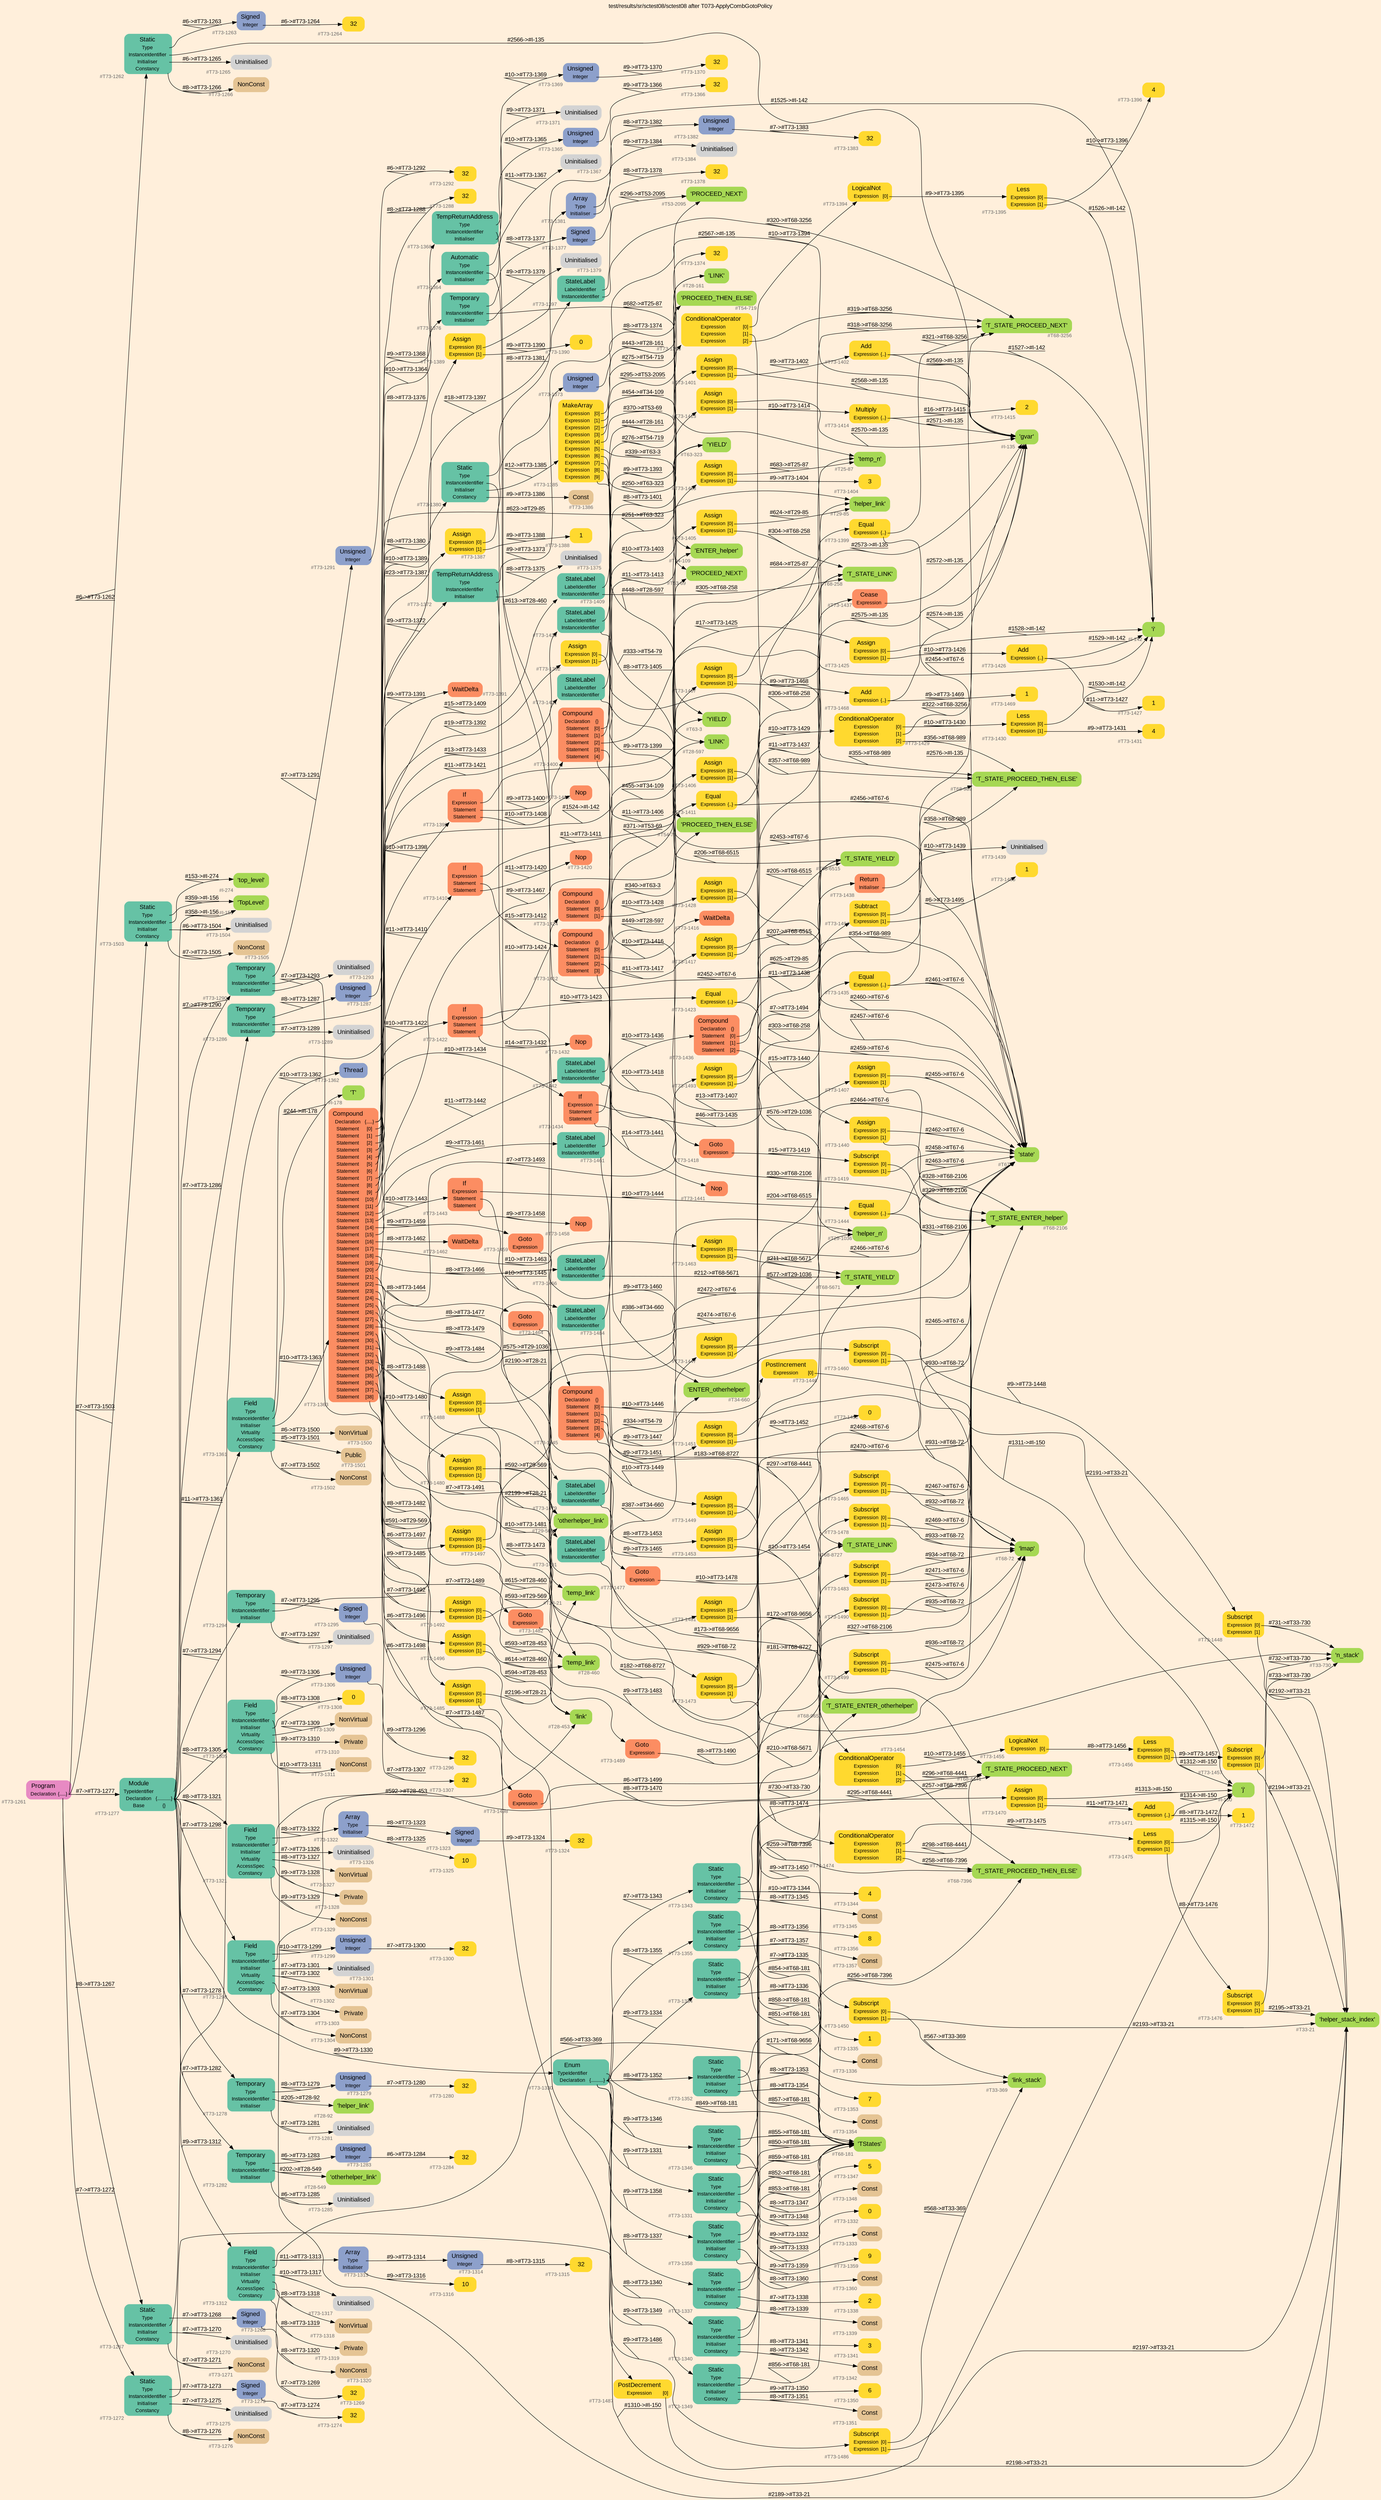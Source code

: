 digraph "test/results/sr/sctest08/sctest08 after T073-ApplyCombGotoPolicy" {
label = "test/results/sr/sctest08/sctest08 after T073-ApplyCombGotoPolicy"
labelloc = t
graph [
    rankdir = "LR"
    ranksep = 0.3
    bgcolor = antiquewhite1
    color = black
    fontcolor = black
    fontname = "Arial"
];
node [
    fontname = "Arial"
];
edge [
    fontname = "Arial"
];

// -------------------- node figure --------------------
// -------- block #T73-1261 ----------
"#T73-1261" [
    fillcolor = "/set28/4"
    xlabel = "#T73-1261"
    fontsize = "12"
    fontcolor = grey40
    shape = "plaintext"
    label = <<TABLE BORDER="0" CELLBORDER="0" CELLSPACING="0">
     <TR><TD><FONT COLOR="black" POINT-SIZE="15">Program</FONT></TD></TR>
     <TR><TD><FONT COLOR="black" POINT-SIZE="12">Declaration</FONT></TD><TD PORT="port0"><FONT COLOR="black" POINT-SIZE="12">{.....}</FONT></TD></TR>
    </TABLE>>
    style = "rounded,filled"
];

// -------- block #T73-1262 ----------
"#T73-1262" [
    fillcolor = "/set28/1"
    xlabel = "#T73-1262"
    fontsize = "12"
    fontcolor = grey40
    shape = "plaintext"
    label = <<TABLE BORDER="0" CELLBORDER="0" CELLSPACING="0">
     <TR><TD><FONT COLOR="black" POINT-SIZE="15">Static</FONT></TD></TR>
     <TR><TD><FONT COLOR="black" POINT-SIZE="12">Type</FONT></TD><TD PORT="port0"></TD></TR>
     <TR><TD><FONT COLOR="black" POINT-SIZE="12">InstanceIdentifier</FONT></TD><TD PORT="port1"></TD></TR>
     <TR><TD><FONT COLOR="black" POINT-SIZE="12">Initialiser</FONT></TD><TD PORT="port2"></TD></TR>
     <TR><TD><FONT COLOR="black" POINT-SIZE="12">Constancy</FONT></TD><TD PORT="port3"></TD></TR>
    </TABLE>>
    style = "rounded,filled"
];

// -------- block #T73-1263 ----------
"#T73-1263" [
    fillcolor = "/set28/3"
    xlabel = "#T73-1263"
    fontsize = "12"
    fontcolor = grey40
    shape = "plaintext"
    label = <<TABLE BORDER="0" CELLBORDER="0" CELLSPACING="0">
     <TR><TD><FONT COLOR="black" POINT-SIZE="15">Signed</FONT></TD></TR>
     <TR><TD><FONT COLOR="black" POINT-SIZE="12">Integer</FONT></TD><TD PORT="port0"></TD></TR>
    </TABLE>>
    style = "rounded,filled"
];

// -------- block #T73-1264 ----------
"#T73-1264" [
    fillcolor = "/set28/6"
    xlabel = "#T73-1264"
    fontsize = "12"
    fontcolor = grey40
    shape = "plaintext"
    label = <<TABLE BORDER="0" CELLBORDER="0" CELLSPACING="0">
     <TR><TD><FONT COLOR="black" POINT-SIZE="15">32</FONT></TD></TR>
    </TABLE>>
    style = "rounded,filled"
];

// -------- block #I-135 ----------
"#I-135" [
    fillcolor = "/set28/5"
    xlabel = "#I-135"
    fontsize = "12"
    fontcolor = grey40
    shape = "plaintext"
    label = <<TABLE BORDER="0" CELLBORDER="0" CELLSPACING="0">
     <TR><TD><FONT COLOR="black" POINT-SIZE="15">'gvar'</FONT></TD></TR>
    </TABLE>>
    style = "rounded,filled"
];

// -------- block #T73-1265 ----------
"#T73-1265" [
    xlabel = "#T73-1265"
    fontsize = "12"
    fontcolor = grey40
    shape = "plaintext"
    label = <<TABLE BORDER="0" CELLBORDER="0" CELLSPACING="0">
     <TR><TD><FONT COLOR="black" POINT-SIZE="15">Uninitialised</FONT></TD></TR>
    </TABLE>>
    style = "rounded,filled"
];

// -------- block #T73-1266 ----------
"#T73-1266" [
    fillcolor = "/set28/7"
    xlabel = "#T73-1266"
    fontsize = "12"
    fontcolor = grey40
    shape = "plaintext"
    label = <<TABLE BORDER="0" CELLBORDER="0" CELLSPACING="0">
     <TR><TD><FONT COLOR="black" POINT-SIZE="15">NonConst</FONT></TD></TR>
    </TABLE>>
    style = "rounded,filled"
];

// -------- block #T73-1267 ----------
"#T73-1267" [
    fillcolor = "/set28/1"
    xlabel = "#T73-1267"
    fontsize = "12"
    fontcolor = grey40
    shape = "plaintext"
    label = <<TABLE BORDER="0" CELLBORDER="0" CELLSPACING="0">
     <TR><TD><FONT COLOR="black" POINT-SIZE="15">Static</FONT></TD></TR>
     <TR><TD><FONT COLOR="black" POINT-SIZE="12">Type</FONT></TD><TD PORT="port0"></TD></TR>
     <TR><TD><FONT COLOR="black" POINT-SIZE="12">InstanceIdentifier</FONT></TD><TD PORT="port1"></TD></TR>
     <TR><TD><FONT COLOR="black" POINT-SIZE="12">Initialiser</FONT></TD><TD PORT="port2"></TD></TR>
     <TR><TD><FONT COLOR="black" POINT-SIZE="12">Constancy</FONT></TD><TD PORT="port3"></TD></TR>
    </TABLE>>
    style = "rounded,filled"
];

// -------- block #T73-1268 ----------
"#T73-1268" [
    fillcolor = "/set28/3"
    xlabel = "#T73-1268"
    fontsize = "12"
    fontcolor = grey40
    shape = "plaintext"
    label = <<TABLE BORDER="0" CELLBORDER="0" CELLSPACING="0">
     <TR><TD><FONT COLOR="black" POINT-SIZE="15">Signed</FONT></TD></TR>
     <TR><TD><FONT COLOR="black" POINT-SIZE="12">Integer</FONT></TD><TD PORT="port0"></TD></TR>
    </TABLE>>
    style = "rounded,filled"
];

// -------- block #T73-1269 ----------
"#T73-1269" [
    fillcolor = "/set28/6"
    xlabel = "#T73-1269"
    fontsize = "12"
    fontcolor = grey40
    shape = "plaintext"
    label = <<TABLE BORDER="0" CELLBORDER="0" CELLSPACING="0">
     <TR><TD><FONT COLOR="black" POINT-SIZE="15">32</FONT></TD></TR>
    </TABLE>>
    style = "rounded,filled"
];

// -------- block #I-142 ----------
"#I-142" [
    fillcolor = "/set28/5"
    xlabel = "#I-142"
    fontsize = "12"
    fontcolor = grey40
    shape = "plaintext"
    label = <<TABLE BORDER="0" CELLBORDER="0" CELLSPACING="0">
     <TR><TD><FONT COLOR="black" POINT-SIZE="15">'i'</FONT></TD></TR>
    </TABLE>>
    style = "rounded,filled"
];

// -------- block #T73-1270 ----------
"#T73-1270" [
    xlabel = "#T73-1270"
    fontsize = "12"
    fontcolor = grey40
    shape = "plaintext"
    label = <<TABLE BORDER="0" CELLBORDER="0" CELLSPACING="0">
     <TR><TD><FONT COLOR="black" POINT-SIZE="15">Uninitialised</FONT></TD></TR>
    </TABLE>>
    style = "rounded,filled"
];

// -------- block #T73-1271 ----------
"#T73-1271" [
    fillcolor = "/set28/7"
    xlabel = "#T73-1271"
    fontsize = "12"
    fontcolor = grey40
    shape = "plaintext"
    label = <<TABLE BORDER="0" CELLBORDER="0" CELLSPACING="0">
     <TR><TD><FONT COLOR="black" POINT-SIZE="15">NonConst</FONT></TD></TR>
    </TABLE>>
    style = "rounded,filled"
];

// -------- block #T73-1272 ----------
"#T73-1272" [
    fillcolor = "/set28/1"
    xlabel = "#T73-1272"
    fontsize = "12"
    fontcolor = grey40
    shape = "plaintext"
    label = <<TABLE BORDER="0" CELLBORDER="0" CELLSPACING="0">
     <TR><TD><FONT COLOR="black" POINT-SIZE="15">Static</FONT></TD></TR>
     <TR><TD><FONT COLOR="black" POINT-SIZE="12">Type</FONT></TD><TD PORT="port0"></TD></TR>
     <TR><TD><FONT COLOR="black" POINT-SIZE="12">InstanceIdentifier</FONT></TD><TD PORT="port1"></TD></TR>
     <TR><TD><FONT COLOR="black" POINT-SIZE="12">Initialiser</FONT></TD><TD PORT="port2"></TD></TR>
     <TR><TD><FONT COLOR="black" POINT-SIZE="12">Constancy</FONT></TD><TD PORT="port3"></TD></TR>
    </TABLE>>
    style = "rounded,filled"
];

// -------- block #T73-1273 ----------
"#T73-1273" [
    fillcolor = "/set28/3"
    xlabel = "#T73-1273"
    fontsize = "12"
    fontcolor = grey40
    shape = "plaintext"
    label = <<TABLE BORDER="0" CELLBORDER="0" CELLSPACING="0">
     <TR><TD><FONT COLOR="black" POINT-SIZE="15">Signed</FONT></TD></TR>
     <TR><TD><FONT COLOR="black" POINT-SIZE="12">Integer</FONT></TD><TD PORT="port0"></TD></TR>
    </TABLE>>
    style = "rounded,filled"
];

// -------- block #T73-1274 ----------
"#T73-1274" [
    fillcolor = "/set28/6"
    xlabel = "#T73-1274"
    fontsize = "12"
    fontcolor = grey40
    shape = "plaintext"
    label = <<TABLE BORDER="0" CELLBORDER="0" CELLSPACING="0">
     <TR><TD><FONT COLOR="black" POINT-SIZE="15">32</FONT></TD></TR>
    </TABLE>>
    style = "rounded,filled"
];

// -------- block #I-150 ----------
"#I-150" [
    fillcolor = "/set28/5"
    xlabel = "#I-150"
    fontsize = "12"
    fontcolor = grey40
    shape = "plaintext"
    label = <<TABLE BORDER="0" CELLBORDER="0" CELLSPACING="0">
     <TR><TD><FONT COLOR="black" POINT-SIZE="15">'j'</FONT></TD></TR>
    </TABLE>>
    style = "rounded,filled"
];

// -------- block #T73-1275 ----------
"#T73-1275" [
    xlabel = "#T73-1275"
    fontsize = "12"
    fontcolor = grey40
    shape = "plaintext"
    label = <<TABLE BORDER="0" CELLBORDER="0" CELLSPACING="0">
     <TR><TD><FONT COLOR="black" POINT-SIZE="15">Uninitialised</FONT></TD></TR>
    </TABLE>>
    style = "rounded,filled"
];

// -------- block #T73-1276 ----------
"#T73-1276" [
    fillcolor = "/set28/7"
    xlabel = "#T73-1276"
    fontsize = "12"
    fontcolor = grey40
    shape = "plaintext"
    label = <<TABLE BORDER="0" CELLBORDER="0" CELLSPACING="0">
     <TR><TD><FONT COLOR="black" POINT-SIZE="15">NonConst</FONT></TD></TR>
    </TABLE>>
    style = "rounded,filled"
];

// -------- block #T73-1277 ----------
"#T73-1277" [
    fillcolor = "/set28/1"
    xlabel = "#T73-1277"
    fontsize = "12"
    fontcolor = grey40
    shape = "plaintext"
    label = <<TABLE BORDER="0" CELLBORDER="0" CELLSPACING="0">
     <TR><TD><FONT COLOR="black" POINT-SIZE="15">Module</FONT></TD></TR>
     <TR><TD><FONT COLOR="black" POINT-SIZE="12">TypeIdentifier</FONT></TD><TD PORT="port0"></TD></TR>
     <TR><TD><FONT COLOR="black" POINT-SIZE="12">Declaration</FONT></TD><TD PORT="port1"><FONT COLOR="black" POINT-SIZE="12">{...........}</FONT></TD></TR>
     <TR><TD><FONT COLOR="black" POINT-SIZE="12">Base</FONT></TD><TD PORT="port2"><FONT COLOR="black" POINT-SIZE="12">{}</FONT></TD></TR>
    </TABLE>>
    style = "rounded,filled"
];

// -------- block #I-156 ----------
"#I-156" [
    fillcolor = "/set28/5"
    xlabel = "#I-156"
    fontsize = "12"
    fontcolor = grey40
    shape = "plaintext"
    label = <<TABLE BORDER="0" CELLBORDER="0" CELLSPACING="0">
     <TR><TD><FONT COLOR="black" POINT-SIZE="15">'TopLevel'</FONT></TD></TR>
    </TABLE>>
    style = "rounded,filled"
];

// -------- block #T73-1278 ----------
"#T73-1278" [
    fillcolor = "/set28/1"
    xlabel = "#T73-1278"
    fontsize = "12"
    fontcolor = grey40
    shape = "plaintext"
    label = <<TABLE BORDER="0" CELLBORDER="0" CELLSPACING="0">
     <TR><TD><FONT COLOR="black" POINT-SIZE="15">Temporary</FONT></TD></TR>
     <TR><TD><FONT COLOR="black" POINT-SIZE="12">Type</FONT></TD><TD PORT="port0"></TD></TR>
     <TR><TD><FONT COLOR="black" POINT-SIZE="12">InstanceIdentifier</FONT></TD><TD PORT="port1"></TD></TR>
     <TR><TD><FONT COLOR="black" POINT-SIZE="12">Initialiser</FONT></TD><TD PORT="port2"></TD></TR>
    </TABLE>>
    style = "rounded,filled"
];

// -------- block #T73-1279 ----------
"#T73-1279" [
    fillcolor = "/set28/3"
    xlabel = "#T73-1279"
    fontsize = "12"
    fontcolor = grey40
    shape = "plaintext"
    label = <<TABLE BORDER="0" CELLBORDER="0" CELLSPACING="0">
     <TR><TD><FONT COLOR="black" POINT-SIZE="15">Unsigned</FONT></TD></TR>
     <TR><TD><FONT COLOR="black" POINT-SIZE="12">Integer</FONT></TD><TD PORT="port0"></TD></TR>
    </TABLE>>
    style = "rounded,filled"
];

// -------- block #T73-1280 ----------
"#T73-1280" [
    fillcolor = "/set28/6"
    xlabel = "#T73-1280"
    fontsize = "12"
    fontcolor = grey40
    shape = "plaintext"
    label = <<TABLE BORDER="0" CELLBORDER="0" CELLSPACING="0">
     <TR><TD><FONT COLOR="black" POINT-SIZE="15">32</FONT></TD></TR>
    </TABLE>>
    style = "rounded,filled"
];

// -------- block #T28-92 ----------
"#T28-92" [
    fillcolor = "/set28/5"
    xlabel = "#T28-92"
    fontsize = "12"
    fontcolor = grey40
    shape = "plaintext"
    label = <<TABLE BORDER="0" CELLBORDER="0" CELLSPACING="0">
     <TR><TD><FONT COLOR="black" POINT-SIZE="15">'helper_link'</FONT></TD></TR>
    </TABLE>>
    style = "rounded,filled"
];

// -------- block #T73-1281 ----------
"#T73-1281" [
    xlabel = "#T73-1281"
    fontsize = "12"
    fontcolor = grey40
    shape = "plaintext"
    label = <<TABLE BORDER="0" CELLBORDER="0" CELLSPACING="0">
     <TR><TD><FONT COLOR="black" POINT-SIZE="15">Uninitialised</FONT></TD></TR>
    </TABLE>>
    style = "rounded,filled"
];

// -------- block #T73-1282 ----------
"#T73-1282" [
    fillcolor = "/set28/1"
    xlabel = "#T73-1282"
    fontsize = "12"
    fontcolor = grey40
    shape = "plaintext"
    label = <<TABLE BORDER="0" CELLBORDER="0" CELLSPACING="0">
     <TR><TD><FONT COLOR="black" POINT-SIZE="15">Temporary</FONT></TD></TR>
     <TR><TD><FONT COLOR="black" POINT-SIZE="12">Type</FONT></TD><TD PORT="port0"></TD></TR>
     <TR><TD><FONT COLOR="black" POINT-SIZE="12">InstanceIdentifier</FONT></TD><TD PORT="port1"></TD></TR>
     <TR><TD><FONT COLOR="black" POINT-SIZE="12">Initialiser</FONT></TD><TD PORT="port2"></TD></TR>
    </TABLE>>
    style = "rounded,filled"
];

// -------- block #T73-1283 ----------
"#T73-1283" [
    fillcolor = "/set28/3"
    xlabel = "#T73-1283"
    fontsize = "12"
    fontcolor = grey40
    shape = "plaintext"
    label = <<TABLE BORDER="0" CELLBORDER="0" CELLSPACING="0">
     <TR><TD><FONT COLOR="black" POINT-SIZE="15">Unsigned</FONT></TD></TR>
     <TR><TD><FONT COLOR="black" POINT-SIZE="12">Integer</FONT></TD><TD PORT="port0"></TD></TR>
    </TABLE>>
    style = "rounded,filled"
];

// -------- block #T73-1284 ----------
"#T73-1284" [
    fillcolor = "/set28/6"
    xlabel = "#T73-1284"
    fontsize = "12"
    fontcolor = grey40
    shape = "plaintext"
    label = <<TABLE BORDER="0" CELLBORDER="0" CELLSPACING="0">
     <TR><TD><FONT COLOR="black" POINT-SIZE="15">32</FONT></TD></TR>
    </TABLE>>
    style = "rounded,filled"
];

// -------- block #T28-549 ----------
"#T28-549" [
    fillcolor = "/set28/5"
    xlabel = "#T28-549"
    fontsize = "12"
    fontcolor = grey40
    shape = "plaintext"
    label = <<TABLE BORDER="0" CELLBORDER="0" CELLSPACING="0">
     <TR><TD><FONT COLOR="black" POINT-SIZE="15">'otherhelper_link'</FONT></TD></TR>
    </TABLE>>
    style = "rounded,filled"
];

// -------- block #T73-1285 ----------
"#T73-1285" [
    xlabel = "#T73-1285"
    fontsize = "12"
    fontcolor = grey40
    shape = "plaintext"
    label = <<TABLE BORDER="0" CELLBORDER="0" CELLSPACING="0">
     <TR><TD><FONT COLOR="black" POINT-SIZE="15">Uninitialised</FONT></TD></TR>
    </TABLE>>
    style = "rounded,filled"
];

// -------- block #T73-1286 ----------
"#T73-1286" [
    fillcolor = "/set28/1"
    xlabel = "#T73-1286"
    fontsize = "12"
    fontcolor = grey40
    shape = "plaintext"
    label = <<TABLE BORDER="0" CELLBORDER="0" CELLSPACING="0">
     <TR><TD><FONT COLOR="black" POINT-SIZE="15">Temporary</FONT></TD></TR>
     <TR><TD><FONT COLOR="black" POINT-SIZE="12">Type</FONT></TD><TD PORT="port0"></TD></TR>
     <TR><TD><FONT COLOR="black" POINT-SIZE="12">InstanceIdentifier</FONT></TD><TD PORT="port1"></TD></TR>
     <TR><TD><FONT COLOR="black" POINT-SIZE="12">Initialiser</FONT></TD><TD PORT="port2"></TD></TR>
    </TABLE>>
    style = "rounded,filled"
];

// -------- block #T73-1287 ----------
"#T73-1287" [
    fillcolor = "/set28/3"
    xlabel = "#T73-1287"
    fontsize = "12"
    fontcolor = grey40
    shape = "plaintext"
    label = <<TABLE BORDER="0" CELLBORDER="0" CELLSPACING="0">
     <TR><TD><FONT COLOR="black" POINT-SIZE="15">Unsigned</FONT></TD></TR>
     <TR><TD><FONT COLOR="black" POINT-SIZE="12">Integer</FONT></TD><TD PORT="port0"></TD></TR>
    </TABLE>>
    style = "rounded,filled"
];

// -------- block #T73-1288 ----------
"#T73-1288" [
    fillcolor = "/set28/6"
    xlabel = "#T73-1288"
    fontsize = "12"
    fontcolor = grey40
    shape = "plaintext"
    label = <<TABLE BORDER="0" CELLBORDER="0" CELLSPACING="0">
     <TR><TD><FONT COLOR="black" POINT-SIZE="15">32</FONT></TD></TR>
    </TABLE>>
    style = "rounded,filled"
];

// -------- block #T29-85 ----------
"#T29-85" [
    fillcolor = "/set28/5"
    xlabel = "#T29-85"
    fontsize = "12"
    fontcolor = grey40
    shape = "plaintext"
    label = <<TABLE BORDER="0" CELLBORDER="0" CELLSPACING="0">
     <TR><TD><FONT COLOR="black" POINT-SIZE="15">'helper_link'</FONT></TD></TR>
    </TABLE>>
    style = "rounded,filled"
];

// -------- block #T73-1289 ----------
"#T73-1289" [
    xlabel = "#T73-1289"
    fontsize = "12"
    fontcolor = grey40
    shape = "plaintext"
    label = <<TABLE BORDER="0" CELLBORDER="0" CELLSPACING="0">
     <TR><TD><FONT COLOR="black" POINT-SIZE="15">Uninitialised</FONT></TD></TR>
    </TABLE>>
    style = "rounded,filled"
];

// -------- block #T73-1290 ----------
"#T73-1290" [
    fillcolor = "/set28/1"
    xlabel = "#T73-1290"
    fontsize = "12"
    fontcolor = grey40
    shape = "plaintext"
    label = <<TABLE BORDER="0" CELLBORDER="0" CELLSPACING="0">
     <TR><TD><FONT COLOR="black" POINT-SIZE="15">Temporary</FONT></TD></TR>
     <TR><TD><FONT COLOR="black" POINT-SIZE="12">Type</FONT></TD><TD PORT="port0"></TD></TR>
     <TR><TD><FONT COLOR="black" POINT-SIZE="12">InstanceIdentifier</FONT></TD><TD PORT="port1"></TD></TR>
     <TR><TD><FONT COLOR="black" POINT-SIZE="12">Initialiser</FONT></TD><TD PORT="port2"></TD></TR>
    </TABLE>>
    style = "rounded,filled"
];

// -------- block #T73-1291 ----------
"#T73-1291" [
    fillcolor = "/set28/3"
    xlabel = "#T73-1291"
    fontsize = "12"
    fontcolor = grey40
    shape = "plaintext"
    label = <<TABLE BORDER="0" CELLBORDER="0" CELLSPACING="0">
     <TR><TD><FONT COLOR="black" POINT-SIZE="15">Unsigned</FONT></TD></TR>
     <TR><TD><FONT COLOR="black" POINT-SIZE="12">Integer</FONT></TD><TD PORT="port0"></TD></TR>
    </TABLE>>
    style = "rounded,filled"
];

// -------- block #T73-1292 ----------
"#T73-1292" [
    fillcolor = "/set28/6"
    xlabel = "#T73-1292"
    fontsize = "12"
    fontcolor = grey40
    shape = "plaintext"
    label = <<TABLE BORDER="0" CELLBORDER="0" CELLSPACING="0">
     <TR><TD><FONT COLOR="black" POINT-SIZE="15">32</FONT></TD></TR>
    </TABLE>>
    style = "rounded,filled"
];

// -------- block #T29-569 ----------
"#T29-569" [
    fillcolor = "/set28/5"
    xlabel = "#T29-569"
    fontsize = "12"
    fontcolor = grey40
    shape = "plaintext"
    label = <<TABLE BORDER="0" CELLBORDER="0" CELLSPACING="0">
     <TR><TD><FONT COLOR="black" POINT-SIZE="15">'otherhelper_link'</FONT></TD></TR>
    </TABLE>>
    style = "rounded,filled"
];

// -------- block #T73-1293 ----------
"#T73-1293" [
    xlabel = "#T73-1293"
    fontsize = "12"
    fontcolor = grey40
    shape = "plaintext"
    label = <<TABLE BORDER="0" CELLBORDER="0" CELLSPACING="0">
     <TR><TD><FONT COLOR="black" POINT-SIZE="15">Uninitialised</FONT></TD></TR>
    </TABLE>>
    style = "rounded,filled"
];

// -------- block #T73-1294 ----------
"#T73-1294" [
    fillcolor = "/set28/1"
    xlabel = "#T73-1294"
    fontsize = "12"
    fontcolor = grey40
    shape = "plaintext"
    label = <<TABLE BORDER="0" CELLBORDER="0" CELLSPACING="0">
     <TR><TD><FONT COLOR="black" POINT-SIZE="15">Temporary</FONT></TD></TR>
     <TR><TD><FONT COLOR="black" POINT-SIZE="12">Type</FONT></TD><TD PORT="port0"></TD></TR>
     <TR><TD><FONT COLOR="black" POINT-SIZE="12">InstanceIdentifier</FONT></TD><TD PORT="port1"></TD></TR>
     <TR><TD><FONT COLOR="black" POINT-SIZE="12">Initialiser</FONT></TD><TD PORT="port2"></TD></TR>
    </TABLE>>
    style = "rounded,filled"
];

// -------- block #T73-1295 ----------
"#T73-1295" [
    fillcolor = "/set28/3"
    xlabel = "#T73-1295"
    fontsize = "12"
    fontcolor = grey40
    shape = "plaintext"
    label = <<TABLE BORDER="0" CELLBORDER="0" CELLSPACING="0">
     <TR><TD><FONT COLOR="black" POINT-SIZE="15">Signed</FONT></TD></TR>
     <TR><TD><FONT COLOR="black" POINT-SIZE="12">Integer</FONT></TD><TD PORT="port0"></TD></TR>
    </TABLE>>
    style = "rounded,filled"
];

// -------- block #T73-1296 ----------
"#T73-1296" [
    fillcolor = "/set28/6"
    xlabel = "#T73-1296"
    fontsize = "12"
    fontcolor = grey40
    shape = "plaintext"
    label = <<TABLE BORDER="0" CELLBORDER="0" CELLSPACING="0">
     <TR><TD><FONT COLOR="black" POINT-SIZE="15">32</FONT></TD></TR>
    </TABLE>>
    style = "rounded,filled"
];

// -------- block #T29-1036 ----------
"#T29-1036" [
    fillcolor = "/set28/5"
    xlabel = "#T29-1036"
    fontsize = "12"
    fontcolor = grey40
    shape = "plaintext"
    label = <<TABLE BORDER="0" CELLBORDER="0" CELLSPACING="0">
     <TR><TD><FONT COLOR="black" POINT-SIZE="15">'helper_n'</FONT></TD></TR>
    </TABLE>>
    style = "rounded,filled"
];

// -------- block #T73-1297 ----------
"#T73-1297" [
    xlabel = "#T73-1297"
    fontsize = "12"
    fontcolor = grey40
    shape = "plaintext"
    label = <<TABLE BORDER="0" CELLBORDER="0" CELLSPACING="0">
     <TR><TD><FONT COLOR="black" POINT-SIZE="15">Uninitialised</FONT></TD></TR>
    </TABLE>>
    style = "rounded,filled"
];

// -------- block #T73-1298 ----------
"#T73-1298" [
    fillcolor = "/set28/1"
    xlabel = "#T73-1298"
    fontsize = "12"
    fontcolor = grey40
    shape = "plaintext"
    label = <<TABLE BORDER="0" CELLBORDER="0" CELLSPACING="0">
     <TR><TD><FONT COLOR="black" POINT-SIZE="15">Field</FONT></TD></TR>
     <TR><TD><FONT COLOR="black" POINT-SIZE="12">Type</FONT></TD><TD PORT="port0"></TD></TR>
     <TR><TD><FONT COLOR="black" POINT-SIZE="12">InstanceIdentifier</FONT></TD><TD PORT="port1"></TD></TR>
     <TR><TD><FONT COLOR="black" POINT-SIZE="12">Initialiser</FONT></TD><TD PORT="port2"></TD></TR>
     <TR><TD><FONT COLOR="black" POINT-SIZE="12">Virtuality</FONT></TD><TD PORT="port3"></TD></TR>
     <TR><TD><FONT COLOR="black" POINT-SIZE="12">AccessSpec</FONT></TD><TD PORT="port4"></TD></TR>
     <TR><TD><FONT COLOR="black" POINT-SIZE="12">Constancy</FONT></TD><TD PORT="port5"></TD></TR>
    </TABLE>>
    style = "rounded,filled"
];

// -------- block #T73-1299 ----------
"#T73-1299" [
    fillcolor = "/set28/3"
    xlabel = "#T73-1299"
    fontsize = "12"
    fontcolor = grey40
    shape = "plaintext"
    label = <<TABLE BORDER="0" CELLBORDER="0" CELLSPACING="0">
     <TR><TD><FONT COLOR="black" POINT-SIZE="15">Unsigned</FONT></TD></TR>
     <TR><TD><FONT COLOR="black" POINT-SIZE="12">Integer</FONT></TD><TD PORT="port0"></TD></TR>
    </TABLE>>
    style = "rounded,filled"
];

// -------- block #T73-1300 ----------
"#T73-1300" [
    fillcolor = "/set28/6"
    xlabel = "#T73-1300"
    fontsize = "12"
    fontcolor = grey40
    shape = "plaintext"
    label = <<TABLE BORDER="0" CELLBORDER="0" CELLSPACING="0">
     <TR><TD><FONT COLOR="black" POINT-SIZE="15">32</FONT></TD></TR>
    </TABLE>>
    style = "rounded,filled"
];

// -------- block #T28-453 ----------
"#T28-453" [
    fillcolor = "/set28/5"
    xlabel = "#T28-453"
    fontsize = "12"
    fontcolor = grey40
    shape = "plaintext"
    label = <<TABLE BORDER="0" CELLBORDER="0" CELLSPACING="0">
     <TR><TD><FONT COLOR="black" POINT-SIZE="15">'link'</FONT></TD></TR>
    </TABLE>>
    style = "rounded,filled"
];

// -------- block #T73-1301 ----------
"#T73-1301" [
    xlabel = "#T73-1301"
    fontsize = "12"
    fontcolor = grey40
    shape = "plaintext"
    label = <<TABLE BORDER="0" CELLBORDER="0" CELLSPACING="0">
     <TR><TD><FONT COLOR="black" POINT-SIZE="15">Uninitialised</FONT></TD></TR>
    </TABLE>>
    style = "rounded,filled"
];

// -------- block #T73-1302 ----------
"#T73-1302" [
    fillcolor = "/set28/7"
    xlabel = "#T73-1302"
    fontsize = "12"
    fontcolor = grey40
    shape = "plaintext"
    label = <<TABLE BORDER="0" CELLBORDER="0" CELLSPACING="0">
     <TR><TD><FONT COLOR="black" POINT-SIZE="15">NonVirtual</FONT></TD></TR>
    </TABLE>>
    style = "rounded,filled"
];

// -------- block #T73-1303 ----------
"#T73-1303" [
    fillcolor = "/set28/7"
    xlabel = "#T73-1303"
    fontsize = "12"
    fontcolor = grey40
    shape = "plaintext"
    label = <<TABLE BORDER="0" CELLBORDER="0" CELLSPACING="0">
     <TR><TD><FONT COLOR="black" POINT-SIZE="15">Private</FONT></TD></TR>
    </TABLE>>
    style = "rounded,filled"
];

// -------- block #T73-1304 ----------
"#T73-1304" [
    fillcolor = "/set28/7"
    xlabel = "#T73-1304"
    fontsize = "12"
    fontcolor = grey40
    shape = "plaintext"
    label = <<TABLE BORDER="0" CELLBORDER="0" CELLSPACING="0">
     <TR><TD><FONT COLOR="black" POINT-SIZE="15">NonConst</FONT></TD></TR>
    </TABLE>>
    style = "rounded,filled"
];

// -------- block #T73-1305 ----------
"#T73-1305" [
    fillcolor = "/set28/1"
    xlabel = "#T73-1305"
    fontsize = "12"
    fontcolor = grey40
    shape = "plaintext"
    label = <<TABLE BORDER="0" CELLBORDER="0" CELLSPACING="0">
     <TR><TD><FONT COLOR="black" POINT-SIZE="15">Field</FONT></TD></TR>
     <TR><TD><FONT COLOR="black" POINT-SIZE="12">Type</FONT></TD><TD PORT="port0"></TD></TR>
     <TR><TD><FONT COLOR="black" POINT-SIZE="12">InstanceIdentifier</FONT></TD><TD PORT="port1"></TD></TR>
     <TR><TD><FONT COLOR="black" POINT-SIZE="12">Initialiser</FONT></TD><TD PORT="port2"></TD></TR>
     <TR><TD><FONT COLOR="black" POINT-SIZE="12">Virtuality</FONT></TD><TD PORT="port3"></TD></TR>
     <TR><TD><FONT COLOR="black" POINT-SIZE="12">AccessSpec</FONT></TD><TD PORT="port4"></TD></TR>
     <TR><TD><FONT COLOR="black" POINT-SIZE="12">Constancy</FONT></TD><TD PORT="port5"></TD></TR>
    </TABLE>>
    style = "rounded,filled"
];

// -------- block #T73-1306 ----------
"#T73-1306" [
    fillcolor = "/set28/3"
    xlabel = "#T73-1306"
    fontsize = "12"
    fontcolor = grey40
    shape = "plaintext"
    label = <<TABLE BORDER="0" CELLBORDER="0" CELLSPACING="0">
     <TR><TD><FONT COLOR="black" POINT-SIZE="15">Unsigned</FONT></TD></TR>
     <TR><TD><FONT COLOR="black" POINT-SIZE="12">Integer</FONT></TD><TD PORT="port0"></TD></TR>
    </TABLE>>
    style = "rounded,filled"
];

// -------- block #T73-1307 ----------
"#T73-1307" [
    fillcolor = "/set28/6"
    xlabel = "#T73-1307"
    fontsize = "12"
    fontcolor = grey40
    shape = "plaintext"
    label = <<TABLE BORDER="0" CELLBORDER="0" CELLSPACING="0">
     <TR><TD><FONT COLOR="black" POINT-SIZE="15">32</FONT></TD></TR>
    </TABLE>>
    style = "rounded,filled"
];

// -------- block #T33-21 ----------
"#T33-21" [
    fillcolor = "/set28/5"
    xlabel = "#T33-21"
    fontsize = "12"
    fontcolor = grey40
    shape = "plaintext"
    label = <<TABLE BORDER="0" CELLBORDER="0" CELLSPACING="0">
     <TR><TD><FONT COLOR="black" POINT-SIZE="15">'helper_stack_index'</FONT></TD></TR>
    </TABLE>>
    style = "rounded,filled"
];

// -------- block #T73-1308 ----------
"#T73-1308" [
    fillcolor = "/set28/6"
    xlabel = "#T73-1308"
    fontsize = "12"
    fontcolor = grey40
    shape = "plaintext"
    label = <<TABLE BORDER="0" CELLBORDER="0" CELLSPACING="0">
     <TR><TD><FONT COLOR="black" POINT-SIZE="15">0</FONT></TD></TR>
    </TABLE>>
    style = "rounded,filled"
];

// -------- block #T73-1309 ----------
"#T73-1309" [
    fillcolor = "/set28/7"
    xlabel = "#T73-1309"
    fontsize = "12"
    fontcolor = grey40
    shape = "plaintext"
    label = <<TABLE BORDER="0" CELLBORDER="0" CELLSPACING="0">
     <TR><TD><FONT COLOR="black" POINT-SIZE="15">NonVirtual</FONT></TD></TR>
    </TABLE>>
    style = "rounded,filled"
];

// -------- block #T73-1310 ----------
"#T73-1310" [
    fillcolor = "/set28/7"
    xlabel = "#T73-1310"
    fontsize = "12"
    fontcolor = grey40
    shape = "plaintext"
    label = <<TABLE BORDER="0" CELLBORDER="0" CELLSPACING="0">
     <TR><TD><FONT COLOR="black" POINT-SIZE="15">Private</FONT></TD></TR>
    </TABLE>>
    style = "rounded,filled"
];

// -------- block #T73-1311 ----------
"#T73-1311" [
    fillcolor = "/set28/7"
    xlabel = "#T73-1311"
    fontsize = "12"
    fontcolor = grey40
    shape = "plaintext"
    label = <<TABLE BORDER="0" CELLBORDER="0" CELLSPACING="0">
     <TR><TD><FONT COLOR="black" POINT-SIZE="15">NonConst</FONT></TD></TR>
    </TABLE>>
    style = "rounded,filled"
];

// -------- block #T73-1312 ----------
"#T73-1312" [
    fillcolor = "/set28/1"
    xlabel = "#T73-1312"
    fontsize = "12"
    fontcolor = grey40
    shape = "plaintext"
    label = <<TABLE BORDER="0" CELLBORDER="0" CELLSPACING="0">
     <TR><TD><FONT COLOR="black" POINT-SIZE="15">Field</FONT></TD></TR>
     <TR><TD><FONT COLOR="black" POINT-SIZE="12">Type</FONT></TD><TD PORT="port0"></TD></TR>
     <TR><TD><FONT COLOR="black" POINT-SIZE="12">InstanceIdentifier</FONT></TD><TD PORT="port1"></TD></TR>
     <TR><TD><FONT COLOR="black" POINT-SIZE="12">Initialiser</FONT></TD><TD PORT="port2"></TD></TR>
     <TR><TD><FONT COLOR="black" POINT-SIZE="12">Virtuality</FONT></TD><TD PORT="port3"></TD></TR>
     <TR><TD><FONT COLOR="black" POINT-SIZE="12">AccessSpec</FONT></TD><TD PORT="port4"></TD></TR>
     <TR><TD><FONT COLOR="black" POINT-SIZE="12">Constancy</FONT></TD><TD PORT="port5"></TD></TR>
    </TABLE>>
    style = "rounded,filled"
];

// -------- block #T73-1313 ----------
"#T73-1313" [
    fillcolor = "/set28/3"
    xlabel = "#T73-1313"
    fontsize = "12"
    fontcolor = grey40
    shape = "plaintext"
    label = <<TABLE BORDER="0" CELLBORDER="0" CELLSPACING="0">
     <TR><TD><FONT COLOR="black" POINT-SIZE="15">Array</FONT></TD></TR>
     <TR><TD><FONT COLOR="black" POINT-SIZE="12">Type</FONT></TD><TD PORT="port0"></TD></TR>
     <TR><TD><FONT COLOR="black" POINT-SIZE="12">Initialiser</FONT></TD><TD PORT="port1"></TD></TR>
    </TABLE>>
    style = "rounded,filled"
];

// -------- block #T73-1314 ----------
"#T73-1314" [
    fillcolor = "/set28/3"
    xlabel = "#T73-1314"
    fontsize = "12"
    fontcolor = grey40
    shape = "plaintext"
    label = <<TABLE BORDER="0" CELLBORDER="0" CELLSPACING="0">
     <TR><TD><FONT COLOR="black" POINT-SIZE="15">Unsigned</FONT></TD></TR>
     <TR><TD><FONT COLOR="black" POINT-SIZE="12">Integer</FONT></TD><TD PORT="port0"></TD></TR>
    </TABLE>>
    style = "rounded,filled"
];

// -------- block #T73-1315 ----------
"#T73-1315" [
    fillcolor = "/set28/6"
    xlabel = "#T73-1315"
    fontsize = "12"
    fontcolor = grey40
    shape = "plaintext"
    label = <<TABLE BORDER="0" CELLBORDER="0" CELLSPACING="0">
     <TR><TD><FONT COLOR="black" POINT-SIZE="15">32</FONT></TD></TR>
    </TABLE>>
    style = "rounded,filled"
];

// -------- block #T73-1316 ----------
"#T73-1316" [
    fillcolor = "/set28/6"
    xlabel = "#T73-1316"
    fontsize = "12"
    fontcolor = grey40
    shape = "plaintext"
    label = <<TABLE BORDER="0" CELLBORDER="0" CELLSPACING="0">
     <TR><TD><FONT COLOR="black" POINT-SIZE="15">10</FONT></TD></TR>
    </TABLE>>
    style = "rounded,filled"
];

// -------- block #T33-369 ----------
"#T33-369" [
    fillcolor = "/set28/5"
    xlabel = "#T33-369"
    fontsize = "12"
    fontcolor = grey40
    shape = "plaintext"
    label = <<TABLE BORDER="0" CELLBORDER="0" CELLSPACING="0">
     <TR><TD><FONT COLOR="black" POINT-SIZE="15">'link_stack'</FONT></TD></TR>
    </TABLE>>
    style = "rounded,filled"
];

// -------- block #T73-1317 ----------
"#T73-1317" [
    xlabel = "#T73-1317"
    fontsize = "12"
    fontcolor = grey40
    shape = "plaintext"
    label = <<TABLE BORDER="0" CELLBORDER="0" CELLSPACING="0">
     <TR><TD><FONT COLOR="black" POINT-SIZE="15">Uninitialised</FONT></TD></TR>
    </TABLE>>
    style = "rounded,filled"
];

// -------- block #T73-1318 ----------
"#T73-1318" [
    fillcolor = "/set28/7"
    xlabel = "#T73-1318"
    fontsize = "12"
    fontcolor = grey40
    shape = "plaintext"
    label = <<TABLE BORDER="0" CELLBORDER="0" CELLSPACING="0">
     <TR><TD><FONT COLOR="black" POINT-SIZE="15">NonVirtual</FONT></TD></TR>
    </TABLE>>
    style = "rounded,filled"
];

// -------- block #T73-1319 ----------
"#T73-1319" [
    fillcolor = "/set28/7"
    xlabel = "#T73-1319"
    fontsize = "12"
    fontcolor = grey40
    shape = "plaintext"
    label = <<TABLE BORDER="0" CELLBORDER="0" CELLSPACING="0">
     <TR><TD><FONT COLOR="black" POINT-SIZE="15">Private</FONT></TD></TR>
    </TABLE>>
    style = "rounded,filled"
];

// -------- block #T73-1320 ----------
"#T73-1320" [
    fillcolor = "/set28/7"
    xlabel = "#T73-1320"
    fontsize = "12"
    fontcolor = grey40
    shape = "plaintext"
    label = <<TABLE BORDER="0" CELLBORDER="0" CELLSPACING="0">
     <TR><TD><FONT COLOR="black" POINT-SIZE="15">NonConst</FONT></TD></TR>
    </TABLE>>
    style = "rounded,filled"
];

// -------- block #T73-1321 ----------
"#T73-1321" [
    fillcolor = "/set28/1"
    xlabel = "#T73-1321"
    fontsize = "12"
    fontcolor = grey40
    shape = "plaintext"
    label = <<TABLE BORDER="0" CELLBORDER="0" CELLSPACING="0">
     <TR><TD><FONT COLOR="black" POINT-SIZE="15">Field</FONT></TD></TR>
     <TR><TD><FONT COLOR="black" POINT-SIZE="12">Type</FONT></TD><TD PORT="port0"></TD></TR>
     <TR><TD><FONT COLOR="black" POINT-SIZE="12">InstanceIdentifier</FONT></TD><TD PORT="port1"></TD></TR>
     <TR><TD><FONT COLOR="black" POINT-SIZE="12">Initialiser</FONT></TD><TD PORT="port2"></TD></TR>
     <TR><TD><FONT COLOR="black" POINT-SIZE="12">Virtuality</FONT></TD><TD PORT="port3"></TD></TR>
     <TR><TD><FONT COLOR="black" POINT-SIZE="12">AccessSpec</FONT></TD><TD PORT="port4"></TD></TR>
     <TR><TD><FONT COLOR="black" POINT-SIZE="12">Constancy</FONT></TD><TD PORT="port5"></TD></TR>
    </TABLE>>
    style = "rounded,filled"
];

// -------- block #T73-1322 ----------
"#T73-1322" [
    fillcolor = "/set28/3"
    xlabel = "#T73-1322"
    fontsize = "12"
    fontcolor = grey40
    shape = "plaintext"
    label = <<TABLE BORDER="0" CELLBORDER="0" CELLSPACING="0">
     <TR><TD><FONT COLOR="black" POINT-SIZE="15">Array</FONT></TD></TR>
     <TR><TD><FONT COLOR="black" POINT-SIZE="12">Type</FONT></TD><TD PORT="port0"></TD></TR>
     <TR><TD><FONT COLOR="black" POINT-SIZE="12">Initialiser</FONT></TD><TD PORT="port1"></TD></TR>
    </TABLE>>
    style = "rounded,filled"
];

// -------- block #T73-1323 ----------
"#T73-1323" [
    fillcolor = "/set28/3"
    xlabel = "#T73-1323"
    fontsize = "12"
    fontcolor = grey40
    shape = "plaintext"
    label = <<TABLE BORDER="0" CELLBORDER="0" CELLSPACING="0">
     <TR><TD><FONT COLOR="black" POINT-SIZE="15">Signed</FONT></TD></TR>
     <TR><TD><FONT COLOR="black" POINT-SIZE="12">Integer</FONT></TD><TD PORT="port0"></TD></TR>
    </TABLE>>
    style = "rounded,filled"
];

// -------- block #T73-1324 ----------
"#T73-1324" [
    fillcolor = "/set28/6"
    xlabel = "#T73-1324"
    fontsize = "12"
    fontcolor = grey40
    shape = "plaintext"
    label = <<TABLE BORDER="0" CELLBORDER="0" CELLSPACING="0">
     <TR><TD><FONT COLOR="black" POINT-SIZE="15">32</FONT></TD></TR>
    </TABLE>>
    style = "rounded,filled"
];

// -------- block #T73-1325 ----------
"#T73-1325" [
    fillcolor = "/set28/6"
    xlabel = "#T73-1325"
    fontsize = "12"
    fontcolor = grey40
    shape = "plaintext"
    label = <<TABLE BORDER="0" CELLBORDER="0" CELLSPACING="0">
     <TR><TD><FONT COLOR="black" POINT-SIZE="15">10</FONT></TD></TR>
    </TABLE>>
    style = "rounded,filled"
];

// -------- block #T33-730 ----------
"#T33-730" [
    fillcolor = "/set28/5"
    xlabel = "#T33-730"
    fontsize = "12"
    fontcolor = grey40
    shape = "plaintext"
    label = <<TABLE BORDER="0" CELLBORDER="0" CELLSPACING="0">
     <TR><TD><FONT COLOR="black" POINT-SIZE="15">'n_stack'</FONT></TD></TR>
    </TABLE>>
    style = "rounded,filled"
];

// -------- block #T73-1326 ----------
"#T73-1326" [
    xlabel = "#T73-1326"
    fontsize = "12"
    fontcolor = grey40
    shape = "plaintext"
    label = <<TABLE BORDER="0" CELLBORDER="0" CELLSPACING="0">
     <TR><TD><FONT COLOR="black" POINT-SIZE="15">Uninitialised</FONT></TD></TR>
    </TABLE>>
    style = "rounded,filled"
];

// -------- block #T73-1327 ----------
"#T73-1327" [
    fillcolor = "/set28/7"
    xlabel = "#T73-1327"
    fontsize = "12"
    fontcolor = grey40
    shape = "plaintext"
    label = <<TABLE BORDER="0" CELLBORDER="0" CELLSPACING="0">
     <TR><TD><FONT COLOR="black" POINT-SIZE="15">NonVirtual</FONT></TD></TR>
    </TABLE>>
    style = "rounded,filled"
];

// -------- block #T73-1328 ----------
"#T73-1328" [
    fillcolor = "/set28/7"
    xlabel = "#T73-1328"
    fontsize = "12"
    fontcolor = grey40
    shape = "plaintext"
    label = <<TABLE BORDER="0" CELLBORDER="0" CELLSPACING="0">
     <TR><TD><FONT COLOR="black" POINT-SIZE="15">Private</FONT></TD></TR>
    </TABLE>>
    style = "rounded,filled"
];

// -------- block #T73-1329 ----------
"#T73-1329" [
    fillcolor = "/set28/7"
    xlabel = "#T73-1329"
    fontsize = "12"
    fontcolor = grey40
    shape = "plaintext"
    label = <<TABLE BORDER="0" CELLBORDER="0" CELLSPACING="0">
     <TR><TD><FONT COLOR="black" POINT-SIZE="15">NonConst</FONT></TD></TR>
    </TABLE>>
    style = "rounded,filled"
];

// -------- block #T73-1330 ----------
"#T73-1330" [
    fillcolor = "/set28/1"
    xlabel = "#T73-1330"
    fontsize = "12"
    fontcolor = grey40
    shape = "plaintext"
    label = <<TABLE BORDER="0" CELLBORDER="0" CELLSPACING="0">
     <TR><TD><FONT COLOR="black" POINT-SIZE="15">Enum</FONT></TD></TR>
     <TR><TD><FONT COLOR="black" POINT-SIZE="12">TypeIdentifier</FONT></TD><TD PORT="port0"></TD></TR>
     <TR><TD><FONT COLOR="black" POINT-SIZE="12">Declaration</FONT></TD><TD PORT="port1"><FONT COLOR="black" POINT-SIZE="12">{..........}</FONT></TD></TR>
    </TABLE>>
    style = "rounded,filled"
];

// -------- block #T68-181 ----------
"#T68-181" [
    fillcolor = "/set28/5"
    xlabel = "#T68-181"
    fontsize = "12"
    fontcolor = grey40
    shape = "plaintext"
    label = <<TABLE BORDER="0" CELLBORDER="0" CELLSPACING="0">
     <TR><TD><FONT COLOR="black" POINT-SIZE="15">'TStates'</FONT></TD></TR>
    </TABLE>>
    style = "rounded,filled"
];

// -------- block #T73-1331 ----------
"#T73-1331" [
    fillcolor = "/set28/1"
    xlabel = "#T73-1331"
    fontsize = "12"
    fontcolor = grey40
    shape = "plaintext"
    label = <<TABLE BORDER="0" CELLBORDER="0" CELLSPACING="0">
     <TR><TD><FONT COLOR="black" POINT-SIZE="15">Static</FONT></TD></TR>
     <TR><TD><FONT COLOR="black" POINT-SIZE="12">Type</FONT></TD><TD PORT="port0"></TD></TR>
     <TR><TD><FONT COLOR="black" POINT-SIZE="12">InstanceIdentifier</FONT></TD><TD PORT="port1"></TD></TR>
     <TR><TD><FONT COLOR="black" POINT-SIZE="12">Initialiser</FONT></TD><TD PORT="port2"></TD></TR>
     <TR><TD><FONT COLOR="black" POINT-SIZE="12">Constancy</FONT></TD><TD PORT="port3"></TD></TR>
    </TABLE>>
    style = "rounded,filled"
];

// -------- block #T68-258 ----------
"#T68-258" [
    fillcolor = "/set28/5"
    xlabel = "#T68-258"
    fontsize = "12"
    fontcolor = grey40
    shape = "plaintext"
    label = <<TABLE BORDER="0" CELLBORDER="0" CELLSPACING="0">
     <TR><TD><FONT COLOR="black" POINT-SIZE="15">'T_STATE_LINK'</FONT></TD></TR>
    </TABLE>>
    style = "rounded,filled"
];

// -------- block #T73-1332 ----------
"#T73-1332" [
    fillcolor = "/set28/6"
    xlabel = "#T73-1332"
    fontsize = "12"
    fontcolor = grey40
    shape = "plaintext"
    label = <<TABLE BORDER="0" CELLBORDER="0" CELLSPACING="0">
     <TR><TD><FONT COLOR="black" POINT-SIZE="15">0</FONT></TD></TR>
    </TABLE>>
    style = "rounded,filled"
];

// -------- block #T73-1333 ----------
"#T73-1333" [
    fillcolor = "/set28/7"
    xlabel = "#T73-1333"
    fontsize = "12"
    fontcolor = grey40
    shape = "plaintext"
    label = <<TABLE BORDER="0" CELLBORDER="0" CELLSPACING="0">
     <TR><TD><FONT COLOR="black" POINT-SIZE="15">Const</FONT></TD></TR>
    </TABLE>>
    style = "rounded,filled"
];

// -------- block #T73-1334 ----------
"#T73-1334" [
    fillcolor = "/set28/1"
    xlabel = "#T73-1334"
    fontsize = "12"
    fontcolor = grey40
    shape = "plaintext"
    label = <<TABLE BORDER="0" CELLBORDER="0" CELLSPACING="0">
     <TR><TD><FONT COLOR="black" POINT-SIZE="15">Static</FONT></TD></TR>
     <TR><TD><FONT COLOR="black" POINT-SIZE="12">Type</FONT></TD><TD PORT="port0"></TD></TR>
     <TR><TD><FONT COLOR="black" POINT-SIZE="12">InstanceIdentifier</FONT></TD><TD PORT="port1"></TD></TR>
     <TR><TD><FONT COLOR="black" POINT-SIZE="12">Initialiser</FONT></TD><TD PORT="port2"></TD></TR>
     <TR><TD><FONT COLOR="black" POINT-SIZE="12">Constancy</FONT></TD><TD PORT="port3"></TD></TR>
    </TABLE>>
    style = "rounded,filled"
];

// -------- block #T68-989 ----------
"#T68-989" [
    fillcolor = "/set28/5"
    xlabel = "#T68-989"
    fontsize = "12"
    fontcolor = grey40
    shape = "plaintext"
    label = <<TABLE BORDER="0" CELLBORDER="0" CELLSPACING="0">
     <TR><TD><FONT COLOR="black" POINT-SIZE="15">'T_STATE_PROCEED_THEN_ELSE'</FONT></TD></TR>
    </TABLE>>
    style = "rounded,filled"
];

// -------- block #T73-1335 ----------
"#T73-1335" [
    fillcolor = "/set28/6"
    xlabel = "#T73-1335"
    fontsize = "12"
    fontcolor = grey40
    shape = "plaintext"
    label = <<TABLE BORDER="0" CELLBORDER="0" CELLSPACING="0">
     <TR><TD><FONT COLOR="black" POINT-SIZE="15">1</FONT></TD></TR>
    </TABLE>>
    style = "rounded,filled"
];

// -------- block #T73-1336 ----------
"#T73-1336" [
    fillcolor = "/set28/7"
    xlabel = "#T73-1336"
    fontsize = "12"
    fontcolor = grey40
    shape = "plaintext"
    label = <<TABLE BORDER="0" CELLBORDER="0" CELLSPACING="0">
     <TR><TD><FONT COLOR="black" POINT-SIZE="15">Const</FONT></TD></TR>
    </TABLE>>
    style = "rounded,filled"
];

// -------- block #T73-1337 ----------
"#T73-1337" [
    fillcolor = "/set28/1"
    xlabel = "#T73-1337"
    fontsize = "12"
    fontcolor = grey40
    shape = "plaintext"
    label = <<TABLE BORDER="0" CELLBORDER="0" CELLSPACING="0">
     <TR><TD><FONT COLOR="black" POINT-SIZE="15">Static</FONT></TD></TR>
     <TR><TD><FONT COLOR="black" POINT-SIZE="12">Type</FONT></TD><TD PORT="port0"></TD></TR>
     <TR><TD><FONT COLOR="black" POINT-SIZE="12">InstanceIdentifier</FONT></TD><TD PORT="port1"></TD></TR>
     <TR><TD><FONT COLOR="black" POINT-SIZE="12">Initialiser</FONT></TD><TD PORT="port2"></TD></TR>
     <TR><TD><FONT COLOR="black" POINT-SIZE="12">Constancy</FONT></TD><TD PORT="port3"></TD></TR>
    </TABLE>>
    style = "rounded,filled"
];

// -------- block #T68-2106 ----------
"#T68-2106" [
    fillcolor = "/set28/5"
    xlabel = "#T68-2106"
    fontsize = "12"
    fontcolor = grey40
    shape = "plaintext"
    label = <<TABLE BORDER="0" CELLBORDER="0" CELLSPACING="0">
     <TR><TD><FONT COLOR="black" POINT-SIZE="15">'T_STATE_ENTER_helper'</FONT></TD></TR>
    </TABLE>>
    style = "rounded,filled"
];

// -------- block #T73-1338 ----------
"#T73-1338" [
    fillcolor = "/set28/6"
    xlabel = "#T73-1338"
    fontsize = "12"
    fontcolor = grey40
    shape = "plaintext"
    label = <<TABLE BORDER="0" CELLBORDER="0" CELLSPACING="0">
     <TR><TD><FONT COLOR="black" POINT-SIZE="15">2</FONT></TD></TR>
    </TABLE>>
    style = "rounded,filled"
];

// -------- block #T73-1339 ----------
"#T73-1339" [
    fillcolor = "/set28/7"
    xlabel = "#T73-1339"
    fontsize = "12"
    fontcolor = grey40
    shape = "plaintext"
    label = <<TABLE BORDER="0" CELLBORDER="0" CELLSPACING="0">
     <TR><TD><FONT COLOR="black" POINT-SIZE="15">Const</FONT></TD></TR>
    </TABLE>>
    style = "rounded,filled"
];

// -------- block #T73-1340 ----------
"#T73-1340" [
    fillcolor = "/set28/1"
    xlabel = "#T73-1340"
    fontsize = "12"
    fontcolor = grey40
    shape = "plaintext"
    label = <<TABLE BORDER="0" CELLBORDER="0" CELLSPACING="0">
     <TR><TD><FONT COLOR="black" POINT-SIZE="15">Static</FONT></TD></TR>
     <TR><TD><FONT COLOR="black" POINT-SIZE="12">Type</FONT></TD><TD PORT="port0"></TD></TR>
     <TR><TD><FONT COLOR="black" POINT-SIZE="12">InstanceIdentifier</FONT></TD><TD PORT="port1"></TD></TR>
     <TR><TD><FONT COLOR="black" POINT-SIZE="12">Initialiser</FONT></TD><TD PORT="port2"></TD></TR>
     <TR><TD><FONT COLOR="black" POINT-SIZE="12">Constancy</FONT></TD><TD PORT="port3"></TD></TR>
    </TABLE>>
    style = "rounded,filled"
];

// -------- block #T68-3256 ----------
"#T68-3256" [
    fillcolor = "/set28/5"
    xlabel = "#T68-3256"
    fontsize = "12"
    fontcolor = grey40
    shape = "plaintext"
    label = <<TABLE BORDER="0" CELLBORDER="0" CELLSPACING="0">
     <TR><TD><FONT COLOR="black" POINT-SIZE="15">'T_STATE_PROCEED_NEXT'</FONT></TD></TR>
    </TABLE>>
    style = "rounded,filled"
];

// -------- block #T73-1341 ----------
"#T73-1341" [
    fillcolor = "/set28/6"
    xlabel = "#T73-1341"
    fontsize = "12"
    fontcolor = grey40
    shape = "plaintext"
    label = <<TABLE BORDER="0" CELLBORDER="0" CELLSPACING="0">
     <TR><TD><FONT COLOR="black" POINT-SIZE="15">3</FONT></TD></TR>
    </TABLE>>
    style = "rounded,filled"
];

// -------- block #T73-1342 ----------
"#T73-1342" [
    fillcolor = "/set28/7"
    xlabel = "#T73-1342"
    fontsize = "12"
    fontcolor = grey40
    shape = "plaintext"
    label = <<TABLE BORDER="0" CELLBORDER="0" CELLSPACING="0">
     <TR><TD><FONT COLOR="black" POINT-SIZE="15">Const</FONT></TD></TR>
    </TABLE>>
    style = "rounded,filled"
];

// -------- block #T73-1343 ----------
"#T73-1343" [
    fillcolor = "/set28/1"
    xlabel = "#T73-1343"
    fontsize = "12"
    fontcolor = grey40
    shape = "plaintext"
    label = <<TABLE BORDER="0" CELLBORDER="0" CELLSPACING="0">
     <TR><TD><FONT COLOR="black" POINT-SIZE="15">Static</FONT></TD></TR>
     <TR><TD><FONT COLOR="black" POINT-SIZE="12">Type</FONT></TD><TD PORT="port0"></TD></TR>
     <TR><TD><FONT COLOR="black" POINT-SIZE="12">InstanceIdentifier</FONT></TD><TD PORT="port1"></TD></TR>
     <TR><TD><FONT COLOR="black" POINT-SIZE="12">Initialiser</FONT></TD><TD PORT="port2"></TD></TR>
     <TR><TD><FONT COLOR="black" POINT-SIZE="12">Constancy</FONT></TD><TD PORT="port3"></TD></TR>
    </TABLE>>
    style = "rounded,filled"
];

// -------- block #T68-4441 ----------
"#T68-4441" [
    fillcolor = "/set28/5"
    xlabel = "#T68-4441"
    fontsize = "12"
    fontcolor = grey40
    shape = "plaintext"
    label = <<TABLE BORDER="0" CELLBORDER="0" CELLSPACING="0">
     <TR><TD><FONT COLOR="black" POINT-SIZE="15">'T_STATE_PROCEED_NEXT'</FONT></TD></TR>
    </TABLE>>
    style = "rounded,filled"
];

// -------- block #T73-1344 ----------
"#T73-1344" [
    fillcolor = "/set28/6"
    xlabel = "#T73-1344"
    fontsize = "12"
    fontcolor = grey40
    shape = "plaintext"
    label = <<TABLE BORDER="0" CELLBORDER="0" CELLSPACING="0">
     <TR><TD><FONT COLOR="black" POINT-SIZE="15">4</FONT></TD></TR>
    </TABLE>>
    style = "rounded,filled"
];

// -------- block #T73-1345 ----------
"#T73-1345" [
    fillcolor = "/set28/7"
    xlabel = "#T73-1345"
    fontsize = "12"
    fontcolor = grey40
    shape = "plaintext"
    label = <<TABLE BORDER="0" CELLBORDER="0" CELLSPACING="0">
     <TR><TD><FONT COLOR="black" POINT-SIZE="15">Const</FONT></TD></TR>
    </TABLE>>
    style = "rounded,filled"
];

// -------- block #T73-1346 ----------
"#T73-1346" [
    fillcolor = "/set28/1"
    xlabel = "#T73-1346"
    fontsize = "12"
    fontcolor = grey40
    shape = "plaintext"
    label = <<TABLE BORDER="0" CELLBORDER="0" CELLSPACING="0">
     <TR><TD><FONT COLOR="black" POINT-SIZE="15">Static</FONT></TD></TR>
     <TR><TD><FONT COLOR="black" POINT-SIZE="12">Type</FONT></TD><TD PORT="port0"></TD></TR>
     <TR><TD><FONT COLOR="black" POINT-SIZE="12">InstanceIdentifier</FONT></TD><TD PORT="port1"></TD></TR>
     <TR><TD><FONT COLOR="black" POINT-SIZE="12">Initialiser</FONT></TD><TD PORT="port2"></TD></TR>
     <TR><TD><FONT COLOR="black" POINT-SIZE="12">Constancy</FONT></TD><TD PORT="port3"></TD></TR>
    </TABLE>>
    style = "rounded,filled"
];

// -------- block #T68-5671 ----------
"#T68-5671" [
    fillcolor = "/set28/5"
    xlabel = "#T68-5671"
    fontsize = "12"
    fontcolor = grey40
    shape = "plaintext"
    label = <<TABLE BORDER="0" CELLBORDER="0" CELLSPACING="0">
     <TR><TD><FONT COLOR="black" POINT-SIZE="15">'T_STATE_YIELD'</FONT></TD></TR>
    </TABLE>>
    style = "rounded,filled"
];

// -------- block #T73-1347 ----------
"#T73-1347" [
    fillcolor = "/set28/6"
    xlabel = "#T73-1347"
    fontsize = "12"
    fontcolor = grey40
    shape = "plaintext"
    label = <<TABLE BORDER="0" CELLBORDER="0" CELLSPACING="0">
     <TR><TD><FONT COLOR="black" POINT-SIZE="15">5</FONT></TD></TR>
    </TABLE>>
    style = "rounded,filled"
];

// -------- block #T73-1348 ----------
"#T73-1348" [
    fillcolor = "/set28/7"
    xlabel = "#T73-1348"
    fontsize = "12"
    fontcolor = grey40
    shape = "plaintext"
    label = <<TABLE BORDER="0" CELLBORDER="0" CELLSPACING="0">
     <TR><TD><FONT COLOR="black" POINT-SIZE="15">Const</FONT></TD></TR>
    </TABLE>>
    style = "rounded,filled"
];

// -------- block #T73-1349 ----------
"#T73-1349" [
    fillcolor = "/set28/1"
    xlabel = "#T73-1349"
    fontsize = "12"
    fontcolor = grey40
    shape = "plaintext"
    label = <<TABLE BORDER="0" CELLBORDER="0" CELLSPACING="0">
     <TR><TD><FONT COLOR="black" POINT-SIZE="15">Static</FONT></TD></TR>
     <TR><TD><FONT COLOR="black" POINT-SIZE="12">Type</FONT></TD><TD PORT="port0"></TD></TR>
     <TR><TD><FONT COLOR="black" POINT-SIZE="12">InstanceIdentifier</FONT></TD><TD PORT="port1"></TD></TR>
     <TR><TD><FONT COLOR="black" POINT-SIZE="12">Initialiser</FONT></TD><TD PORT="port2"></TD></TR>
     <TR><TD><FONT COLOR="black" POINT-SIZE="12">Constancy</FONT></TD><TD PORT="port3"></TD></TR>
    </TABLE>>
    style = "rounded,filled"
];

// -------- block #T68-6515 ----------
"#T68-6515" [
    fillcolor = "/set28/5"
    xlabel = "#T68-6515"
    fontsize = "12"
    fontcolor = grey40
    shape = "plaintext"
    label = <<TABLE BORDER="0" CELLBORDER="0" CELLSPACING="0">
     <TR><TD><FONT COLOR="black" POINT-SIZE="15">'T_STATE_YIELD'</FONT></TD></TR>
    </TABLE>>
    style = "rounded,filled"
];

// -------- block #T73-1350 ----------
"#T73-1350" [
    fillcolor = "/set28/6"
    xlabel = "#T73-1350"
    fontsize = "12"
    fontcolor = grey40
    shape = "plaintext"
    label = <<TABLE BORDER="0" CELLBORDER="0" CELLSPACING="0">
     <TR><TD><FONT COLOR="black" POINT-SIZE="15">6</FONT></TD></TR>
    </TABLE>>
    style = "rounded,filled"
];

// -------- block #T73-1351 ----------
"#T73-1351" [
    fillcolor = "/set28/7"
    xlabel = "#T73-1351"
    fontsize = "12"
    fontcolor = grey40
    shape = "plaintext"
    label = <<TABLE BORDER="0" CELLBORDER="0" CELLSPACING="0">
     <TR><TD><FONT COLOR="black" POINT-SIZE="15">Const</FONT></TD></TR>
    </TABLE>>
    style = "rounded,filled"
];

// -------- block #T73-1352 ----------
"#T73-1352" [
    fillcolor = "/set28/1"
    xlabel = "#T73-1352"
    fontsize = "12"
    fontcolor = grey40
    shape = "plaintext"
    label = <<TABLE BORDER="0" CELLBORDER="0" CELLSPACING="0">
     <TR><TD><FONT COLOR="black" POINT-SIZE="15">Static</FONT></TD></TR>
     <TR><TD><FONT COLOR="black" POINT-SIZE="12">Type</FONT></TD><TD PORT="port0"></TD></TR>
     <TR><TD><FONT COLOR="black" POINT-SIZE="12">InstanceIdentifier</FONT></TD><TD PORT="port1"></TD></TR>
     <TR><TD><FONT COLOR="black" POINT-SIZE="12">Initialiser</FONT></TD><TD PORT="port2"></TD></TR>
     <TR><TD><FONT COLOR="black" POINT-SIZE="12">Constancy</FONT></TD><TD PORT="port3"></TD></TR>
    </TABLE>>
    style = "rounded,filled"
];

// -------- block #T68-7396 ----------
"#T68-7396" [
    fillcolor = "/set28/5"
    xlabel = "#T68-7396"
    fontsize = "12"
    fontcolor = grey40
    shape = "plaintext"
    label = <<TABLE BORDER="0" CELLBORDER="0" CELLSPACING="0">
     <TR><TD><FONT COLOR="black" POINT-SIZE="15">'T_STATE_PROCEED_THEN_ELSE'</FONT></TD></TR>
    </TABLE>>
    style = "rounded,filled"
];

// -------- block #T73-1353 ----------
"#T73-1353" [
    fillcolor = "/set28/6"
    xlabel = "#T73-1353"
    fontsize = "12"
    fontcolor = grey40
    shape = "plaintext"
    label = <<TABLE BORDER="0" CELLBORDER="0" CELLSPACING="0">
     <TR><TD><FONT COLOR="black" POINT-SIZE="15">7</FONT></TD></TR>
    </TABLE>>
    style = "rounded,filled"
];

// -------- block #T73-1354 ----------
"#T73-1354" [
    fillcolor = "/set28/7"
    xlabel = "#T73-1354"
    fontsize = "12"
    fontcolor = grey40
    shape = "plaintext"
    label = <<TABLE BORDER="0" CELLBORDER="0" CELLSPACING="0">
     <TR><TD><FONT COLOR="black" POINT-SIZE="15">Const</FONT></TD></TR>
    </TABLE>>
    style = "rounded,filled"
];

// -------- block #T73-1355 ----------
"#T73-1355" [
    fillcolor = "/set28/1"
    xlabel = "#T73-1355"
    fontsize = "12"
    fontcolor = grey40
    shape = "plaintext"
    label = <<TABLE BORDER="0" CELLBORDER="0" CELLSPACING="0">
     <TR><TD><FONT COLOR="black" POINT-SIZE="15">Static</FONT></TD></TR>
     <TR><TD><FONT COLOR="black" POINT-SIZE="12">Type</FONT></TD><TD PORT="port0"></TD></TR>
     <TR><TD><FONT COLOR="black" POINT-SIZE="12">InstanceIdentifier</FONT></TD><TD PORT="port1"></TD></TR>
     <TR><TD><FONT COLOR="black" POINT-SIZE="12">Initialiser</FONT></TD><TD PORT="port2"></TD></TR>
     <TR><TD><FONT COLOR="black" POINT-SIZE="12">Constancy</FONT></TD><TD PORT="port3"></TD></TR>
    </TABLE>>
    style = "rounded,filled"
];

// -------- block #T68-8727 ----------
"#T68-8727" [
    fillcolor = "/set28/5"
    xlabel = "#T68-8727"
    fontsize = "12"
    fontcolor = grey40
    shape = "plaintext"
    label = <<TABLE BORDER="0" CELLBORDER="0" CELLSPACING="0">
     <TR><TD><FONT COLOR="black" POINT-SIZE="15">'T_STATE_LINK'</FONT></TD></TR>
    </TABLE>>
    style = "rounded,filled"
];

// -------- block #T73-1356 ----------
"#T73-1356" [
    fillcolor = "/set28/6"
    xlabel = "#T73-1356"
    fontsize = "12"
    fontcolor = grey40
    shape = "plaintext"
    label = <<TABLE BORDER="0" CELLBORDER="0" CELLSPACING="0">
     <TR><TD><FONT COLOR="black" POINT-SIZE="15">8</FONT></TD></TR>
    </TABLE>>
    style = "rounded,filled"
];

// -------- block #T73-1357 ----------
"#T73-1357" [
    fillcolor = "/set28/7"
    xlabel = "#T73-1357"
    fontsize = "12"
    fontcolor = grey40
    shape = "plaintext"
    label = <<TABLE BORDER="0" CELLBORDER="0" CELLSPACING="0">
     <TR><TD><FONT COLOR="black" POINT-SIZE="15">Const</FONT></TD></TR>
    </TABLE>>
    style = "rounded,filled"
];

// -------- block #T73-1358 ----------
"#T73-1358" [
    fillcolor = "/set28/1"
    xlabel = "#T73-1358"
    fontsize = "12"
    fontcolor = grey40
    shape = "plaintext"
    label = <<TABLE BORDER="0" CELLBORDER="0" CELLSPACING="0">
     <TR><TD><FONT COLOR="black" POINT-SIZE="15">Static</FONT></TD></TR>
     <TR><TD><FONT COLOR="black" POINT-SIZE="12">Type</FONT></TD><TD PORT="port0"></TD></TR>
     <TR><TD><FONT COLOR="black" POINT-SIZE="12">InstanceIdentifier</FONT></TD><TD PORT="port1"></TD></TR>
     <TR><TD><FONT COLOR="black" POINT-SIZE="12">Initialiser</FONT></TD><TD PORT="port2"></TD></TR>
     <TR><TD><FONT COLOR="black" POINT-SIZE="12">Constancy</FONT></TD><TD PORT="port3"></TD></TR>
    </TABLE>>
    style = "rounded,filled"
];

// -------- block #T68-9656 ----------
"#T68-9656" [
    fillcolor = "/set28/5"
    xlabel = "#T68-9656"
    fontsize = "12"
    fontcolor = grey40
    shape = "plaintext"
    label = <<TABLE BORDER="0" CELLBORDER="0" CELLSPACING="0">
     <TR><TD><FONT COLOR="black" POINT-SIZE="15">'T_STATE_ENTER_otherhelper'</FONT></TD></TR>
    </TABLE>>
    style = "rounded,filled"
];

// -------- block #T73-1359 ----------
"#T73-1359" [
    fillcolor = "/set28/6"
    xlabel = "#T73-1359"
    fontsize = "12"
    fontcolor = grey40
    shape = "plaintext"
    label = <<TABLE BORDER="0" CELLBORDER="0" CELLSPACING="0">
     <TR><TD><FONT COLOR="black" POINT-SIZE="15">9</FONT></TD></TR>
    </TABLE>>
    style = "rounded,filled"
];

// -------- block #T73-1360 ----------
"#T73-1360" [
    fillcolor = "/set28/7"
    xlabel = "#T73-1360"
    fontsize = "12"
    fontcolor = grey40
    shape = "plaintext"
    label = <<TABLE BORDER="0" CELLBORDER="0" CELLSPACING="0">
     <TR><TD><FONT COLOR="black" POINT-SIZE="15">Const</FONT></TD></TR>
    </TABLE>>
    style = "rounded,filled"
];

// -------- block #T73-1361 ----------
"#T73-1361" [
    fillcolor = "/set28/1"
    xlabel = "#T73-1361"
    fontsize = "12"
    fontcolor = grey40
    shape = "plaintext"
    label = <<TABLE BORDER="0" CELLBORDER="0" CELLSPACING="0">
     <TR><TD><FONT COLOR="black" POINT-SIZE="15">Field</FONT></TD></TR>
     <TR><TD><FONT COLOR="black" POINT-SIZE="12">Type</FONT></TD><TD PORT="port0"></TD></TR>
     <TR><TD><FONT COLOR="black" POINT-SIZE="12">InstanceIdentifier</FONT></TD><TD PORT="port1"></TD></TR>
     <TR><TD><FONT COLOR="black" POINT-SIZE="12">Initialiser</FONT></TD><TD PORT="port2"></TD></TR>
     <TR><TD><FONT COLOR="black" POINT-SIZE="12">Virtuality</FONT></TD><TD PORT="port3"></TD></TR>
     <TR><TD><FONT COLOR="black" POINT-SIZE="12">AccessSpec</FONT></TD><TD PORT="port4"></TD></TR>
     <TR><TD><FONT COLOR="black" POINT-SIZE="12">Constancy</FONT></TD><TD PORT="port5"></TD></TR>
    </TABLE>>
    style = "rounded,filled"
];

// -------- block #T73-1362 ----------
"#T73-1362" [
    fillcolor = "/set28/3"
    xlabel = "#T73-1362"
    fontsize = "12"
    fontcolor = grey40
    shape = "plaintext"
    label = <<TABLE BORDER="0" CELLBORDER="0" CELLSPACING="0">
     <TR><TD><FONT COLOR="black" POINT-SIZE="15">Thread</FONT></TD></TR>
    </TABLE>>
    style = "rounded,filled"
];

// -------- block #I-178 ----------
"#I-178" [
    fillcolor = "/set28/5"
    xlabel = "#I-178"
    fontsize = "12"
    fontcolor = grey40
    shape = "plaintext"
    label = <<TABLE BORDER="0" CELLBORDER="0" CELLSPACING="0">
     <TR><TD><FONT COLOR="black" POINT-SIZE="15">'T'</FONT></TD></TR>
    </TABLE>>
    style = "rounded,filled"
];

// -------- block #T73-1363 ----------
"#T73-1363" [
    fillcolor = "/set28/2"
    xlabel = "#T73-1363"
    fontsize = "12"
    fontcolor = grey40
    shape = "plaintext"
    label = <<TABLE BORDER="0" CELLBORDER="0" CELLSPACING="0">
     <TR><TD><FONT COLOR="black" POINT-SIZE="15">Compound</FONT></TD></TR>
     <TR><TD><FONT COLOR="black" POINT-SIZE="12">Declaration</FONT></TD><TD PORT="port0"><FONT COLOR="black" POINT-SIZE="12">{.....}</FONT></TD></TR>
     <TR><TD><FONT COLOR="black" POINT-SIZE="12">Statement</FONT></TD><TD PORT="port1"><FONT COLOR="black" POINT-SIZE="12">[0]</FONT></TD></TR>
     <TR><TD><FONT COLOR="black" POINT-SIZE="12">Statement</FONT></TD><TD PORT="port2"><FONT COLOR="black" POINT-SIZE="12">[1]</FONT></TD></TR>
     <TR><TD><FONT COLOR="black" POINT-SIZE="12">Statement</FONT></TD><TD PORT="port3"><FONT COLOR="black" POINT-SIZE="12">[2]</FONT></TD></TR>
     <TR><TD><FONT COLOR="black" POINT-SIZE="12">Statement</FONT></TD><TD PORT="port4"><FONT COLOR="black" POINT-SIZE="12">[3]</FONT></TD></TR>
     <TR><TD><FONT COLOR="black" POINT-SIZE="12">Statement</FONT></TD><TD PORT="port5"><FONT COLOR="black" POINT-SIZE="12">[4]</FONT></TD></TR>
     <TR><TD><FONT COLOR="black" POINT-SIZE="12">Statement</FONT></TD><TD PORT="port6"><FONT COLOR="black" POINT-SIZE="12">[5]</FONT></TD></TR>
     <TR><TD><FONT COLOR="black" POINT-SIZE="12">Statement</FONT></TD><TD PORT="port7"><FONT COLOR="black" POINT-SIZE="12">[6]</FONT></TD></TR>
     <TR><TD><FONT COLOR="black" POINT-SIZE="12">Statement</FONT></TD><TD PORT="port8"><FONT COLOR="black" POINT-SIZE="12">[7]</FONT></TD></TR>
     <TR><TD><FONT COLOR="black" POINT-SIZE="12">Statement</FONT></TD><TD PORT="port9"><FONT COLOR="black" POINT-SIZE="12">[8]</FONT></TD></TR>
     <TR><TD><FONT COLOR="black" POINT-SIZE="12">Statement</FONT></TD><TD PORT="port10"><FONT COLOR="black" POINT-SIZE="12">[9]</FONT></TD></TR>
     <TR><TD><FONT COLOR="black" POINT-SIZE="12">Statement</FONT></TD><TD PORT="port11"><FONT COLOR="black" POINT-SIZE="12">[10]</FONT></TD></TR>
     <TR><TD><FONT COLOR="black" POINT-SIZE="12">Statement</FONT></TD><TD PORT="port12"><FONT COLOR="black" POINT-SIZE="12">[11]</FONT></TD></TR>
     <TR><TD><FONT COLOR="black" POINT-SIZE="12">Statement</FONT></TD><TD PORT="port13"><FONT COLOR="black" POINT-SIZE="12">[12]</FONT></TD></TR>
     <TR><TD><FONT COLOR="black" POINT-SIZE="12">Statement</FONT></TD><TD PORT="port14"><FONT COLOR="black" POINT-SIZE="12">[13]</FONT></TD></TR>
     <TR><TD><FONT COLOR="black" POINT-SIZE="12">Statement</FONT></TD><TD PORT="port15"><FONT COLOR="black" POINT-SIZE="12">[14]</FONT></TD></TR>
     <TR><TD><FONT COLOR="black" POINT-SIZE="12">Statement</FONT></TD><TD PORT="port16"><FONT COLOR="black" POINT-SIZE="12">[15]</FONT></TD></TR>
     <TR><TD><FONT COLOR="black" POINT-SIZE="12">Statement</FONT></TD><TD PORT="port17"><FONT COLOR="black" POINT-SIZE="12">[16]</FONT></TD></TR>
     <TR><TD><FONT COLOR="black" POINT-SIZE="12">Statement</FONT></TD><TD PORT="port18"><FONT COLOR="black" POINT-SIZE="12">[17]</FONT></TD></TR>
     <TR><TD><FONT COLOR="black" POINT-SIZE="12">Statement</FONT></TD><TD PORT="port19"><FONT COLOR="black" POINT-SIZE="12">[18]</FONT></TD></TR>
     <TR><TD><FONT COLOR="black" POINT-SIZE="12">Statement</FONT></TD><TD PORT="port20"><FONT COLOR="black" POINT-SIZE="12">[19]</FONT></TD></TR>
     <TR><TD><FONT COLOR="black" POINT-SIZE="12">Statement</FONT></TD><TD PORT="port21"><FONT COLOR="black" POINT-SIZE="12">[20]</FONT></TD></TR>
     <TR><TD><FONT COLOR="black" POINT-SIZE="12">Statement</FONT></TD><TD PORT="port22"><FONT COLOR="black" POINT-SIZE="12">[21]</FONT></TD></TR>
     <TR><TD><FONT COLOR="black" POINT-SIZE="12">Statement</FONT></TD><TD PORT="port23"><FONT COLOR="black" POINT-SIZE="12">[22]</FONT></TD></TR>
     <TR><TD><FONT COLOR="black" POINT-SIZE="12">Statement</FONT></TD><TD PORT="port24"><FONT COLOR="black" POINT-SIZE="12">[23]</FONT></TD></TR>
     <TR><TD><FONT COLOR="black" POINT-SIZE="12">Statement</FONT></TD><TD PORT="port25"><FONT COLOR="black" POINT-SIZE="12">[24]</FONT></TD></TR>
     <TR><TD><FONT COLOR="black" POINT-SIZE="12">Statement</FONT></TD><TD PORT="port26"><FONT COLOR="black" POINT-SIZE="12">[25]</FONT></TD></TR>
     <TR><TD><FONT COLOR="black" POINT-SIZE="12">Statement</FONT></TD><TD PORT="port27"><FONT COLOR="black" POINT-SIZE="12">[26]</FONT></TD></TR>
     <TR><TD><FONT COLOR="black" POINT-SIZE="12">Statement</FONT></TD><TD PORT="port28"><FONT COLOR="black" POINT-SIZE="12">[27]</FONT></TD></TR>
     <TR><TD><FONT COLOR="black" POINT-SIZE="12">Statement</FONT></TD><TD PORT="port29"><FONT COLOR="black" POINT-SIZE="12">[28]</FONT></TD></TR>
     <TR><TD><FONT COLOR="black" POINT-SIZE="12">Statement</FONT></TD><TD PORT="port30"><FONT COLOR="black" POINT-SIZE="12">[29]</FONT></TD></TR>
     <TR><TD><FONT COLOR="black" POINT-SIZE="12">Statement</FONT></TD><TD PORT="port31"><FONT COLOR="black" POINT-SIZE="12">[30]</FONT></TD></TR>
     <TR><TD><FONT COLOR="black" POINT-SIZE="12">Statement</FONT></TD><TD PORT="port32"><FONT COLOR="black" POINT-SIZE="12">[31]</FONT></TD></TR>
     <TR><TD><FONT COLOR="black" POINT-SIZE="12">Statement</FONT></TD><TD PORT="port33"><FONT COLOR="black" POINT-SIZE="12">[32]</FONT></TD></TR>
     <TR><TD><FONT COLOR="black" POINT-SIZE="12">Statement</FONT></TD><TD PORT="port34"><FONT COLOR="black" POINT-SIZE="12">[33]</FONT></TD></TR>
     <TR><TD><FONT COLOR="black" POINT-SIZE="12">Statement</FONT></TD><TD PORT="port35"><FONT COLOR="black" POINT-SIZE="12">[34]</FONT></TD></TR>
     <TR><TD><FONT COLOR="black" POINT-SIZE="12">Statement</FONT></TD><TD PORT="port36"><FONT COLOR="black" POINT-SIZE="12">[35]</FONT></TD></TR>
     <TR><TD><FONT COLOR="black" POINT-SIZE="12">Statement</FONT></TD><TD PORT="port37"><FONT COLOR="black" POINT-SIZE="12">[36]</FONT></TD></TR>
     <TR><TD><FONT COLOR="black" POINT-SIZE="12">Statement</FONT></TD><TD PORT="port38"><FONT COLOR="black" POINT-SIZE="12">[37]</FONT></TD></TR>
     <TR><TD><FONT COLOR="black" POINT-SIZE="12">Statement</FONT></TD><TD PORT="port39"><FONT COLOR="black" POINT-SIZE="12">[38]</FONT></TD></TR>
    </TABLE>>
    style = "rounded,filled"
];

// -------- block #T73-1364 ----------
"#T73-1364" [
    fillcolor = "/set28/1"
    xlabel = "#T73-1364"
    fontsize = "12"
    fontcolor = grey40
    shape = "plaintext"
    label = <<TABLE BORDER="0" CELLBORDER="0" CELLSPACING="0">
     <TR><TD><FONT COLOR="black" POINT-SIZE="15">Automatic</FONT></TD></TR>
     <TR><TD><FONT COLOR="black" POINT-SIZE="12">Type</FONT></TD><TD PORT="port0"></TD></TR>
     <TR><TD><FONT COLOR="black" POINT-SIZE="12">InstanceIdentifier</FONT></TD><TD PORT="port1"></TD></TR>
     <TR><TD><FONT COLOR="black" POINT-SIZE="12">Initialiser</FONT></TD><TD PORT="port2"></TD></TR>
    </TABLE>>
    style = "rounded,filled"
];

// -------- block #T73-1365 ----------
"#T73-1365" [
    fillcolor = "/set28/3"
    xlabel = "#T73-1365"
    fontsize = "12"
    fontcolor = grey40
    shape = "plaintext"
    label = <<TABLE BORDER="0" CELLBORDER="0" CELLSPACING="0">
     <TR><TD><FONT COLOR="black" POINT-SIZE="15">Unsigned</FONT></TD></TR>
     <TR><TD><FONT COLOR="black" POINT-SIZE="12">Integer</FONT></TD><TD PORT="port0"></TD></TR>
    </TABLE>>
    style = "rounded,filled"
];

// -------- block #T73-1366 ----------
"#T73-1366" [
    fillcolor = "/set28/6"
    xlabel = "#T73-1366"
    fontsize = "12"
    fontcolor = grey40
    shape = "plaintext"
    label = <<TABLE BORDER="0" CELLBORDER="0" CELLSPACING="0">
     <TR><TD><FONT COLOR="black" POINT-SIZE="15">32</FONT></TD></TR>
    </TABLE>>
    style = "rounded,filled"
];

// -------- block #T67-6 ----------
"#T67-6" [
    fillcolor = "/set28/5"
    xlabel = "#T67-6"
    fontsize = "12"
    fontcolor = grey40
    shape = "plaintext"
    label = <<TABLE BORDER="0" CELLBORDER="0" CELLSPACING="0">
     <TR><TD><FONT COLOR="black" POINT-SIZE="15">'state'</FONT></TD></TR>
    </TABLE>>
    style = "rounded,filled"
];

// -------- block #T73-1367 ----------
"#T73-1367" [
    xlabel = "#T73-1367"
    fontsize = "12"
    fontcolor = grey40
    shape = "plaintext"
    label = <<TABLE BORDER="0" CELLBORDER="0" CELLSPACING="0">
     <TR><TD><FONT COLOR="black" POINT-SIZE="15">Uninitialised</FONT></TD></TR>
    </TABLE>>
    style = "rounded,filled"
];

// -------- block #T73-1368 ----------
"#T73-1368" [
    fillcolor = "/set28/1"
    xlabel = "#T73-1368"
    fontsize = "12"
    fontcolor = grey40
    shape = "plaintext"
    label = <<TABLE BORDER="0" CELLBORDER="0" CELLSPACING="0">
     <TR><TD><FONT COLOR="black" POINT-SIZE="15">TempReturnAddress</FONT></TD></TR>
     <TR><TD><FONT COLOR="black" POINT-SIZE="12">Type</FONT></TD><TD PORT="port0"></TD></TR>
     <TR><TD><FONT COLOR="black" POINT-SIZE="12">InstanceIdentifier</FONT></TD><TD PORT="port1"></TD></TR>
     <TR><TD><FONT COLOR="black" POINT-SIZE="12">Initialiser</FONT></TD><TD PORT="port2"></TD></TR>
    </TABLE>>
    style = "rounded,filled"
];

// -------- block #T73-1369 ----------
"#T73-1369" [
    fillcolor = "/set28/3"
    xlabel = "#T73-1369"
    fontsize = "12"
    fontcolor = grey40
    shape = "plaintext"
    label = <<TABLE BORDER="0" CELLBORDER="0" CELLSPACING="0">
     <TR><TD><FONT COLOR="black" POINT-SIZE="15">Unsigned</FONT></TD></TR>
     <TR><TD><FONT COLOR="black" POINT-SIZE="12">Integer</FONT></TD><TD PORT="port0"></TD></TR>
    </TABLE>>
    style = "rounded,filled"
];

// -------- block #T73-1370 ----------
"#T73-1370" [
    fillcolor = "/set28/6"
    xlabel = "#T73-1370"
    fontsize = "12"
    fontcolor = grey40
    shape = "plaintext"
    label = <<TABLE BORDER="0" CELLBORDER="0" CELLSPACING="0">
     <TR><TD><FONT COLOR="black" POINT-SIZE="15">32</FONT></TD></TR>
    </TABLE>>
    style = "rounded,filled"
];

// -------- block #T28-460 ----------
"#T28-460" [
    fillcolor = "/set28/5"
    xlabel = "#T28-460"
    fontsize = "12"
    fontcolor = grey40
    shape = "plaintext"
    label = <<TABLE BORDER="0" CELLBORDER="0" CELLSPACING="0">
     <TR><TD><FONT COLOR="black" POINT-SIZE="15">'temp_link'</FONT></TD></TR>
    </TABLE>>
    style = "rounded,filled"
];

// -------- block #T73-1371 ----------
"#T73-1371" [
    xlabel = "#T73-1371"
    fontsize = "12"
    fontcolor = grey40
    shape = "plaintext"
    label = <<TABLE BORDER="0" CELLBORDER="0" CELLSPACING="0">
     <TR><TD><FONT COLOR="black" POINT-SIZE="15">Uninitialised</FONT></TD></TR>
    </TABLE>>
    style = "rounded,filled"
];

// -------- block #T73-1372 ----------
"#T73-1372" [
    fillcolor = "/set28/1"
    xlabel = "#T73-1372"
    fontsize = "12"
    fontcolor = grey40
    shape = "plaintext"
    label = <<TABLE BORDER="0" CELLBORDER="0" CELLSPACING="0">
     <TR><TD><FONT COLOR="black" POINT-SIZE="15">TempReturnAddress</FONT></TD></TR>
     <TR><TD><FONT COLOR="black" POINT-SIZE="12">Type</FONT></TD><TD PORT="port0"></TD></TR>
     <TR><TD><FONT COLOR="black" POINT-SIZE="12">InstanceIdentifier</FONT></TD><TD PORT="port1"></TD></TR>
     <TR><TD><FONT COLOR="black" POINT-SIZE="12">Initialiser</FONT></TD><TD PORT="port2"></TD></TR>
    </TABLE>>
    style = "rounded,filled"
];

// -------- block #T73-1373 ----------
"#T73-1373" [
    fillcolor = "/set28/3"
    xlabel = "#T73-1373"
    fontsize = "12"
    fontcolor = grey40
    shape = "plaintext"
    label = <<TABLE BORDER="0" CELLBORDER="0" CELLSPACING="0">
     <TR><TD><FONT COLOR="black" POINT-SIZE="15">Unsigned</FONT></TD></TR>
     <TR><TD><FONT COLOR="black" POINT-SIZE="12">Integer</FONT></TD><TD PORT="port0"></TD></TR>
    </TABLE>>
    style = "rounded,filled"
];

// -------- block #T73-1374 ----------
"#T73-1374" [
    fillcolor = "/set28/6"
    xlabel = "#T73-1374"
    fontsize = "12"
    fontcolor = grey40
    shape = "plaintext"
    label = <<TABLE BORDER="0" CELLBORDER="0" CELLSPACING="0">
     <TR><TD><FONT COLOR="black" POINT-SIZE="15">32</FONT></TD></TR>
    </TABLE>>
    style = "rounded,filled"
];

// -------- block #T28-21 ----------
"#T28-21" [
    fillcolor = "/set28/5"
    xlabel = "#T28-21"
    fontsize = "12"
    fontcolor = grey40
    shape = "plaintext"
    label = <<TABLE BORDER="0" CELLBORDER="0" CELLSPACING="0">
     <TR><TD><FONT COLOR="black" POINT-SIZE="15">'temp_link'</FONT></TD></TR>
    </TABLE>>
    style = "rounded,filled"
];

// -------- block #T73-1375 ----------
"#T73-1375" [
    xlabel = "#T73-1375"
    fontsize = "12"
    fontcolor = grey40
    shape = "plaintext"
    label = <<TABLE BORDER="0" CELLBORDER="0" CELLSPACING="0">
     <TR><TD><FONT COLOR="black" POINT-SIZE="15">Uninitialised</FONT></TD></TR>
    </TABLE>>
    style = "rounded,filled"
];

// -------- block #T73-1376 ----------
"#T73-1376" [
    fillcolor = "/set28/1"
    xlabel = "#T73-1376"
    fontsize = "12"
    fontcolor = grey40
    shape = "plaintext"
    label = <<TABLE BORDER="0" CELLBORDER="0" CELLSPACING="0">
     <TR><TD><FONT COLOR="black" POINT-SIZE="15">Temporary</FONT></TD></TR>
     <TR><TD><FONT COLOR="black" POINT-SIZE="12">Type</FONT></TD><TD PORT="port0"></TD></TR>
     <TR><TD><FONT COLOR="black" POINT-SIZE="12">InstanceIdentifier</FONT></TD><TD PORT="port1"></TD></TR>
     <TR><TD><FONT COLOR="black" POINT-SIZE="12">Initialiser</FONT></TD><TD PORT="port2"></TD></TR>
    </TABLE>>
    style = "rounded,filled"
];

// -------- block #T73-1377 ----------
"#T73-1377" [
    fillcolor = "/set28/3"
    xlabel = "#T73-1377"
    fontsize = "12"
    fontcolor = grey40
    shape = "plaintext"
    label = <<TABLE BORDER="0" CELLBORDER="0" CELLSPACING="0">
     <TR><TD><FONT COLOR="black" POINT-SIZE="15">Signed</FONT></TD></TR>
     <TR><TD><FONT COLOR="black" POINT-SIZE="12">Integer</FONT></TD><TD PORT="port0"></TD></TR>
    </TABLE>>
    style = "rounded,filled"
];

// -------- block #T73-1378 ----------
"#T73-1378" [
    fillcolor = "/set28/6"
    xlabel = "#T73-1378"
    fontsize = "12"
    fontcolor = grey40
    shape = "plaintext"
    label = <<TABLE BORDER="0" CELLBORDER="0" CELLSPACING="0">
     <TR><TD><FONT COLOR="black" POINT-SIZE="15">32</FONT></TD></TR>
    </TABLE>>
    style = "rounded,filled"
];

// -------- block #T25-87 ----------
"#T25-87" [
    fillcolor = "/set28/5"
    xlabel = "#T25-87"
    fontsize = "12"
    fontcolor = grey40
    shape = "plaintext"
    label = <<TABLE BORDER="0" CELLBORDER="0" CELLSPACING="0">
     <TR><TD><FONT COLOR="black" POINT-SIZE="15">'temp_n'</FONT></TD></TR>
    </TABLE>>
    style = "rounded,filled"
];

// -------- block #T73-1379 ----------
"#T73-1379" [
    xlabel = "#T73-1379"
    fontsize = "12"
    fontcolor = grey40
    shape = "plaintext"
    label = <<TABLE BORDER="0" CELLBORDER="0" CELLSPACING="0">
     <TR><TD><FONT COLOR="black" POINT-SIZE="15">Uninitialised</FONT></TD></TR>
    </TABLE>>
    style = "rounded,filled"
];

// -------- block #T73-1380 ----------
"#T73-1380" [
    fillcolor = "/set28/1"
    xlabel = "#T73-1380"
    fontsize = "12"
    fontcolor = grey40
    shape = "plaintext"
    label = <<TABLE BORDER="0" CELLBORDER="0" CELLSPACING="0">
     <TR><TD><FONT COLOR="black" POINT-SIZE="15">Static</FONT></TD></TR>
     <TR><TD><FONT COLOR="black" POINT-SIZE="12">Type</FONT></TD><TD PORT="port0"></TD></TR>
     <TR><TD><FONT COLOR="black" POINT-SIZE="12">InstanceIdentifier</FONT></TD><TD PORT="port1"></TD></TR>
     <TR><TD><FONT COLOR="black" POINT-SIZE="12">Initialiser</FONT></TD><TD PORT="port2"></TD></TR>
     <TR><TD><FONT COLOR="black" POINT-SIZE="12">Constancy</FONT></TD><TD PORT="port3"></TD></TR>
    </TABLE>>
    style = "rounded,filled"
];

// -------- block #T73-1381 ----------
"#T73-1381" [
    fillcolor = "/set28/3"
    xlabel = "#T73-1381"
    fontsize = "12"
    fontcolor = grey40
    shape = "plaintext"
    label = <<TABLE BORDER="0" CELLBORDER="0" CELLSPACING="0">
     <TR><TD><FONT COLOR="black" POINT-SIZE="15">Array</FONT></TD></TR>
     <TR><TD><FONT COLOR="black" POINT-SIZE="12">Type</FONT></TD><TD PORT="port0"></TD></TR>
     <TR><TD><FONT COLOR="black" POINT-SIZE="12">Initialiser</FONT></TD><TD PORT="port1"></TD></TR>
    </TABLE>>
    style = "rounded,filled"
];

// -------- block #T73-1382 ----------
"#T73-1382" [
    fillcolor = "/set28/3"
    xlabel = "#T73-1382"
    fontsize = "12"
    fontcolor = grey40
    shape = "plaintext"
    label = <<TABLE BORDER="0" CELLBORDER="0" CELLSPACING="0">
     <TR><TD><FONT COLOR="black" POINT-SIZE="15">Unsigned</FONT></TD></TR>
     <TR><TD><FONT COLOR="black" POINT-SIZE="12">Integer</FONT></TD><TD PORT="port0"></TD></TR>
    </TABLE>>
    style = "rounded,filled"
];

// -------- block #T73-1383 ----------
"#T73-1383" [
    fillcolor = "/set28/6"
    xlabel = "#T73-1383"
    fontsize = "12"
    fontcolor = grey40
    shape = "plaintext"
    label = <<TABLE BORDER="0" CELLBORDER="0" CELLSPACING="0">
     <TR><TD><FONT COLOR="black" POINT-SIZE="15">32</FONT></TD></TR>
    </TABLE>>
    style = "rounded,filled"
];

// -------- block #T73-1384 ----------
"#T73-1384" [
    xlabel = "#T73-1384"
    fontsize = "12"
    fontcolor = grey40
    shape = "plaintext"
    label = <<TABLE BORDER="0" CELLBORDER="0" CELLSPACING="0">
     <TR><TD><FONT COLOR="black" POINT-SIZE="15">Uninitialised</FONT></TD></TR>
    </TABLE>>
    style = "rounded,filled"
];

// -------- block #T68-72 ----------
"#T68-72" [
    fillcolor = "/set28/5"
    xlabel = "#T68-72"
    fontsize = "12"
    fontcolor = grey40
    shape = "plaintext"
    label = <<TABLE BORDER="0" CELLBORDER="0" CELLSPACING="0">
     <TR><TD><FONT COLOR="black" POINT-SIZE="15">'lmap'</FONT></TD></TR>
    </TABLE>>
    style = "rounded,filled"
];

// -------- block #T73-1385 ----------
"#T73-1385" [
    fillcolor = "/set28/6"
    xlabel = "#T73-1385"
    fontsize = "12"
    fontcolor = grey40
    shape = "plaintext"
    label = <<TABLE BORDER="0" CELLBORDER="0" CELLSPACING="0">
     <TR><TD><FONT COLOR="black" POINT-SIZE="15">MakeArray</FONT></TD></TR>
     <TR><TD><FONT COLOR="black" POINT-SIZE="12">Expression</FONT></TD><TD PORT="port0"><FONT COLOR="black" POINT-SIZE="12">[0]</FONT></TD></TR>
     <TR><TD><FONT COLOR="black" POINT-SIZE="12">Expression</FONT></TD><TD PORT="port1"><FONT COLOR="black" POINT-SIZE="12">[1]</FONT></TD></TR>
     <TR><TD><FONT COLOR="black" POINT-SIZE="12">Expression</FONT></TD><TD PORT="port2"><FONT COLOR="black" POINT-SIZE="12">[2]</FONT></TD></TR>
     <TR><TD><FONT COLOR="black" POINT-SIZE="12">Expression</FONT></TD><TD PORT="port3"><FONT COLOR="black" POINT-SIZE="12">[3]</FONT></TD></TR>
     <TR><TD><FONT COLOR="black" POINT-SIZE="12">Expression</FONT></TD><TD PORT="port4"><FONT COLOR="black" POINT-SIZE="12">[4]</FONT></TD></TR>
     <TR><TD><FONT COLOR="black" POINT-SIZE="12">Expression</FONT></TD><TD PORT="port5"><FONT COLOR="black" POINT-SIZE="12">[5]</FONT></TD></TR>
     <TR><TD><FONT COLOR="black" POINT-SIZE="12">Expression</FONT></TD><TD PORT="port6"><FONT COLOR="black" POINT-SIZE="12">[6]</FONT></TD></TR>
     <TR><TD><FONT COLOR="black" POINT-SIZE="12">Expression</FONT></TD><TD PORT="port7"><FONT COLOR="black" POINT-SIZE="12">[7]</FONT></TD></TR>
     <TR><TD><FONT COLOR="black" POINT-SIZE="12">Expression</FONT></TD><TD PORT="port8"><FONT COLOR="black" POINT-SIZE="12">[8]</FONT></TD></TR>
     <TR><TD><FONT COLOR="black" POINT-SIZE="12">Expression</FONT></TD><TD PORT="port9"><FONT COLOR="black" POINT-SIZE="12">[9]</FONT></TD></TR>
    </TABLE>>
    style = "rounded,filled"
];

// -------- block #T28-161 ----------
"#T28-161" [
    fillcolor = "/set28/5"
    xlabel = "#T28-161"
    fontsize = "12"
    fontcolor = grey40
    shape = "plaintext"
    label = <<TABLE BORDER="0" CELLBORDER="0" CELLSPACING="0">
     <TR><TD><FONT COLOR="black" POINT-SIZE="15">'LINK'</FONT></TD></TR>
    </TABLE>>
    style = "rounded,filled"
];

// -------- block #T54-719 ----------
"#T54-719" [
    fillcolor = "/set28/5"
    xlabel = "#T54-719"
    fontsize = "12"
    fontcolor = grey40
    shape = "plaintext"
    label = <<TABLE BORDER="0" CELLBORDER="0" CELLSPACING="0">
     <TR><TD><FONT COLOR="black" POINT-SIZE="15">'PROCEED_THEN_ELSE'</FONT></TD></TR>
    </TABLE>>
    style = "rounded,filled"
];

// -------- block #T34-109 ----------
"#T34-109" [
    fillcolor = "/set28/5"
    xlabel = "#T34-109"
    fontsize = "12"
    fontcolor = grey40
    shape = "plaintext"
    label = <<TABLE BORDER="0" CELLBORDER="0" CELLSPACING="0">
     <TR><TD><FONT COLOR="black" POINT-SIZE="15">'ENTER_helper'</FONT></TD></TR>
    </TABLE>>
    style = "rounded,filled"
];

// -------- block #T53-2095 ----------
"#T53-2095" [
    fillcolor = "/set28/5"
    xlabel = "#T53-2095"
    fontsize = "12"
    fontcolor = grey40
    shape = "plaintext"
    label = <<TABLE BORDER="0" CELLBORDER="0" CELLSPACING="0">
     <TR><TD><FONT COLOR="black" POINT-SIZE="15">'PROCEED_NEXT'</FONT></TD></TR>
    </TABLE>>
    style = "rounded,filled"
];

// -------- block #T53-69 ----------
"#T53-69" [
    fillcolor = "/set28/5"
    xlabel = "#T53-69"
    fontsize = "12"
    fontcolor = grey40
    shape = "plaintext"
    label = <<TABLE BORDER="0" CELLBORDER="0" CELLSPACING="0">
     <TR><TD><FONT COLOR="black" POINT-SIZE="15">'PROCEED_NEXT'</FONT></TD></TR>
    </TABLE>>
    style = "rounded,filled"
];

// -------- block #T63-3 ----------
"#T63-3" [
    fillcolor = "/set28/5"
    xlabel = "#T63-3"
    fontsize = "12"
    fontcolor = grey40
    shape = "plaintext"
    label = <<TABLE BORDER="0" CELLBORDER="0" CELLSPACING="0">
     <TR><TD><FONT COLOR="black" POINT-SIZE="15">'YIELD'</FONT></TD></TR>
    </TABLE>>
    style = "rounded,filled"
];

// -------- block #T63-323 ----------
"#T63-323" [
    fillcolor = "/set28/5"
    xlabel = "#T63-323"
    fontsize = "12"
    fontcolor = grey40
    shape = "plaintext"
    label = <<TABLE BORDER="0" CELLBORDER="0" CELLSPACING="0">
     <TR><TD><FONT COLOR="black" POINT-SIZE="15">'YIELD'</FONT></TD></TR>
    </TABLE>>
    style = "rounded,filled"
];

// -------- block #T54-79 ----------
"#T54-79" [
    fillcolor = "/set28/5"
    xlabel = "#T54-79"
    fontsize = "12"
    fontcolor = grey40
    shape = "plaintext"
    label = <<TABLE BORDER="0" CELLBORDER="0" CELLSPACING="0">
     <TR><TD><FONT COLOR="black" POINT-SIZE="15">'PROCEED_THEN_ELSE'</FONT></TD></TR>
    </TABLE>>
    style = "rounded,filled"
];

// -------- block #T28-597 ----------
"#T28-597" [
    fillcolor = "/set28/5"
    xlabel = "#T28-597"
    fontsize = "12"
    fontcolor = grey40
    shape = "plaintext"
    label = <<TABLE BORDER="0" CELLBORDER="0" CELLSPACING="0">
     <TR><TD><FONT COLOR="black" POINT-SIZE="15">'LINK'</FONT></TD></TR>
    </TABLE>>
    style = "rounded,filled"
];

// -------- block #T34-660 ----------
"#T34-660" [
    fillcolor = "/set28/5"
    xlabel = "#T34-660"
    fontsize = "12"
    fontcolor = grey40
    shape = "plaintext"
    label = <<TABLE BORDER="0" CELLBORDER="0" CELLSPACING="0">
     <TR><TD><FONT COLOR="black" POINT-SIZE="15">'ENTER_otherhelper'</FONT></TD></TR>
    </TABLE>>
    style = "rounded,filled"
];

// -------- block #T73-1386 ----------
"#T73-1386" [
    fillcolor = "/set28/7"
    xlabel = "#T73-1386"
    fontsize = "12"
    fontcolor = grey40
    shape = "plaintext"
    label = <<TABLE BORDER="0" CELLBORDER="0" CELLSPACING="0">
     <TR><TD><FONT COLOR="black" POINT-SIZE="15">Const</FONT></TD></TR>
    </TABLE>>
    style = "rounded,filled"
];

// -------- block #T73-1387 ----------
"#T73-1387" [
    fillcolor = "/set28/6"
    xlabel = "#T73-1387"
    fontsize = "12"
    fontcolor = grey40
    shape = "plaintext"
    label = <<TABLE BORDER="0" CELLBORDER="0" CELLSPACING="0">
     <TR><TD><FONT COLOR="black" POINT-SIZE="15">Assign</FONT></TD></TR>
     <TR><TD><FONT COLOR="black" POINT-SIZE="12">Expression</FONT></TD><TD PORT="port0"><FONT COLOR="black" POINT-SIZE="12">[0]</FONT></TD></TR>
     <TR><TD><FONT COLOR="black" POINT-SIZE="12">Expression</FONT></TD><TD PORT="port1"><FONT COLOR="black" POINT-SIZE="12">[1]</FONT></TD></TR>
    </TABLE>>
    style = "rounded,filled"
];

// -------- block #T73-1388 ----------
"#T73-1388" [
    fillcolor = "/set28/6"
    xlabel = "#T73-1388"
    fontsize = "12"
    fontcolor = grey40
    shape = "plaintext"
    label = <<TABLE BORDER="0" CELLBORDER="0" CELLSPACING="0">
     <TR><TD><FONT COLOR="black" POINT-SIZE="15">1</FONT></TD></TR>
    </TABLE>>
    style = "rounded,filled"
];

// -------- block #T73-1389 ----------
"#T73-1389" [
    fillcolor = "/set28/6"
    xlabel = "#T73-1389"
    fontsize = "12"
    fontcolor = grey40
    shape = "plaintext"
    label = <<TABLE BORDER="0" CELLBORDER="0" CELLSPACING="0">
     <TR><TD><FONT COLOR="black" POINT-SIZE="15">Assign</FONT></TD></TR>
     <TR><TD><FONT COLOR="black" POINT-SIZE="12">Expression</FONT></TD><TD PORT="port0"><FONT COLOR="black" POINT-SIZE="12">[0]</FONT></TD></TR>
     <TR><TD><FONT COLOR="black" POINT-SIZE="12">Expression</FONT></TD><TD PORT="port1"><FONT COLOR="black" POINT-SIZE="12">[1]</FONT></TD></TR>
    </TABLE>>
    style = "rounded,filled"
];

// -------- block #T73-1390 ----------
"#T73-1390" [
    fillcolor = "/set28/6"
    xlabel = "#T73-1390"
    fontsize = "12"
    fontcolor = grey40
    shape = "plaintext"
    label = <<TABLE BORDER="0" CELLBORDER="0" CELLSPACING="0">
     <TR><TD><FONT COLOR="black" POINT-SIZE="15">0</FONT></TD></TR>
    </TABLE>>
    style = "rounded,filled"
];

// -------- block #T73-1391 ----------
"#T73-1391" [
    fillcolor = "/set28/2"
    xlabel = "#T73-1391"
    fontsize = "12"
    fontcolor = grey40
    shape = "plaintext"
    label = <<TABLE BORDER="0" CELLBORDER="0" CELLSPACING="0">
     <TR><TD><FONT COLOR="black" POINT-SIZE="15">WaitDelta</FONT></TD></TR>
    </TABLE>>
    style = "rounded,filled"
];

// -------- block #T73-1392 ----------
"#T73-1392" [
    fillcolor = "/set28/6"
    xlabel = "#T73-1392"
    fontsize = "12"
    fontcolor = grey40
    shape = "plaintext"
    label = <<TABLE BORDER="0" CELLBORDER="0" CELLSPACING="0">
     <TR><TD><FONT COLOR="black" POINT-SIZE="15">Assign</FONT></TD></TR>
     <TR><TD><FONT COLOR="black" POINT-SIZE="12">Expression</FONT></TD><TD PORT="port0"><FONT COLOR="black" POINT-SIZE="12">[0]</FONT></TD></TR>
     <TR><TD><FONT COLOR="black" POINT-SIZE="12">Expression</FONT></TD><TD PORT="port1"><FONT COLOR="black" POINT-SIZE="12">[1]</FONT></TD></TR>
    </TABLE>>
    style = "rounded,filled"
];

// -------- block #T73-1393 ----------
"#T73-1393" [
    fillcolor = "/set28/6"
    xlabel = "#T73-1393"
    fontsize = "12"
    fontcolor = grey40
    shape = "plaintext"
    label = <<TABLE BORDER="0" CELLBORDER="0" CELLSPACING="0">
     <TR><TD><FONT COLOR="black" POINT-SIZE="15">ConditionalOperator</FONT></TD></TR>
     <TR><TD><FONT COLOR="black" POINT-SIZE="12">Expression</FONT></TD><TD PORT="port0"><FONT COLOR="black" POINT-SIZE="12">[0]</FONT></TD></TR>
     <TR><TD><FONT COLOR="black" POINT-SIZE="12">Expression</FONT></TD><TD PORT="port1"><FONT COLOR="black" POINT-SIZE="12">[1]</FONT></TD></TR>
     <TR><TD><FONT COLOR="black" POINT-SIZE="12">Expression</FONT></TD><TD PORT="port2"><FONT COLOR="black" POINT-SIZE="12">[2]</FONT></TD></TR>
    </TABLE>>
    style = "rounded,filled"
];

// -------- block #T73-1394 ----------
"#T73-1394" [
    fillcolor = "/set28/6"
    xlabel = "#T73-1394"
    fontsize = "12"
    fontcolor = grey40
    shape = "plaintext"
    label = <<TABLE BORDER="0" CELLBORDER="0" CELLSPACING="0">
     <TR><TD><FONT COLOR="black" POINT-SIZE="15">LogicalNot</FONT></TD></TR>
     <TR><TD><FONT COLOR="black" POINT-SIZE="12">Expression</FONT></TD><TD PORT="port0"><FONT COLOR="black" POINT-SIZE="12">[0]</FONT></TD></TR>
    </TABLE>>
    style = "rounded,filled"
];

// -------- block #T73-1395 ----------
"#T73-1395" [
    fillcolor = "/set28/6"
    xlabel = "#T73-1395"
    fontsize = "12"
    fontcolor = grey40
    shape = "plaintext"
    label = <<TABLE BORDER="0" CELLBORDER="0" CELLSPACING="0">
     <TR><TD><FONT COLOR="black" POINT-SIZE="15">Less</FONT></TD></TR>
     <TR><TD><FONT COLOR="black" POINT-SIZE="12">Expression</FONT></TD><TD PORT="port0"><FONT COLOR="black" POINT-SIZE="12">[0]</FONT></TD></TR>
     <TR><TD><FONT COLOR="black" POINT-SIZE="12">Expression</FONT></TD><TD PORT="port1"><FONT COLOR="black" POINT-SIZE="12">[1]</FONT></TD></TR>
    </TABLE>>
    style = "rounded,filled"
];

// -------- block #T73-1396 ----------
"#T73-1396" [
    fillcolor = "/set28/6"
    xlabel = "#T73-1396"
    fontsize = "12"
    fontcolor = grey40
    shape = "plaintext"
    label = <<TABLE BORDER="0" CELLBORDER="0" CELLSPACING="0">
     <TR><TD><FONT COLOR="black" POINT-SIZE="15">4</FONT></TD></TR>
    </TABLE>>
    style = "rounded,filled"
];

// -------- block #T73-1397 ----------
"#T73-1397" [
    fillcolor = "/set28/1"
    xlabel = "#T73-1397"
    fontsize = "12"
    fontcolor = grey40
    shape = "plaintext"
    label = <<TABLE BORDER="0" CELLBORDER="0" CELLSPACING="0">
     <TR><TD><FONT COLOR="black" POINT-SIZE="15">StateLabel</FONT></TD></TR>
     <TR><TD><FONT COLOR="black" POINT-SIZE="12">LabelIdentifier</FONT></TD><TD PORT="port0"></TD></TR>
     <TR><TD><FONT COLOR="black" POINT-SIZE="12">InstanceIdentifier</FONT></TD><TD PORT="port1"></TD></TR>
    </TABLE>>
    style = "rounded,filled"
];

// -------- block #T73-1398 ----------
"#T73-1398" [
    fillcolor = "/set28/2"
    xlabel = "#T73-1398"
    fontsize = "12"
    fontcolor = grey40
    shape = "plaintext"
    label = <<TABLE BORDER="0" CELLBORDER="0" CELLSPACING="0">
     <TR><TD><FONT COLOR="black" POINT-SIZE="15">If</FONT></TD></TR>
     <TR><TD><FONT COLOR="black" POINT-SIZE="12">Expression</FONT></TD><TD PORT="port0"></TD></TR>
     <TR><TD><FONT COLOR="black" POINT-SIZE="12">Statement</FONT></TD><TD PORT="port1"></TD></TR>
     <TR><TD><FONT COLOR="black" POINT-SIZE="12">Statement</FONT></TD><TD PORT="port2"></TD></TR>
    </TABLE>>
    style = "rounded,filled"
];

// -------- block #T73-1399 ----------
"#T73-1399" [
    fillcolor = "/set28/6"
    xlabel = "#T73-1399"
    fontsize = "12"
    fontcolor = grey40
    shape = "plaintext"
    label = <<TABLE BORDER="0" CELLBORDER="0" CELLSPACING="0">
     <TR><TD><FONT COLOR="black" POINT-SIZE="15">Equal</FONT></TD></TR>
     <TR><TD><FONT COLOR="black" POINT-SIZE="12">Expression</FONT></TD><TD PORT="port0"><FONT COLOR="black" POINT-SIZE="12">{..}</FONT></TD></TR>
    </TABLE>>
    style = "rounded,filled"
];

// -------- block #T73-1400 ----------
"#T73-1400" [
    fillcolor = "/set28/2"
    xlabel = "#T73-1400"
    fontsize = "12"
    fontcolor = grey40
    shape = "plaintext"
    label = <<TABLE BORDER="0" CELLBORDER="0" CELLSPACING="0">
     <TR><TD><FONT COLOR="black" POINT-SIZE="15">Compound</FONT></TD></TR>
     <TR><TD><FONT COLOR="black" POINT-SIZE="12">Declaration</FONT></TD><TD PORT="port0"><FONT COLOR="black" POINT-SIZE="12">{}</FONT></TD></TR>
     <TR><TD><FONT COLOR="black" POINT-SIZE="12">Statement</FONT></TD><TD PORT="port1"><FONT COLOR="black" POINT-SIZE="12">[0]</FONT></TD></TR>
     <TR><TD><FONT COLOR="black" POINT-SIZE="12">Statement</FONT></TD><TD PORT="port2"><FONT COLOR="black" POINT-SIZE="12">[1]</FONT></TD></TR>
     <TR><TD><FONT COLOR="black" POINT-SIZE="12">Statement</FONT></TD><TD PORT="port3"><FONT COLOR="black" POINT-SIZE="12">[2]</FONT></TD></TR>
     <TR><TD><FONT COLOR="black" POINT-SIZE="12">Statement</FONT></TD><TD PORT="port4"><FONT COLOR="black" POINT-SIZE="12">[3]</FONT></TD></TR>
     <TR><TD><FONT COLOR="black" POINT-SIZE="12">Statement</FONT></TD><TD PORT="port5"><FONT COLOR="black" POINT-SIZE="12">[4]</FONT></TD></TR>
    </TABLE>>
    style = "rounded,filled"
];

// -------- block #T73-1401 ----------
"#T73-1401" [
    fillcolor = "/set28/6"
    xlabel = "#T73-1401"
    fontsize = "12"
    fontcolor = grey40
    shape = "plaintext"
    label = <<TABLE BORDER="0" CELLBORDER="0" CELLSPACING="0">
     <TR><TD><FONT COLOR="black" POINT-SIZE="15">Assign</FONT></TD></TR>
     <TR><TD><FONT COLOR="black" POINT-SIZE="12">Expression</FONT></TD><TD PORT="port0"><FONT COLOR="black" POINT-SIZE="12">[0]</FONT></TD></TR>
     <TR><TD><FONT COLOR="black" POINT-SIZE="12">Expression</FONT></TD><TD PORT="port1"><FONT COLOR="black" POINT-SIZE="12">[1]</FONT></TD></TR>
    </TABLE>>
    style = "rounded,filled"
];

// -------- block #T73-1402 ----------
"#T73-1402" [
    fillcolor = "/set28/6"
    xlabel = "#T73-1402"
    fontsize = "12"
    fontcolor = grey40
    shape = "plaintext"
    label = <<TABLE BORDER="0" CELLBORDER="0" CELLSPACING="0">
     <TR><TD><FONT COLOR="black" POINT-SIZE="15">Add</FONT></TD></TR>
     <TR><TD><FONT COLOR="black" POINT-SIZE="12">Expression</FONT></TD><TD PORT="port0"><FONT COLOR="black" POINT-SIZE="12">{..}</FONT></TD></TR>
    </TABLE>>
    style = "rounded,filled"
];

// -------- block #T73-1403 ----------
"#T73-1403" [
    fillcolor = "/set28/6"
    xlabel = "#T73-1403"
    fontsize = "12"
    fontcolor = grey40
    shape = "plaintext"
    label = <<TABLE BORDER="0" CELLBORDER="0" CELLSPACING="0">
     <TR><TD><FONT COLOR="black" POINT-SIZE="15">Assign</FONT></TD></TR>
     <TR><TD><FONT COLOR="black" POINT-SIZE="12">Expression</FONT></TD><TD PORT="port0"><FONT COLOR="black" POINT-SIZE="12">[0]</FONT></TD></TR>
     <TR><TD><FONT COLOR="black" POINT-SIZE="12">Expression</FONT></TD><TD PORT="port1"><FONT COLOR="black" POINT-SIZE="12">[1]</FONT></TD></TR>
    </TABLE>>
    style = "rounded,filled"
];

// -------- block #T73-1404 ----------
"#T73-1404" [
    fillcolor = "/set28/6"
    xlabel = "#T73-1404"
    fontsize = "12"
    fontcolor = grey40
    shape = "plaintext"
    label = <<TABLE BORDER="0" CELLBORDER="0" CELLSPACING="0">
     <TR><TD><FONT COLOR="black" POINT-SIZE="15">3</FONT></TD></TR>
    </TABLE>>
    style = "rounded,filled"
];

// -------- block #T73-1405 ----------
"#T73-1405" [
    fillcolor = "/set28/6"
    xlabel = "#T73-1405"
    fontsize = "12"
    fontcolor = grey40
    shape = "plaintext"
    label = <<TABLE BORDER="0" CELLBORDER="0" CELLSPACING="0">
     <TR><TD><FONT COLOR="black" POINT-SIZE="15">Assign</FONT></TD></TR>
     <TR><TD><FONT COLOR="black" POINT-SIZE="12">Expression</FONT></TD><TD PORT="port0"><FONT COLOR="black" POINT-SIZE="12">[0]</FONT></TD></TR>
     <TR><TD><FONT COLOR="black" POINT-SIZE="12">Expression</FONT></TD><TD PORT="port1"><FONT COLOR="black" POINT-SIZE="12">[1]</FONT></TD></TR>
    </TABLE>>
    style = "rounded,filled"
];

// -------- block #T73-1406 ----------
"#T73-1406" [
    fillcolor = "/set28/6"
    xlabel = "#T73-1406"
    fontsize = "12"
    fontcolor = grey40
    shape = "plaintext"
    label = <<TABLE BORDER="0" CELLBORDER="0" CELLSPACING="0">
     <TR><TD><FONT COLOR="black" POINT-SIZE="15">Assign</FONT></TD></TR>
     <TR><TD><FONT COLOR="black" POINT-SIZE="12">Expression</FONT></TD><TD PORT="port0"><FONT COLOR="black" POINT-SIZE="12">[0]</FONT></TD></TR>
     <TR><TD><FONT COLOR="black" POINT-SIZE="12">Expression</FONT></TD><TD PORT="port1"><FONT COLOR="black" POINT-SIZE="12">[1]</FONT></TD></TR>
    </TABLE>>
    style = "rounded,filled"
];

// -------- block #T73-1407 ----------
"#T73-1407" [
    fillcolor = "/set28/6"
    xlabel = "#T73-1407"
    fontsize = "12"
    fontcolor = grey40
    shape = "plaintext"
    label = <<TABLE BORDER="0" CELLBORDER="0" CELLSPACING="0">
     <TR><TD><FONT COLOR="black" POINT-SIZE="15">Assign</FONT></TD></TR>
     <TR><TD><FONT COLOR="black" POINT-SIZE="12">Expression</FONT></TD><TD PORT="port0"><FONT COLOR="black" POINT-SIZE="12">[0]</FONT></TD></TR>
     <TR><TD><FONT COLOR="black" POINT-SIZE="12">Expression</FONT></TD><TD PORT="port1"><FONT COLOR="black" POINT-SIZE="12">[1]</FONT></TD></TR>
    </TABLE>>
    style = "rounded,filled"
];

// -------- block #T73-1408 ----------
"#T73-1408" [
    fillcolor = "/set28/2"
    xlabel = "#T73-1408"
    fontsize = "12"
    fontcolor = grey40
    shape = "plaintext"
    label = <<TABLE BORDER="0" CELLBORDER="0" CELLSPACING="0">
     <TR><TD><FONT COLOR="black" POINT-SIZE="15">Nop</FONT></TD></TR>
    </TABLE>>
    style = "rounded,filled"
];

// -------- block #T73-1409 ----------
"#T73-1409" [
    fillcolor = "/set28/1"
    xlabel = "#T73-1409"
    fontsize = "12"
    fontcolor = grey40
    shape = "plaintext"
    label = <<TABLE BORDER="0" CELLBORDER="0" CELLSPACING="0">
     <TR><TD><FONT COLOR="black" POINT-SIZE="15">StateLabel</FONT></TD></TR>
     <TR><TD><FONT COLOR="black" POINT-SIZE="12">LabelIdentifier</FONT></TD><TD PORT="port0"></TD></TR>
     <TR><TD><FONT COLOR="black" POINT-SIZE="12">InstanceIdentifier</FONT></TD><TD PORT="port1"></TD></TR>
    </TABLE>>
    style = "rounded,filled"
];

// -------- block #T73-1410 ----------
"#T73-1410" [
    fillcolor = "/set28/2"
    xlabel = "#T73-1410"
    fontsize = "12"
    fontcolor = grey40
    shape = "plaintext"
    label = <<TABLE BORDER="0" CELLBORDER="0" CELLSPACING="0">
     <TR><TD><FONT COLOR="black" POINT-SIZE="15">If</FONT></TD></TR>
     <TR><TD><FONT COLOR="black" POINT-SIZE="12">Expression</FONT></TD><TD PORT="port0"></TD></TR>
     <TR><TD><FONT COLOR="black" POINT-SIZE="12">Statement</FONT></TD><TD PORT="port1"></TD></TR>
     <TR><TD><FONT COLOR="black" POINT-SIZE="12">Statement</FONT></TD><TD PORT="port2"></TD></TR>
    </TABLE>>
    style = "rounded,filled"
];

// -------- block #T73-1411 ----------
"#T73-1411" [
    fillcolor = "/set28/6"
    xlabel = "#T73-1411"
    fontsize = "12"
    fontcolor = grey40
    shape = "plaintext"
    label = <<TABLE BORDER="0" CELLBORDER="0" CELLSPACING="0">
     <TR><TD><FONT COLOR="black" POINT-SIZE="15">Equal</FONT></TD></TR>
     <TR><TD><FONT COLOR="black" POINT-SIZE="12">Expression</FONT></TD><TD PORT="port0"><FONT COLOR="black" POINT-SIZE="12">{..}</FONT></TD></TR>
    </TABLE>>
    style = "rounded,filled"
];

// -------- block #T73-1412 ----------
"#T73-1412" [
    fillcolor = "/set28/2"
    xlabel = "#T73-1412"
    fontsize = "12"
    fontcolor = grey40
    shape = "plaintext"
    label = <<TABLE BORDER="0" CELLBORDER="0" CELLSPACING="0">
     <TR><TD><FONT COLOR="black" POINT-SIZE="15">Compound</FONT></TD></TR>
     <TR><TD><FONT COLOR="black" POINT-SIZE="12">Declaration</FONT></TD><TD PORT="port0"><FONT COLOR="black" POINT-SIZE="12">{}</FONT></TD></TR>
     <TR><TD><FONT COLOR="black" POINT-SIZE="12">Statement</FONT></TD><TD PORT="port1"><FONT COLOR="black" POINT-SIZE="12">[0]</FONT></TD></TR>
     <TR><TD><FONT COLOR="black" POINT-SIZE="12">Statement</FONT></TD><TD PORT="port2"><FONT COLOR="black" POINT-SIZE="12">[1]</FONT></TD></TR>
     <TR><TD><FONT COLOR="black" POINT-SIZE="12">Statement</FONT></TD><TD PORT="port3"><FONT COLOR="black" POINT-SIZE="12">[2]</FONT></TD></TR>
     <TR><TD><FONT COLOR="black" POINT-SIZE="12">Statement</FONT></TD><TD PORT="port4"><FONT COLOR="black" POINT-SIZE="12">[3]</FONT></TD></TR>
    </TABLE>>
    style = "rounded,filled"
];

// -------- block #T73-1413 ----------
"#T73-1413" [
    fillcolor = "/set28/6"
    xlabel = "#T73-1413"
    fontsize = "12"
    fontcolor = grey40
    shape = "plaintext"
    label = <<TABLE BORDER="0" CELLBORDER="0" CELLSPACING="0">
     <TR><TD><FONT COLOR="black" POINT-SIZE="15">Assign</FONT></TD></TR>
     <TR><TD><FONT COLOR="black" POINT-SIZE="12">Expression</FONT></TD><TD PORT="port0"><FONT COLOR="black" POINT-SIZE="12">[0]</FONT></TD></TR>
     <TR><TD><FONT COLOR="black" POINT-SIZE="12">Expression</FONT></TD><TD PORT="port1"><FONT COLOR="black" POINT-SIZE="12">[1]</FONT></TD></TR>
    </TABLE>>
    style = "rounded,filled"
];

// -------- block #T73-1414 ----------
"#T73-1414" [
    fillcolor = "/set28/6"
    xlabel = "#T73-1414"
    fontsize = "12"
    fontcolor = grey40
    shape = "plaintext"
    label = <<TABLE BORDER="0" CELLBORDER="0" CELLSPACING="0">
     <TR><TD><FONT COLOR="black" POINT-SIZE="15">Multiply</FONT></TD></TR>
     <TR><TD><FONT COLOR="black" POINT-SIZE="12">Expression</FONT></TD><TD PORT="port0"><FONT COLOR="black" POINT-SIZE="12">{..}</FONT></TD></TR>
    </TABLE>>
    style = "rounded,filled"
];

// -------- block #T73-1415 ----------
"#T73-1415" [
    fillcolor = "/set28/6"
    xlabel = "#T73-1415"
    fontsize = "12"
    fontcolor = grey40
    shape = "plaintext"
    label = <<TABLE BORDER="0" CELLBORDER="0" CELLSPACING="0">
     <TR><TD><FONT COLOR="black" POINT-SIZE="15">2</FONT></TD></TR>
    </TABLE>>
    style = "rounded,filled"
];

// -------- block #T73-1416 ----------
"#T73-1416" [
    fillcolor = "/set28/2"
    xlabel = "#T73-1416"
    fontsize = "12"
    fontcolor = grey40
    shape = "plaintext"
    label = <<TABLE BORDER="0" CELLBORDER="0" CELLSPACING="0">
     <TR><TD><FONT COLOR="black" POINT-SIZE="15">WaitDelta</FONT></TD></TR>
    </TABLE>>
    style = "rounded,filled"
];

// -------- block #T73-1417 ----------
"#T73-1417" [
    fillcolor = "/set28/6"
    xlabel = "#T73-1417"
    fontsize = "12"
    fontcolor = grey40
    shape = "plaintext"
    label = <<TABLE BORDER="0" CELLBORDER="0" CELLSPACING="0">
     <TR><TD><FONT COLOR="black" POINT-SIZE="15">Assign</FONT></TD></TR>
     <TR><TD><FONT COLOR="black" POINT-SIZE="12">Expression</FONT></TD><TD PORT="port0"><FONT COLOR="black" POINT-SIZE="12">[0]</FONT></TD></TR>
     <TR><TD><FONT COLOR="black" POINT-SIZE="12">Expression</FONT></TD><TD PORT="port1"><FONT COLOR="black" POINT-SIZE="12">[1]</FONT></TD></TR>
    </TABLE>>
    style = "rounded,filled"
];

// -------- block #T73-1418 ----------
"#T73-1418" [
    fillcolor = "/set28/2"
    xlabel = "#T73-1418"
    fontsize = "12"
    fontcolor = grey40
    shape = "plaintext"
    label = <<TABLE BORDER="0" CELLBORDER="0" CELLSPACING="0">
     <TR><TD><FONT COLOR="black" POINT-SIZE="15">Goto</FONT></TD></TR>
     <TR><TD><FONT COLOR="black" POINT-SIZE="12">Expression</FONT></TD><TD PORT="port0"></TD></TR>
    </TABLE>>
    style = "rounded,filled"
];

// -------- block #T73-1419 ----------
"#T73-1419" [
    fillcolor = "/set28/6"
    xlabel = "#T73-1419"
    fontsize = "12"
    fontcolor = grey40
    shape = "plaintext"
    label = <<TABLE BORDER="0" CELLBORDER="0" CELLSPACING="0">
     <TR><TD><FONT COLOR="black" POINT-SIZE="15">Subscript</FONT></TD></TR>
     <TR><TD><FONT COLOR="black" POINT-SIZE="12">Expression</FONT></TD><TD PORT="port0"><FONT COLOR="black" POINT-SIZE="12">[0]</FONT></TD></TR>
     <TR><TD><FONT COLOR="black" POINT-SIZE="12">Expression</FONT></TD><TD PORT="port1"><FONT COLOR="black" POINT-SIZE="12">[1]</FONT></TD></TR>
    </TABLE>>
    style = "rounded,filled"
];

// -------- block #T73-1420 ----------
"#T73-1420" [
    fillcolor = "/set28/2"
    xlabel = "#T73-1420"
    fontsize = "12"
    fontcolor = grey40
    shape = "plaintext"
    label = <<TABLE BORDER="0" CELLBORDER="0" CELLSPACING="0">
     <TR><TD><FONT COLOR="black" POINT-SIZE="15">Nop</FONT></TD></TR>
    </TABLE>>
    style = "rounded,filled"
];

// -------- block #T73-1421 ----------
"#T73-1421" [
    fillcolor = "/set28/1"
    xlabel = "#T73-1421"
    fontsize = "12"
    fontcolor = grey40
    shape = "plaintext"
    label = <<TABLE BORDER="0" CELLBORDER="0" CELLSPACING="0">
     <TR><TD><FONT COLOR="black" POINT-SIZE="15">StateLabel</FONT></TD></TR>
     <TR><TD><FONT COLOR="black" POINT-SIZE="12">LabelIdentifier</FONT></TD><TD PORT="port0"></TD></TR>
     <TR><TD><FONT COLOR="black" POINT-SIZE="12">InstanceIdentifier</FONT></TD><TD PORT="port1"></TD></TR>
    </TABLE>>
    style = "rounded,filled"
];

// -------- block #T73-1422 ----------
"#T73-1422" [
    fillcolor = "/set28/2"
    xlabel = "#T73-1422"
    fontsize = "12"
    fontcolor = grey40
    shape = "plaintext"
    label = <<TABLE BORDER="0" CELLBORDER="0" CELLSPACING="0">
     <TR><TD><FONT COLOR="black" POINT-SIZE="15">If</FONT></TD></TR>
     <TR><TD><FONT COLOR="black" POINT-SIZE="12">Expression</FONT></TD><TD PORT="port0"></TD></TR>
     <TR><TD><FONT COLOR="black" POINT-SIZE="12">Statement</FONT></TD><TD PORT="port1"></TD></TR>
     <TR><TD><FONT COLOR="black" POINT-SIZE="12">Statement</FONT></TD><TD PORT="port2"></TD></TR>
    </TABLE>>
    style = "rounded,filled"
];

// -------- block #T73-1423 ----------
"#T73-1423" [
    fillcolor = "/set28/6"
    xlabel = "#T73-1423"
    fontsize = "12"
    fontcolor = grey40
    shape = "plaintext"
    label = <<TABLE BORDER="0" CELLBORDER="0" CELLSPACING="0">
     <TR><TD><FONT COLOR="black" POINT-SIZE="15">Equal</FONT></TD></TR>
     <TR><TD><FONT COLOR="black" POINT-SIZE="12">Expression</FONT></TD><TD PORT="port0"><FONT COLOR="black" POINT-SIZE="12">{..}</FONT></TD></TR>
    </TABLE>>
    style = "rounded,filled"
];

// -------- block #T73-1424 ----------
"#T73-1424" [
    fillcolor = "/set28/2"
    xlabel = "#T73-1424"
    fontsize = "12"
    fontcolor = grey40
    shape = "plaintext"
    label = <<TABLE BORDER="0" CELLBORDER="0" CELLSPACING="0">
     <TR><TD><FONT COLOR="black" POINT-SIZE="15">Compound</FONT></TD></TR>
     <TR><TD><FONT COLOR="black" POINT-SIZE="12">Declaration</FONT></TD><TD PORT="port0"><FONT COLOR="black" POINT-SIZE="12">{}</FONT></TD></TR>
     <TR><TD><FONT COLOR="black" POINT-SIZE="12">Statement</FONT></TD><TD PORT="port1"><FONT COLOR="black" POINT-SIZE="12">[0]</FONT></TD></TR>
     <TR><TD><FONT COLOR="black" POINT-SIZE="12">Statement</FONT></TD><TD PORT="port2"><FONT COLOR="black" POINT-SIZE="12">[1]</FONT></TD></TR>
    </TABLE>>
    style = "rounded,filled"
];

// -------- block #T73-1425 ----------
"#T73-1425" [
    fillcolor = "/set28/6"
    xlabel = "#T73-1425"
    fontsize = "12"
    fontcolor = grey40
    shape = "plaintext"
    label = <<TABLE BORDER="0" CELLBORDER="0" CELLSPACING="0">
     <TR><TD><FONT COLOR="black" POINT-SIZE="15">Assign</FONT></TD></TR>
     <TR><TD><FONT COLOR="black" POINT-SIZE="12">Expression</FONT></TD><TD PORT="port0"><FONT COLOR="black" POINT-SIZE="12">[0]</FONT></TD></TR>
     <TR><TD><FONT COLOR="black" POINT-SIZE="12">Expression</FONT></TD><TD PORT="port1"><FONT COLOR="black" POINT-SIZE="12">[1]</FONT></TD></TR>
    </TABLE>>
    style = "rounded,filled"
];

// -------- block #T73-1426 ----------
"#T73-1426" [
    fillcolor = "/set28/6"
    xlabel = "#T73-1426"
    fontsize = "12"
    fontcolor = grey40
    shape = "plaintext"
    label = <<TABLE BORDER="0" CELLBORDER="0" CELLSPACING="0">
     <TR><TD><FONT COLOR="black" POINT-SIZE="15">Add</FONT></TD></TR>
     <TR><TD><FONT COLOR="black" POINT-SIZE="12">Expression</FONT></TD><TD PORT="port0"><FONT COLOR="black" POINT-SIZE="12">{..}</FONT></TD></TR>
    </TABLE>>
    style = "rounded,filled"
];

// -------- block #T73-1427 ----------
"#T73-1427" [
    fillcolor = "/set28/6"
    xlabel = "#T73-1427"
    fontsize = "12"
    fontcolor = grey40
    shape = "plaintext"
    label = <<TABLE BORDER="0" CELLBORDER="0" CELLSPACING="0">
     <TR><TD><FONT COLOR="black" POINT-SIZE="15">1</FONT></TD></TR>
    </TABLE>>
    style = "rounded,filled"
];

// -------- block #T73-1428 ----------
"#T73-1428" [
    fillcolor = "/set28/6"
    xlabel = "#T73-1428"
    fontsize = "12"
    fontcolor = grey40
    shape = "plaintext"
    label = <<TABLE BORDER="0" CELLBORDER="0" CELLSPACING="0">
     <TR><TD><FONT COLOR="black" POINT-SIZE="15">Assign</FONT></TD></TR>
     <TR><TD><FONT COLOR="black" POINT-SIZE="12">Expression</FONT></TD><TD PORT="port0"><FONT COLOR="black" POINT-SIZE="12">[0]</FONT></TD></TR>
     <TR><TD><FONT COLOR="black" POINT-SIZE="12">Expression</FONT></TD><TD PORT="port1"><FONT COLOR="black" POINT-SIZE="12">[1]</FONT></TD></TR>
    </TABLE>>
    style = "rounded,filled"
];

// -------- block #T73-1429 ----------
"#T73-1429" [
    fillcolor = "/set28/6"
    xlabel = "#T73-1429"
    fontsize = "12"
    fontcolor = grey40
    shape = "plaintext"
    label = <<TABLE BORDER="0" CELLBORDER="0" CELLSPACING="0">
     <TR><TD><FONT COLOR="black" POINT-SIZE="15">ConditionalOperator</FONT></TD></TR>
     <TR><TD><FONT COLOR="black" POINT-SIZE="12">Expression</FONT></TD><TD PORT="port0"><FONT COLOR="black" POINT-SIZE="12">[0]</FONT></TD></TR>
     <TR><TD><FONT COLOR="black" POINT-SIZE="12">Expression</FONT></TD><TD PORT="port1"><FONT COLOR="black" POINT-SIZE="12">[1]</FONT></TD></TR>
     <TR><TD><FONT COLOR="black" POINT-SIZE="12">Expression</FONT></TD><TD PORT="port2"><FONT COLOR="black" POINT-SIZE="12">[2]</FONT></TD></TR>
    </TABLE>>
    style = "rounded,filled"
];

// -------- block #T73-1430 ----------
"#T73-1430" [
    fillcolor = "/set28/6"
    xlabel = "#T73-1430"
    fontsize = "12"
    fontcolor = grey40
    shape = "plaintext"
    label = <<TABLE BORDER="0" CELLBORDER="0" CELLSPACING="0">
     <TR><TD><FONT COLOR="black" POINT-SIZE="15">Less</FONT></TD></TR>
     <TR><TD><FONT COLOR="black" POINT-SIZE="12">Expression</FONT></TD><TD PORT="port0"><FONT COLOR="black" POINT-SIZE="12">[0]</FONT></TD></TR>
     <TR><TD><FONT COLOR="black" POINT-SIZE="12">Expression</FONT></TD><TD PORT="port1"><FONT COLOR="black" POINT-SIZE="12">[1]</FONT></TD></TR>
    </TABLE>>
    style = "rounded,filled"
];

// -------- block #T73-1431 ----------
"#T73-1431" [
    fillcolor = "/set28/6"
    xlabel = "#T73-1431"
    fontsize = "12"
    fontcolor = grey40
    shape = "plaintext"
    label = <<TABLE BORDER="0" CELLBORDER="0" CELLSPACING="0">
     <TR><TD><FONT COLOR="black" POINT-SIZE="15">4</FONT></TD></TR>
    </TABLE>>
    style = "rounded,filled"
];

// -------- block #T73-1432 ----------
"#T73-1432" [
    fillcolor = "/set28/2"
    xlabel = "#T73-1432"
    fontsize = "12"
    fontcolor = grey40
    shape = "plaintext"
    label = <<TABLE BORDER="0" CELLBORDER="0" CELLSPACING="0">
     <TR><TD><FONT COLOR="black" POINT-SIZE="15">Nop</FONT></TD></TR>
    </TABLE>>
    style = "rounded,filled"
];

// -------- block #T73-1433 ----------
"#T73-1433" [
    fillcolor = "/set28/1"
    xlabel = "#T73-1433"
    fontsize = "12"
    fontcolor = grey40
    shape = "plaintext"
    label = <<TABLE BORDER="0" CELLBORDER="0" CELLSPACING="0">
     <TR><TD><FONT COLOR="black" POINT-SIZE="15">StateLabel</FONT></TD></TR>
     <TR><TD><FONT COLOR="black" POINT-SIZE="12">LabelIdentifier</FONT></TD><TD PORT="port0"></TD></TR>
     <TR><TD><FONT COLOR="black" POINT-SIZE="12">InstanceIdentifier</FONT></TD><TD PORT="port1"></TD></TR>
    </TABLE>>
    style = "rounded,filled"
];

// -------- block #T73-1434 ----------
"#T73-1434" [
    fillcolor = "/set28/2"
    xlabel = "#T73-1434"
    fontsize = "12"
    fontcolor = grey40
    shape = "plaintext"
    label = <<TABLE BORDER="0" CELLBORDER="0" CELLSPACING="0">
     <TR><TD><FONT COLOR="black" POINT-SIZE="15">If</FONT></TD></TR>
     <TR><TD><FONT COLOR="black" POINT-SIZE="12">Expression</FONT></TD><TD PORT="port0"></TD></TR>
     <TR><TD><FONT COLOR="black" POINT-SIZE="12">Statement</FONT></TD><TD PORT="port1"></TD></TR>
     <TR><TD><FONT COLOR="black" POINT-SIZE="12">Statement</FONT></TD><TD PORT="port2"></TD></TR>
    </TABLE>>
    style = "rounded,filled"
];

// -------- block #T73-1435 ----------
"#T73-1435" [
    fillcolor = "/set28/6"
    xlabel = "#T73-1435"
    fontsize = "12"
    fontcolor = grey40
    shape = "plaintext"
    label = <<TABLE BORDER="0" CELLBORDER="0" CELLSPACING="0">
     <TR><TD><FONT COLOR="black" POINT-SIZE="15">Equal</FONT></TD></TR>
     <TR><TD><FONT COLOR="black" POINT-SIZE="12">Expression</FONT></TD><TD PORT="port0"><FONT COLOR="black" POINT-SIZE="12">{..}</FONT></TD></TR>
    </TABLE>>
    style = "rounded,filled"
];

// -------- block #T73-1436 ----------
"#T73-1436" [
    fillcolor = "/set28/2"
    xlabel = "#T73-1436"
    fontsize = "12"
    fontcolor = grey40
    shape = "plaintext"
    label = <<TABLE BORDER="0" CELLBORDER="0" CELLSPACING="0">
     <TR><TD><FONT COLOR="black" POINT-SIZE="15">Compound</FONT></TD></TR>
     <TR><TD><FONT COLOR="black" POINT-SIZE="12">Declaration</FONT></TD><TD PORT="port0"><FONT COLOR="black" POINT-SIZE="12">{}</FONT></TD></TR>
     <TR><TD><FONT COLOR="black" POINT-SIZE="12">Statement</FONT></TD><TD PORT="port1"><FONT COLOR="black" POINT-SIZE="12">[0]</FONT></TD></TR>
     <TR><TD><FONT COLOR="black" POINT-SIZE="12">Statement</FONT></TD><TD PORT="port2"><FONT COLOR="black" POINT-SIZE="12">[1]</FONT></TD></TR>
     <TR><TD><FONT COLOR="black" POINT-SIZE="12">Statement</FONT></TD><TD PORT="port3"><FONT COLOR="black" POINT-SIZE="12">[2]</FONT></TD></TR>
    </TABLE>>
    style = "rounded,filled"
];

// -------- block #T73-1437 ----------
"#T73-1437" [
    fillcolor = "/set28/2"
    xlabel = "#T73-1437"
    fontsize = "12"
    fontcolor = grey40
    shape = "plaintext"
    label = <<TABLE BORDER="0" CELLBORDER="0" CELLSPACING="0">
     <TR><TD><FONT COLOR="black" POINT-SIZE="15">Cease</FONT></TD></TR>
     <TR><TD><FONT COLOR="black" POINT-SIZE="12">Expression</FONT></TD><TD PORT="port0"></TD></TR>
    </TABLE>>
    style = "rounded,filled"
];

// -------- block #T73-1438 ----------
"#T73-1438" [
    fillcolor = "/set28/2"
    xlabel = "#T73-1438"
    fontsize = "12"
    fontcolor = grey40
    shape = "plaintext"
    label = <<TABLE BORDER="0" CELLBORDER="0" CELLSPACING="0">
     <TR><TD><FONT COLOR="black" POINT-SIZE="15">Return</FONT></TD></TR>
     <TR><TD><FONT COLOR="black" POINT-SIZE="12">Initialiser</FONT></TD><TD PORT="port0"></TD></TR>
    </TABLE>>
    style = "rounded,filled"
];

// -------- block #T73-1439 ----------
"#T73-1439" [
    xlabel = "#T73-1439"
    fontsize = "12"
    fontcolor = grey40
    shape = "plaintext"
    label = <<TABLE BORDER="0" CELLBORDER="0" CELLSPACING="0">
     <TR><TD><FONT COLOR="black" POINT-SIZE="15">Uninitialised</FONT></TD></TR>
    </TABLE>>
    style = "rounded,filled"
];

// -------- block #T73-1440 ----------
"#T73-1440" [
    fillcolor = "/set28/6"
    xlabel = "#T73-1440"
    fontsize = "12"
    fontcolor = grey40
    shape = "plaintext"
    label = <<TABLE BORDER="0" CELLBORDER="0" CELLSPACING="0">
     <TR><TD><FONT COLOR="black" POINT-SIZE="15">Assign</FONT></TD></TR>
     <TR><TD><FONT COLOR="black" POINT-SIZE="12">Expression</FONT></TD><TD PORT="port0"><FONT COLOR="black" POINT-SIZE="12">[0]</FONT></TD></TR>
     <TR><TD><FONT COLOR="black" POINT-SIZE="12">Expression</FONT></TD><TD PORT="port1"><FONT COLOR="black" POINT-SIZE="12">[1]</FONT></TD></TR>
    </TABLE>>
    style = "rounded,filled"
];

// -------- block #T73-1441 ----------
"#T73-1441" [
    fillcolor = "/set28/2"
    xlabel = "#T73-1441"
    fontsize = "12"
    fontcolor = grey40
    shape = "plaintext"
    label = <<TABLE BORDER="0" CELLBORDER="0" CELLSPACING="0">
     <TR><TD><FONT COLOR="black" POINT-SIZE="15">Nop</FONT></TD></TR>
    </TABLE>>
    style = "rounded,filled"
];

// -------- block #T73-1442 ----------
"#T73-1442" [
    fillcolor = "/set28/1"
    xlabel = "#T73-1442"
    fontsize = "12"
    fontcolor = grey40
    shape = "plaintext"
    label = <<TABLE BORDER="0" CELLBORDER="0" CELLSPACING="0">
     <TR><TD><FONT COLOR="black" POINT-SIZE="15">StateLabel</FONT></TD></TR>
     <TR><TD><FONT COLOR="black" POINT-SIZE="12">LabelIdentifier</FONT></TD><TD PORT="port0"></TD></TR>
     <TR><TD><FONT COLOR="black" POINT-SIZE="12">InstanceIdentifier</FONT></TD><TD PORT="port1"></TD></TR>
    </TABLE>>
    style = "rounded,filled"
];

// -------- block #T73-1443 ----------
"#T73-1443" [
    fillcolor = "/set28/2"
    xlabel = "#T73-1443"
    fontsize = "12"
    fontcolor = grey40
    shape = "plaintext"
    label = <<TABLE BORDER="0" CELLBORDER="0" CELLSPACING="0">
     <TR><TD><FONT COLOR="black" POINT-SIZE="15">If</FONT></TD></TR>
     <TR><TD><FONT COLOR="black" POINT-SIZE="12">Expression</FONT></TD><TD PORT="port0"></TD></TR>
     <TR><TD><FONT COLOR="black" POINT-SIZE="12">Statement</FONT></TD><TD PORT="port1"></TD></TR>
     <TR><TD><FONT COLOR="black" POINT-SIZE="12">Statement</FONT></TD><TD PORT="port2"></TD></TR>
    </TABLE>>
    style = "rounded,filled"
];

// -------- block #T73-1444 ----------
"#T73-1444" [
    fillcolor = "/set28/6"
    xlabel = "#T73-1444"
    fontsize = "12"
    fontcolor = grey40
    shape = "plaintext"
    label = <<TABLE BORDER="0" CELLBORDER="0" CELLSPACING="0">
     <TR><TD><FONT COLOR="black" POINT-SIZE="15">Equal</FONT></TD></TR>
     <TR><TD><FONT COLOR="black" POINT-SIZE="12">Expression</FONT></TD><TD PORT="port0"><FONT COLOR="black" POINT-SIZE="12">{..}</FONT></TD></TR>
    </TABLE>>
    style = "rounded,filled"
];

// -------- block #T73-1445 ----------
"#T73-1445" [
    fillcolor = "/set28/2"
    xlabel = "#T73-1445"
    fontsize = "12"
    fontcolor = grey40
    shape = "plaintext"
    label = <<TABLE BORDER="0" CELLBORDER="0" CELLSPACING="0">
     <TR><TD><FONT COLOR="black" POINT-SIZE="15">Compound</FONT></TD></TR>
     <TR><TD><FONT COLOR="black" POINT-SIZE="12">Declaration</FONT></TD><TD PORT="port0"><FONT COLOR="black" POINT-SIZE="12">{}</FONT></TD></TR>
     <TR><TD><FONT COLOR="black" POINT-SIZE="12">Statement</FONT></TD><TD PORT="port1"><FONT COLOR="black" POINT-SIZE="12">[0]</FONT></TD></TR>
     <TR><TD><FONT COLOR="black" POINT-SIZE="12">Statement</FONT></TD><TD PORT="port2"><FONT COLOR="black" POINT-SIZE="12">[1]</FONT></TD></TR>
     <TR><TD><FONT COLOR="black" POINT-SIZE="12">Statement</FONT></TD><TD PORT="port3"><FONT COLOR="black" POINT-SIZE="12">[2]</FONT></TD></TR>
     <TR><TD><FONT COLOR="black" POINT-SIZE="12">Statement</FONT></TD><TD PORT="port4"><FONT COLOR="black" POINT-SIZE="12">[3]</FONT></TD></TR>
     <TR><TD><FONT COLOR="black" POINT-SIZE="12">Statement</FONT></TD><TD PORT="port5"><FONT COLOR="black" POINT-SIZE="12">[4]</FONT></TD></TR>
    </TABLE>>
    style = "rounded,filled"
];

// -------- block #T73-1446 ----------
"#T73-1446" [
    fillcolor = "/set28/6"
    xlabel = "#T73-1446"
    fontsize = "12"
    fontcolor = grey40
    shape = "plaintext"
    label = <<TABLE BORDER="0" CELLBORDER="0" CELLSPACING="0">
     <TR><TD><FONT COLOR="black" POINT-SIZE="15">PostIncrement</FONT></TD></TR>
     <TR><TD><FONT COLOR="black" POINT-SIZE="12">Expression</FONT></TD><TD PORT="port0"><FONT COLOR="black" POINT-SIZE="12">[0]</FONT></TD></TR>
    </TABLE>>
    style = "rounded,filled"
];

// -------- block #T73-1447 ----------
"#T73-1447" [
    fillcolor = "/set28/6"
    xlabel = "#T73-1447"
    fontsize = "12"
    fontcolor = grey40
    shape = "plaintext"
    label = <<TABLE BORDER="0" CELLBORDER="0" CELLSPACING="0">
     <TR><TD><FONT COLOR="black" POINT-SIZE="15">Assign</FONT></TD></TR>
     <TR><TD><FONT COLOR="black" POINT-SIZE="12">Expression</FONT></TD><TD PORT="port0"><FONT COLOR="black" POINT-SIZE="12">[0]</FONT></TD></TR>
     <TR><TD><FONT COLOR="black" POINT-SIZE="12">Expression</FONT></TD><TD PORT="port1"><FONT COLOR="black" POINT-SIZE="12">[1]</FONT></TD></TR>
    </TABLE>>
    style = "rounded,filled"
];

// -------- block #T73-1448 ----------
"#T73-1448" [
    fillcolor = "/set28/6"
    xlabel = "#T73-1448"
    fontsize = "12"
    fontcolor = grey40
    shape = "plaintext"
    label = <<TABLE BORDER="0" CELLBORDER="0" CELLSPACING="0">
     <TR><TD><FONT COLOR="black" POINT-SIZE="15">Subscript</FONT></TD></TR>
     <TR><TD><FONT COLOR="black" POINT-SIZE="12">Expression</FONT></TD><TD PORT="port0"><FONT COLOR="black" POINT-SIZE="12">[0]</FONT></TD></TR>
     <TR><TD><FONT COLOR="black" POINT-SIZE="12">Expression</FONT></TD><TD PORT="port1"><FONT COLOR="black" POINT-SIZE="12">[1]</FONT></TD></TR>
    </TABLE>>
    style = "rounded,filled"
];

// -------- block #T73-1449 ----------
"#T73-1449" [
    fillcolor = "/set28/6"
    xlabel = "#T73-1449"
    fontsize = "12"
    fontcolor = grey40
    shape = "plaintext"
    label = <<TABLE BORDER="0" CELLBORDER="0" CELLSPACING="0">
     <TR><TD><FONT COLOR="black" POINT-SIZE="15">Assign</FONT></TD></TR>
     <TR><TD><FONT COLOR="black" POINT-SIZE="12">Expression</FONT></TD><TD PORT="port0"><FONT COLOR="black" POINT-SIZE="12">[0]</FONT></TD></TR>
     <TR><TD><FONT COLOR="black" POINT-SIZE="12">Expression</FONT></TD><TD PORT="port1"><FONT COLOR="black" POINT-SIZE="12">[1]</FONT></TD></TR>
    </TABLE>>
    style = "rounded,filled"
];

// -------- block #T73-1450 ----------
"#T73-1450" [
    fillcolor = "/set28/6"
    xlabel = "#T73-1450"
    fontsize = "12"
    fontcolor = grey40
    shape = "plaintext"
    label = <<TABLE BORDER="0" CELLBORDER="0" CELLSPACING="0">
     <TR><TD><FONT COLOR="black" POINT-SIZE="15">Subscript</FONT></TD></TR>
     <TR><TD><FONT COLOR="black" POINT-SIZE="12">Expression</FONT></TD><TD PORT="port0"><FONT COLOR="black" POINT-SIZE="12">[0]</FONT></TD></TR>
     <TR><TD><FONT COLOR="black" POINT-SIZE="12">Expression</FONT></TD><TD PORT="port1"><FONT COLOR="black" POINT-SIZE="12">[1]</FONT></TD></TR>
    </TABLE>>
    style = "rounded,filled"
];

// -------- block #T73-1451 ----------
"#T73-1451" [
    fillcolor = "/set28/6"
    xlabel = "#T73-1451"
    fontsize = "12"
    fontcolor = grey40
    shape = "plaintext"
    label = <<TABLE BORDER="0" CELLBORDER="0" CELLSPACING="0">
     <TR><TD><FONT COLOR="black" POINT-SIZE="15">Assign</FONT></TD></TR>
     <TR><TD><FONT COLOR="black" POINT-SIZE="12">Expression</FONT></TD><TD PORT="port0"><FONT COLOR="black" POINT-SIZE="12">[0]</FONT></TD></TR>
     <TR><TD><FONT COLOR="black" POINT-SIZE="12">Expression</FONT></TD><TD PORT="port1"><FONT COLOR="black" POINT-SIZE="12">[1]</FONT></TD></TR>
    </TABLE>>
    style = "rounded,filled"
];

// -------- block #T73-1452 ----------
"#T73-1452" [
    fillcolor = "/set28/6"
    xlabel = "#T73-1452"
    fontsize = "12"
    fontcolor = grey40
    shape = "plaintext"
    label = <<TABLE BORDER="0" CELLBORDER="0" CELLSPACING="0">
     <TR><TD><FONT COLOR="black" POINT-SIZE="15">0</FONT></TD></TR>
    </TABLE>>
    style = "rounded,filled"
];

// -------- block #T73-1453 ----------
"#T73-1453" [
    fillcolor = "/set28/6"
    xlabel = "#T73-1453"
    fontsize = "12"
    fontcolor = grey40
    shape = "plaintext"
    label = <<TABLE BORDER="0" CELLBORDER="0" CELLSPACING="0">
     <TR><TD><FONT COLOR="black" POINT-SIZE="15">Assign</FONT></TD></TR>
     <TR><TD><FONT COLOR="black" POINT-SIZE="12">Expression</FONT></TD><TD PORT="port0"><FONT COLOR="black" POINT-SIZE="12">[0]</FONT></TD></TR>
     <TR><TD><FONT COLOR="black" POINT-SIZE="12">Expression</FONT></TD><TD PORT="port1"><FONT COLOR="black" POINT-SIZE="12">[1]</FONT></TD></TR>
    </TABLE>>
    style = "rounded,filled"
];

// -------- block #T73-1454 ----------
"#T73-1454" [
    fillcolor = "/set28/6"
    xlabel = "#T73-1454"
    fontsize = "12"
    fontcolor = grey40
    shape = "plaintext"
    label = <<TABLE BORDER="0" CELLBORDER="0" CELLSPACING="0">
     <TR><TD><FONT COLOR="black" POINT-SIZE="15">ConditionalOperator</FONT></TD></TR>
     <TR><TD><FONT COLOR="black" POINT-SIZE="12">Expression</FONT></TD><TD PORT="port0"><FONT COLOR="black" POINT-SIZE="12">[0]</FONT></TD></TR>
     <TR><TD><FONT COLOR="black" POINT-SIZE="12">Expression</FONT></TD><TD PORT="port1"><FONT COLOR="black" POINT-SIZE="12">[1]</FONT></TD></TR>
     <TR><TD><FONT COLOR="black" POINT-SIZE="12">Expression</FONT></TD><TD PORT="port2"><FONT COLOR="black" POINT-SIZE="12">[2]</FONT></TD></TR>
    </TABLE>>
    style = "rounded,filled"
];

// -------- block #T73-1455 ----------
"#T73-1455" [
    fillcolor = "/set28/6"
    xlabel = "#T73-1455"
    fontsize = "12"
    fontcolor = grey40
    shape = "plaintext"
    label = <<TABLE BORDER="0" CELLBORDER="0" CELLSPACING="0">
     <TR><TD><FONT COLOR="black" POINT-SIZE="15">LogicalNot</FONT></TD></TR>
     <TR><TD><FONT COLOR="black" POINT-SIZE="12">Expression</FONT></TD><TD PORT="port0"><FONT COLOR="black" POINT-SIZE="12">[0]</FONT></TD></TR>
    </TABLE>>
    style = "rounded,filled"
];

// -------- block #T73-1456 ----------
"#T73-1456" [
    fillcolor = "/set28/6"
    xlabel = "#T73-1456"
    fontsize = "12"
    fontcolor = grey40
    shape = "plaintext"
    label = <<TABLE BORDER="0" CELLBORDER="0" CELLSPACING="0">
     <TR><TD><FONT COLOR="black" POINT-SIZE="15">Less</FONT></TD></TR>
     <TR><TD><FONT COLOR="black" POINT-SIZE="12">Expression</FONT></TD><TD PORT="port0"><FONT COLOR="black" POINT-SIZE="12">[0]</FONT></TD></TR>
     <TR><TD><FONT COLOR="black" POINT-SIZE="12">Expression</FONT></TD><TD PORT="port1"><FONT COLOR="black" POINT-SIZE="12">[1]</FONT></TD></TR>
    </TABLE>>
    style = "rounded,filled"
];

// -------- block #T73-1457 ----------
"#T73-1457" [
    fillcolor = "/set28/6"
    xlabel = "#T73-1457"
    fontsize = "12"
    fontcolor = grey40
    shape = "plaintext"
    label = <<TABLE BORDER="0" CELLBORDER="0" CELLSPACING="0">
     <TR><TD><FONT COLOR="black" POINT-SIZE="15">Subscript</FONT></TD></TR>
     <TR><TD><FONT COLOR="black" POINT-SIZE="12">Expression</FONT></TD><TD PORT="port0"><FONT COLOR="black" POINT-SIZE="12">[0]</FONT></TD></TR>
     <TR><TD><FONT COLOR="black" POINT-SIZE="12">Expression</FONT></TD><TD PORT="port1"><FONT COLOR="black" POINT-SIZE="12">[1]</FONT></TD></TR>
    </TABLE>>
    style = "rounded,filled"
];

// -------- block #T73-1458 ----------
"#T73-1458" [
    fillcolor = "/set28/2"
    xlabel = "#T73-1458"
    fontsize = "12"
    fontcolor = grey40
    shape = "plaintext"
    label = <<TABLE BORDER="0" CELLBORDER="0" CELLSPACING="0">
     <TR><TD><FONT COLOR="black" POINT-SIZE="15">Nop</FONT></TD></TR>
    </TABLE>>
    style = "rounded,filled"
];

// -------- block #T73-1459 ----------
"#T73-1459" [
    fillcolor = "/set28/2"
    xlabel = "#T73-1459"
    fontsize = "12"
    fontcolor = grey40
    shape = "plaintext"
    label = <<TABLE BORDER="0" CELLBORDER="0" CELLSPACING="0">
     <TR><TD><FONT COLOR="black" POINT-SIZE="15">Goto</FONT></TD></TR>
     <TR><TD><FONT COLOR="black" POINT-SIZE="12">Expression</FONT></TD><TD PORT="port0"></TD></TR>
    </TABLE>>
    style = "rounded,filled"
];

// -------- block #T73-1460 ----------
"#T73-1460" [
    fillcolor = "/set28/6"
    xlabel = "#T73-1460"
    fontsize = "12"
    fontcolor = grey40
    shape = "plaintext"
    label = <<TABLE BORDER="0" CELLBORDER="0" CELLSPACING="0">
     <TR><TD><FONT COLOR="black" POINT-SIZE="15">Subscript</FONT></TD></TR>
     <TR><TD><FONT COLOR="black" POINT-SIZE="12">Expression</FONT></TD><TD PORT="port0"><FONT COLOR="black" POINT-SIZE="12">[0]</FONT></TD></TR>
     <TR><TD><FONT COLOR="black" POINT-SIZE="12">Expression</FONT></TD><TD PORT="port1"><FONT COLOR="black" POINT-SIZE="12">[1]</FONT></TD></TR>
    </TABLE>>
    style = "rounded,filled"
];

// -------- block #T73-1461 ----------
"#T73-1461" [
    fillcolor = "/set28/1"
    xlabel = "#T73-1461"
    fontsize = "12"
    fontcolor = grey40
    shape = "plaintext"
    label = <<TABLE BORDER="0" CELLBORDER="0" CELLSPACING="0">
     <TR><TD><FONT COLOR="black" POINT-SIZE="15">StateLabel</FONT></TD></TR>
     <TR><TD><FONT COLOR="black" POINT-SIZE="12">LabelIdentifier</FONT></TD><TD PORT="port0"></TD></TR>
     <TR><TD><FONT COLOR="black" POINT-SIZE="12">InstanceIdentifier</FONT></TD><TD PORT="port1"></TD></TR>
    </TABLE>>
    style = "rounded,filled"
];

// -------- block #T73-1462 ----------
"#T73-1462" [
    fillcolor = "/set28/2"
    xlabel = "#T73-1462"
    fontsize = "12"
    fontcolor = grey40
    shape = "plaintext"
    label = <<TABLE BORDER="0" CELLBORDER="0" CELLSPACING="0">
     <TR><TD><FONT COLOR="black" POINT-SIZE="15">WaitDelta</FONT></TD></TR>
    </TABLE>>
    style = "rounded,filled"
];

// -------- block #T73-1463 ----------
"#T73-1463" [
    fillcolor = "/set28/6"
    xlabel = "#T73-1463"
    fontsize = "12"
    fontcolor = grey40
    shape = "plaintext"
    label = <<TABLE BORDER="0" CELLBORDER="0" CELLSPACING="0">
     <TR><TD><FONT COLOR="black" POINT-SIZE="15">Assign</FONT></TD></TR>
     <TR><TD><FONT COLOR="black" POINT-SIZE="12">Expression</FONT></TD><TD PORT="port0"><FONT COLOR="black" POINT-SIZE="12">[0]</FONT></TD></TR>
     <TR><TD><FONT COLOR="black" POINT-SIZE="12">Expression</FONT></TD><TD PORT="port1"><FONT COLOR="black" POINT-SIZE="12">[1]</FONT></TD></TR>
    </TABLE>>
    style = "rounded,filled"
];

// -------- block #T73-1464 ----------
"#T73-1464" [
    fillcolor = "/set28/2"
    xlabel = "#T73-1464"
    fontsize = "12"
    fontcolor = grey40
    shape = "plaintext"
    label = <<TABLE BORDER="0" CELLBORDER="0" CELLSPACING="0">
     <TR><TD><FONT COLOR="black" POINT-SIZE="15">Goto</FONT></TD></TR>
     <TR><TD><FONT COLOR="black" POINT-SIZE="12">Expression</FONT></TD><TD PORT="port0"></TD></TR>
    </TABLE>>
    style = "rounded,filled"
];

// -------- block #T73-1465 ----------
"#T73-1465" [
    fillcolor = "/set28/6"
    xlabel = "#T73-1465"
    fontsize = "12"
    fontcolor = grey40
    shape = "plaintext"
    label = <<TABLE BORDER="0" CELLBORDER="0" CELLSPACING="0">
     <TR><TD><FONT COLOR="black" POINT-SIZE="15">Subscript</FONT></TD></TR>
     <TR><TD><FONT COLOR="black" POINT-SIZE="12">Expression</FONT></TD><TD PORT="port0"><FONT COLOR="black" POINT-SIZE="12">[0]</FONT></TD></TR>
     <TR><TD><FONT COLOR="black" POINT-SIZE="12">Expression</FONT></TD><TD PORT="port1"><FONT COLOR="black" POINT-SIZE="12">[1]</FONT></TD></TR>
    </TABLE>>
    style = "rounded,filled"
];

// -------- block #T73-1466 ----------
"#T73-1466" [
    fillcolor = "/set28/1"
    xlabel = "#T73-1466"
    fontsize = "12"
    fontcolor = grey40
    shape = "plaintext"
    label = <<TABLE BORDER="0" CELLBORDER="0" CELLSPACING="0">
     <TR><TD><FONT COLOR="black" POINT-SIZE="15">StateLabel</FONT></TD></TR>
     <TR><TD><FONT COLOR="black" POINT-SIZE="12">LabelIdentifier</FONT></TD><TD PORT="port0"></TD></TR>
     <TR><TD><FONT COLOR="black" POINT-SIZE="12">InstanceIdentifier</FONT></TD><TD PORT="port1"></TD></TR>
    </TABLE>>
    style = "rounded,filled"
];

// -------- block #T73-1467 ----------
"#T73-1467" [
    fillcolor = "/set28/6"
    xlabel = "#T73-1467"
    fontsize = "12"
    fontcolor = grey40
    shape = "plaintext"
    label = <<TABLE BORDER="0" CELLBORDER="0" CELLSPACING="0">
     <TR><TD><FONT COLOR="black" POINT-SIZE="15">Assign</FONT></TD></TR>
     <TR><TD><FONT COLOR="black" POINT-SIZE="12">Expression</FONT></TD><TD PORT="port0"><FONT COLOR="black" POINT-SIZE="12">[0]</FONT></TD></TR>
     <TR><TD><FONT COLOR="black" POINT-SIZE="12">Expression</FONT></TD><TD PORT="port1"><FONT COLOR="black" POINT-SIZE="12">[1]</FONT></TD></TR>
    </TABLE>>
    style = "rounded,filled"
];

// -------- block #T73-1468 ----------
"#T73-1468" [
    fillcolor = "/set28/6"
    xlabel = "#T73-1468"
    fontsize = "12"
    fontcolor = grey40
    shape = "plaintext"
    label = <<TABLE BORDER="0" CELLBORDER="0" CELLSPACING="0">
     <TR><TD><FONT COLOR="black" POINT-SIZE="15">Add</FONT></TD></TR>
     <TR><TD><FONT COLOR="black" POINT-SIZE="12">Expression</FONT></TD><TD PORT="port0"><FONT COLOR="black" POINT-SIZE="12">{..}</FONT></TD></TR>
    </TABLE>>
    style = "rounded,filled"
];

// -------- block #T73-1469 ----------
"#T73-1469" [
    fillcolor = "/set28/6"
    xlabel = "#T73-1469"
    fontsize = "12"
    fontcolor = grey40
    shape = "plaintext"
    label = <<TABLE BORDER="0" CELLBORDER="0" CELLSPACING="0">
     <TR><TD><FONT COLOR="black" POINT-SIZE="15">1</FONT></TD></TR>
    </TABLE>>
    style = "rounded,filled"
];

// -------- block #T73-1470 ----------
"#T73-1470" [
    fillcolor = "/set28/6"
    xlabel = "#T73-1470"
    fontsize = "12"
    fontcolor = grey40
    shape = "plaintext"
    label = <<TABLE BORDER="0" CELLBORDER="0" CELLSPACING="0">
     <TR><TD><FONT COLOR="black" POINT-SIZE="15">Assign</FONT></TD></TR>
     <TR><TD><FONT COLOR="black" POINT-SIZE="12">Expression</FONT></TD><TD PORT="port0"><FONT COLOR="black" POINT-SIZE="12">[0]</FONT></TD></TR>
     <TR><TD><FONT COLOR="black" POINT-SIZE="12">Expression</FONT></TD><TD PORT="port1"><FONT COLOR="black" POINT-SIZE="12">[1]</FONT></TD></TR>
    </TABLE>>
    style = "rounded,filled"
];

// -------- block #T73-1471 ----------
"#T73-1471" [
    fillcolor = "/set28/6"
    xlabel = "#T73-1471"
    fontsize = "12"
    fontcolor = grey40
    shape = "plaintext"
    label = <<TABLE BORDER="0" CELLBORDER="0" CELLSPACING="0">
     <TR><TD><FONT COLOR="black" POINT-SIZE="15">Add</FONT></TD></TR>
     <TR><TD><FONT COLOR="black" POINT-SIZE="12">Expression</FONT></TD><TD PORT="port0"><FONT COLOR="black" POINT-SIZE="12">{..}</FONT></TD></TR>
    </TABLE>>
    style = "rounded,filled"
];

// -------- block #T73-1472 ----------
"#T73-1472" [
    fillcolor = "/set28/6"
    xlabel = "#T73-1472"
    fontsize = "12"
    fontcolor = grey40
    shape = "plaintext"
    label = <<TABLE BORDER="0" CELLBORDER="0" CELLSPACING="0">
     <TR><TD><FONT COLOR="black" POINT-SIZE="15">1</FONT></TD></TR>
    </TABLE>>
    style = "rounded,filled"
];

// -------- block #T73-1473 ----------
"#T73-1473" [
    fillcolor = "/set28/6"
    xlabel = "#T73-1473"
    fontsize = "12"
    fontcolor = grey40
    shape = "plaintext"
    label = <<TABLE BORDER="0" CELLBORDER="0" CELLSPACING="0">
     <TR><TD><FONT COLOR="black" POINT-SIZE="15">Assign</FONT></TD></TR>
     <TR><TD><FONT COLOR="black" POINT-SIZE="12">Expression</FONT></TD><TD PORT="port0"><FONT COLOR="black" POINT-SIZE="12">[0]</FONT></TD></TR>
     <TR><TD><FONT COLOR="black" POINT-SIZE="12">Expression</FONT></TD><TD PORT="port1"><FONT COLOR="black" POINT-SIZE="12">[1]</FONT></TD></TR>
    </TABLE>>
    style = "rounded,filled"
];

// -------- block #T73-1474 ----------
"#T73-1474" [
    fillcolor = "/set28/6"
    xlabel = "#T73-1474"
    fontsize = "12"
    fontcolor = grey40
    shape = "plaintext"
    label = <<TABLE BORDER="0" CELLBORDER="0" CELLSPACING="0">
     <TR><TD><FONT COLOR="black" POINT-SIZE="15">ConditionalOperator</FONT></TD></TR>
     <TR><TD><FONT COLOR="black" POINT-SIZE="12">Expression</FONT></TD><TD PORT="port0"><FONT COLOR="black" POINT-SIZE="12">[0]</FONT></TD></TR>
     <TR><TD><FONT COLOR="black" POINT-SIZE="12">Expression</FONT></TD><TD PORT="port1"><FONT COLOR="black" POINT-SIZE="12">[1]</FONT></TD></TR>
     <TR><TD><FONT COLOR="black" POINT-SIZE="12">Expression</FONT></TD><TD PORT="port2"><FONT COLOR="black" POINT-SIZE="12">[2]</FONT></TD></TR>
    </TABLE>>
    style = "rounded,filled"
];

// -------- block #T73-1475 ----------
"#T73-1475" [
    fillcolor = "/set28/6"
    xlabel = "#T73-1475"
    fontsize = "12"
    fontcolor = grey40
    shape = "plaintext"
    label = <<TABLE BORDER="0" CELLBORDER="0" CELLSPACING="0">
     <TR><TD><FONT COLOR="black" POINT-SIZE="15">Less</FONT></TD></TR>
     <TR><TD><FONT COLOR="black" POINT-SIZE="12">Expression</FONT></TD><TD PORT="port0"><FONT COLOR="black" POINT-SIZE="12">[0]</FONT></TD></TR>
     <TR><TD><FONT COLOR="black" POINT-SIZE="12">Expression</FONT></TD><TD PORT="port1"><FONT COLOR="black" POINT-SIZE="12">[1]</FONT></TD></TR>
    </TABLE>>
    style = "rounded,filled"
];

// -------- block #T73-1476 ----------
"#T73-1476" [
    fillcolor = "/set28/6"
    xlabel = "#T73-1476"
    fontsize = "12"
    fontcolor = grey40
    shape = "plaintext"
    label = <<TABLE BORDER="0" CELLBORDER="0" CELLSPACING="0">
     <TR><TD><FONT COLOR="black" POINT-SIZE="15">Subscript</FONT></TD></TR>
     <TR><TD><FONT COLOR="black" POINT-SIZE="12">Expression</FONT></TD><TD PORT="port0"><FONT COLOR="black" POINT-SIZE="12">[0]</FONT></TD></TR>
     <TR><TD><FONT COLOR="black" POINT-SIZE="12">Expression</FONT></TD><TD PORT="port1"><FONT COLOR="black" POINT-SIZE="12">[1]</FONT></TD></TR>
    </TABLE>>
    style = "rounded,filled"
];

// -------- block #T73-1477 ----------
"#T73-1477" [
    fillcolor = "/set28/2"
    xlabel = "#T73-1477"
    fontsize = "12"
    fontcolor = grey40
    shape = "plaintext"
    label = <<TABLE BORDER="0" CELLBORDER="0" CELLSPACING="0">
     <TR><TD><FONT COLOR="black" POINT-SIZE="15">Goto</FONT></TD></TR>
     <TR><TD><FONT COLOR="black" POINT-SIZE="12">Expression</FONT></TD><TD PORT="port0"></TD></TR>
    </TABLE>>
    style = "rounded,filled"
];

// -------- block #T73-1478 ----------
"#T73-1478" [
    fillcolor = "/set28/6"
    xlabel = "#T73-1478"
    fontsize = "12"
    fontcolor = grey40
    shape = "plaintext"
    label = <<TABLE BORDER="0" CELLBORDER="0" CELLSPACING="0">
     <TR><TD><FONT COLOR="black" POINT-SIZE="15">Subscript</FONT></TD></TR>
     <TR><TD><FONT COLOR="black" POINT-SIZE="12">Expression</FONT></TD><TD PORT="port0"><FONT COLOR="black" POINT-SIZE="12">[0]</FONT></TD></TR>
     <TR><TD><FONT COLOR="black" POINT-SIZE="12">Expression</FONT></TD><TD PORT="port1"><FONT COLOR="black" POINT-SIZE="12">[1]</FONT></TD></TR>
    </TABLE>>
    style = "rounded,filled"
];

// -------- block #T73-1479 ----------
"#T73-1479" [
    fillcolor = "/set28/1"
    xlabel = "#T73-1479"
    fontsize = "12"
    fontcolor = grey40
    shape = "plaintext"
    label = <<TABLE BORDER="0" CELLBORDER="0" CELLSPACING="0">
     <TR><TD><FONT COLOR="black" POINT-SIZE="15">StateLabel</FONT></TD></TR>
     <TR><TD><FONT COLOR="black" POINT-SIZE="12">LabelIdentifier</FONT></TD><TD PORT="port0"></TD></TR>
     <TR><TD><FONT COLOR="black" POINT-SIZE="12">InstanceIdentifier</FONT></TD><TD PORT="port1"></TD></TR>
    </TABLE>>
    style = "rounded,filled"
];

// -------- block #T73-1480 ----------
"#T73-1480" [
    fillcolor = "/set28/6"
    xlabel = "#T73-1480"
    fontsize = "12"
    fontcolor = grey40
    shape = "plaintext"
    label = <<TABLE BORDER="0" CELLBORDER="0" CELLSPACING="0">
     <TR><TD><FONT COLOR="black" POINT-SIZE="15">Assign</FONT></TD></TR>
     <TR><TD><FONT COLOR="black" POINT-SIZE="12">Expression</FONT></TD><TD PORT="port0"><FONT COLOR="black" POINT-SIZE="12">[0]</FONT></TD></TR>
     <TR><TD><FONT COLOR="black" POINT-SIZE="12">Expression</FONT></TD><TD PORT="port1"><FONT COLOR="black" POINT-SIZE="12">[1]</FONT></TD></TR>
    </TABLE>>
    style = "rounded,filled"
];

// -------- block #T73-1481 ----------
"#T73-1481" [
    fillcolor = "/set28/6"
    xlabel = "#T73-1481"
    fontsize = "12"
    fontcolor = grey40
    shape = "plaintext"
    label = <<TABLE BORDER="0" CELLBORDER="0" CELLSPACING="0">
     <TR><TD><FONT COLOR="black" POINT-SIZE="15">Assign</FONT></TD></TR>
     <TR><TD><FONT COLOR="black" POINT-SIZE="12">Expression</FONT></TD><TD PORT="port0"><FONT COLOR="black" POINT-SIZE="12">[0]</FONT></TD></TR>
     <TR><TD><FONT COLOR="black" POINT-SIZE="12">Expression</FONT></TD><TD PORT="port1"><FONT COLOR="black" POINT-SIZE="12">[1]</FONT></TD></TR>
    </TABLE>>
    style = "rounded,filled"
];

// -------- block #T73-1482 ----------
"#T73-1482" [
    fillcolor = "/set28/2"
    xlabel = "#T73-1482"
    fontsize = "12"
    fontcolor = grey40
    shape = "plaintext"
    label = <<TABLE BORDER="0" CELLBORDER="0" CELLSPACING="0">
     <TR><TD><FONT COLOR="black" POINT-SIZE="15">Goto</FONT></TD></TR>
     <TR><TD><FONT COLOR="black" POINT-SIZE="12">Expression</FONT></TD><TD PORT="port0"></TD></TR>
    </TABLE>>
    style = "rounded,filled"
];

// -------- block #T73-1483 ----------
"#T73-1483" [
    fillcolor = "/set28/6"
    xlabel = "#T73-1483"
    fontsize = "12"
    fontcolor = grey40
    shape = "plaintext"
    label = <<TABLE BORDER="0" CELLBORDER="0" CELLSPACING="0">
     <TR><TD><FONT COLOR="black" POINT-SIZE="15">Subscript</FONT></TD></TR>
     <TR><TD><FONT COLOR="black" POINT-SIZE="12">Expression</FONT></TD><TD PORT="port0"><FONT COLOR="black" POINT-SIZE="12">[0]</FONT></TD></TR>
     <TR><TD><FONT COLOR="black" POINT-SIZE="12">Expression</FONT></TD><TD PORT="port1"><FONT COLOR="black" POINT-SIZE="12">[1]</FONT></TD></TR>
    </TABLE>>
    style = "rounded,filled"
];

// -------- block #T73-1484 ----------
"#T73-1484" [
    fillcolor = "/set28/1"
    xlabel = "#T73-1484"
    fontsize = "12"
    fontcolor = grey40
    shape = "plaintext"
    label = <<TABLE BORDER="0" CELLBORDER="0" CELLSPACING="0">
     <TR><TD><FONT COLOR="black" POINT-SIZE="15">StateLabel</FONT></TD></TR>
     <TR><TD><FONT COLOR="black" POINT-SIZE="12">LabelIdentifier</FONT></TD><TD PORT="port0"></TD></TR>
     <TR><TD><FONT COLOR="black" POINT-SIZE="12">InstanceIdentifier</FONT></TD><TD PORT="port1"></TD></TR>
    </TABLE>>
    style = "rounded,filled"
];

// -------- block #T73-1485 ----------
"#T73-1485" [
    fillcolor = "/set28/6"
    xlabel = "#T73-1485"
    fontsize = "12"
    fontcolor = grey40
    shape = "plaintext"
    label = <<TABLE BORDER="0" CELLBORDER="0" CELLSPACING="0">
     <TR><TD><FONT COLOR="black" POINT-SIZE="15">Assign</FONT></TD></TR>
     <TR><TD><FONT COLOR="black" POINT-SIZE="12">Expression</FONT></TD><TD PORT="port0"><FONT COLOR="black" POINT-SIZE="12">[0]</FONT></TD></TR>
     <TR><TD><FONT COLOR="black" POINT-SIZE="12">Expression</FONT></TD><TD PORT="port1"><FONT COLOR="black" POINT-SIZE="12">[1]</FONT></TD></TR>
    </TABLE>>
    style = "rounded,filled"
];

// -------- block #T73-1486 ----------
"#T73-1486" [
    fillcolor = "/set28/6"
    xlabel = "#T73-1486"
    fontsize = "12"
    fontcolor = grey40
    shape = "plaintext"
    label = <<TABLE BORDER="0" CELLBORDER="0" CELLSPACING="0">
     <TR><TD><FONT COLOR="black" POINT-SIZE="15">Subscript</FONT></TD></TR>
     <TR><TD><FONT COLOR="black" POINT-SIZE="12">Expression</FONT></TD><TD PORT="port0"><FONT COLOR="black" POINT-SIZE="12">[0]</FONT></TD></TR>
     <TR><TD><FONT COLOR="black" POINT-SIZE="12">Expression</FONT></TD><TD PORT="port1"><FONT COLOR="black" POINT-SIZE="12">[1]</FONT></TD></TR>
    </TABLE>>
    style = "rounded,filled"
];

// -------- block #T73-1487 ----------
"#T73-1487" [
    fillcolor = "/set28/6"
    xlabel = "#T73-1487"
    fontsize = "12"
    fontcolor = grey40
    shape = "plaintext"
    label = <<TABLE BORDER="0" CELLBORDER="0" CELLSPACING="0">
     <TR><TD><FONT COLOR="black" POINT-SIZE="15">PostDecrement</FONT></TD></TR>
     <TR><TD><FONT COLOR="black" POINT-SIZE="12">Expression</FONT></TD><TD PORT="port0"><FONT COLOR="black" POINT-SIZE="12">[0]</FONT></TD></TR>
    </TABLE>>
    style = "rounded,filled"
];

// -------- block #T73-1488 ----------
"#T73-1488" [
    fillcolor = "/set28/6"
    xlabel = "#T73-1488"
    fontsize = "12"
    fontcolor = grey40
    shape = "plaintext"
    label = <<TABLE BORDER="0" CELLBORDER="0" CELLSPACING="0">
     <TR><TD><FONT COLOR="black" POINT-SIZE="15">Assign</FONT></TD></TR>
     <TR><TD><FONT COLOR="black" POINT-SIZE="12">Expression</FONT></TD><TD PORT="port0"><FONT COLOR="black" POINT-SIZE="12">[0]</FONT></TD></TR>
     <TR><TD><FONT COLOR="black" POINT-SIZE="12">Expression</FONT></TD><TD PORT="port1"><FONT COLOR="black" POINT-SIZE="12">[1]</FONT></TD></TR>
    </TABLE>>
    style = "rounded,filled"
];

// -------- block #T73-1489 ----------
"#T73-1489" [
    fillcolor = "/set28/2"
    xlabel = "#T73-1489"
    fontsize = "12"
    fontcolor = grey40
    shape = "plaintext"
    label = <<TABLE BORDER="0" CELLBORDER="0" CELLSPACING="0">
     <TR><TD><FONT COLOR="black" POINT-SIZE="15">Goto</FONT></TD></TR>
     <TR><TD><FONT COLOR="black" POINT-SIZE="12">Expression</FONT></TD><TD PORT="port0"></TD></TR>
    </TABLE>>
    style = "rounded,filled"
];

// -------- block #T73-1490 ----------
"#T73-1490" [
    fillcolor = "/set28/6"
    xlabel = "#T73-1490"
    fontsize = "12"
    fontcolor = grey40
    shape = "plaintext"
    label = <<TABLE BORDER="0" CELLBORDER="0" CELLSPACING="0">
     <TR><TD><FONT COLOR="black" POINT-SIZE="15">Subscript</FONT></TD></TR>
     <TR><TD><FONT COLOR="black" POINT-SIZE="12">Expression</FONT></TD><TD PORT="port0"><FONT COLOR="black" POINT-SIZE="12">[0]</FONT></TD></TR>
     <TR><TD><FONT COLOR="black" POINT-SIZE="12">Expression</FONT></TD><TD PORT="port1"><FONT COLOR="black" POINT-SIZE="12">[1]</FONT></TD></TR>
    </TABLE>>
    style = "rounded,filled"
];

// -------- block #T73-1491 ----------
"#T73-1491" [
    fillcolor = "/set28/1"
    xlabel = "#T73-1491"
    fontsize = "12"
    fontcolor = grey40
    shape = "plaintext"
    label = <<TABLE BORDER="0" CELLBORDER="0" CELLSPACING="0">
     <TR><TD><FONT COLOR="black" POINT-SIZE="15">StateLabel</FONT></TD></TR>
     <TR><TD><FONT COLOR="black" POINT-SIZE="12">LabelIdentifier</FONT></TD><TD PORT="port0"></TD></TR>
     <TR><TD><FONT COLOR="black" POINT-SIZE="12">InstanceIdentifier</FONT></TD><TD PORT="port1"></TD></TR>
    </TABLE>>
    style = "rounded,filled"
];

// -------- block #T73-1492 ----------
"#T73-1492" [
    fillcolor = "/set28/6"
    xlabel = "#T73-1492"
    fontsize = "12"
    fontcolor = grey40
    shape = "plaintext"
    label = <<TABLE BORDER="0" CELLBORDER="0" CELLSPACING="0">
     <TR><TD><FONT COLOR="black" POINT-SIZE="15">Assign</FONT></TD></TR>
     <TR><TD><FONT COLOR="black" POINT-SIZE="12">Expression</FONT></TD><TD PORT="port0"><FONT COLOR="black" POINT-SIZE="12">[0]</FONT></TD></TR>
     <TR><TD><FONT COLOR="black" POINT-SIZE="12">Expression</FONT></TD><TD PORT="port1"><FONT COLOR="black" POINT-SIZE="12">[1]</FONT></TD></TR>
    </TABLE>>
    style = "rounded,filled"
];

// -------- block #T73-1493 ----------
"#T73-1493" [
    fillcolor = "/set28/6"
    xlabel = "#T73-1493"
    fontsize = "12"
    fontcolor = grey40
    shape = "plaintext"
    label = <<TABLE BORDER="0" CELLBORDER="0" CELLSPACING="0">
     <TR><TD><FONT COLOR="black" POINT-SIZE="15">Assign</FONT></TD></TR>
     <TR><TD><FONT COLOR="black" POINT-SIZE="12">Expression</FONT></TD><TD PORT="port0"><FONT COLOR="black" POINT-SIZE="12">[0]</FONT></TD></TR>
     <TR><TD><FONT COLOR="black" POINT-SIZE="12">Expression</FONT></TD><TD PORT="port1"><FONT COLOR="black" POINT-SIZE="12">[1]</FONT></TD></TR>
    </TABLE>>
    style = "rounded,filled"
];

// -------- block #T73-1494 ----------
"#T73-1494" [
    fillcolor = "/set28/6"
    xlabel = "#T73-1494"
    fontsize = "12"
    fontcolor = grey40
    shape = "plaintext"
    label = <<TABLE BORDER="0" CELLBORDER="0" CELLSPACING="0">
     <TR><TD><FONT COLOR="black" POINT-SIZE="15">Subtract</FONT></TD></TR>
     <TR><TD><FONT COLOR="black" POINT-SIZE="12">Expression</FONT></TD><TD PORT="port0"><FONT COLOR="black" POINT-SIZE="12">[0]</FONT></TD></TR>
     <TR><TD><FONT COLOR="black" POINT-SIZE="12">Expression</FONT></TD><TD PORT="port1"><FONT COLOR="black" POINT-SIZE="12">[1]</FONT></TD></TR>
    </TABLE>>
    style = "rounded,filled"
];

// -------- block #T73-1495 ----------
"#T73-1495" [
    fillcolor = "/set28/6"
    xlabel = "#T73-1495"
    fontsize = "12"
    fontcolor = grey40
    shape = "plaintext"
    label = <<TABLE BORDER="0" CELLBORDER="0" CELLSPACING="0">
     <TR><TD><FONT COLOR="black" POINT-SIZE="15">1</FONT></TD></TR>
    </TABLE>>
    style = "rounded,filled"
];

// -------- block #T73-1496 ----------
"#T73-1496" [
    fillcolor = "/set28/6"
    xlabel = "#T73-1496"
    fontsize = "12"
    fontcolor = grey40
    shape = "plaintext"
    label = <<TABLE BORDER="0" CELLBORDER="0" CELLSPACING="0">
     <TR><TD><FONT COLOR="black" POINT-SIZE="15">Assign</FONT></TD></TR>
     <TR><TD><FONT COLOR="black" POINT-SIZE="12">Expression</FONT></TD><TD PORT="port0"><FONT COLOR="black" POINT-SIZE="12">[0]</FONT></TD></TR>
     <TR><TD><FONT COLOR="black" POINT-SIZE="12">Expression</FONT></TD><TD PORT="port1"><FONT COLOR="black" POINT-SIZE="12">[1]</FONT></TD></TR>
    </TABLE>>
    style = "rounded,filled"
];

// -------- block #T73-1497 ----------
"#T73-1497" [
    fillcolor = "/set28/6"
    xlabel = "#T73-1497"
    fontsize = "12"
    fontcolor = grey40
    shape = "plaintext"
    label = <<TABLE BORDER="0" CELLBORDER="0" CELLSPACING="0">
     <TR><TD><FONT COLOR="black" POINT-SIZE="15">Assign</FONT></TD></TR>
     <TR><TD><FONT COLOR="black" POINT-SIZE="12">Expression</FONT></TD><TD PORT="port0"><FONT COLOR="black" POINT-SIZE="12">[0]</FONT></TD></TR>
     <TR><TD><FONT COLOR="black" POINT-SIZE="12">Expression</FONT></TD><TD PORT="port1"><FONT COLOR="black" POINT-SIZE="12">[1]</FONT></TD></TR>
    </TABLE>>
    style = "rounded,filled"
];

// -------- block #T73-1498 ----------
"#T73-1498" [
    fillcolor = "/set28/2"
    xlabel = "#T73-1498"
    fontsize = "12"
    fontcolor = grey40
    shape = "plaintext"
    label = <<TABLE BORDER="0" CELLBORDER="0" CELLSPACING="0">
     <TR><TD><FONT COLOR="black" POINT-SIZE="15">Goto</FONT></TD></TR>
     <TR><TD><FONT COLOR="black" POINT-SIZE="12">Expression</FONT></TD><TD PORT="port0"></TD></TR>
    </TABLE>>
    style = "rounded,filled"
];

// -------- block #T73-1499 ----------
"#T73-1499" [
    fillcolor = "/set28/6"
    xlabel = "#T73-1499"
    fontsize = "12"
    fontcolor = grey40
    shape = "plaintext"
    label = <<TABLE BORDER="0" CELLBORDER="0" CELLSPACING="0">
     <TR><TD><FONT COLOR="black" POINT-SIZE="15">Subscript</FONT></TD></TR>
     <TR><TD><FONT COLOR="black" POINT-SIZE="12">Expression</FONT></TD><TD PORT="port0"><FONT COLOR="black" POINT-SIZE="12">[0]</FONT></TD></TR>
     <TR><TD><FONT COLOR="black" POINT-SIZE="12">Expression</FONT></TD><TD PORT="port1"><FONT COLOR="black" POINT-SIZE="12">[1]</FONT></TD></TR>
    </TABLE>>
    style = "rounded,filled"
];

// -------- block #T73-1500 ----------
"#T73-1500" [
    fillcolor = "/set28/7"
    xlabel = "#T73-1500"
    fontsize = "12"
    fontcolor = grey40
    shape = "plaintext"
    label = <<TABLE BORDER="0" CELLBORDER="0" CELLSPACING="0">
     <TR><TD><FONT COLOR="black" POINT-SIZE="15">NonVirtual</FONT></TD></TR>
    </TABLE>>
    style = "rounded,filled"
];

// -------- block #T73-1501 ----------
"#T73-1501" [
    fillcolor = "/set28/7"
    xlabel = "#T73-1501"
    fontsize = "12"
    fontcolor = grey40
    shape = "plaintext"
    label = <<TABLE BORDER="0" CELLBORDER="0" CELLSPACING="0">
     <TR><TD><FONT COLOR="black" POINT-SIZE="15">Public</FONT></TD></TR>
    </TABLE>>
    style = "rounded,filled"
];

// -------- block #T73-1502 ----------
"#T73-1502" [
    fillcolor = "/set28/7"
    xlabel = "#T73-1502"
    fontsize = "12"
    fontcolor = grey40
    shape = "plaintext"
    label = <<TABLE BORDER="0" CELLBORDER="0" CELLSPACING="0">
     <TR><TD><FONT COLOR="black" POINT-SIZE="15">NonConst</FONT></TD></TR>
    </TABLE>>
    style = "rounded,filled"
];

// -------- block #T73-1503 ----------
"#T73-1503" [
    fillcolor = "/set28/1"
    xlabel = "#T73-1503"
    fontsize = "12"
    fontcolor = grey40
    shape = "plaintext"
    label = <<TABLE BORDER="0" CELLBORDER="0" CELLSPACING="0">
     <TR><TD><FONT COLOR="black" POINT-SIZE="15">Static</FONT></TD></TR>
     <TR><TD><FONT COLOR="black" POINT-SIZE="12">Type</FONT></TD><TD PORT="port0"></TD></TR>
     <TR><TD><FONT COLOR="black" POINT-SIZE="12">InstanceIdentifier</FONT></TD><TD PORT="port1"></TD></TR>
     <TR><TD><FONT COLOR="black" POINT-SIZE="12">Initialiser</FONT></TD><TD PORT="port2"></TD></TR>
     <TR><TD><FONT COLOR="black" POINT-SIZE="12">Constancy</FONT></TD><TD PORT="port3"></TD></TR>
    </TABLE>>
    style = "rounded,filled"
];

// -------- block #I-274 ----------
"#I-274" [
    fillcolor = "/set28/5"
    xlabel = "#I-274"
    fontsize = "12"
    fontcolor = grey40
    shape = "plaintext"
    label = <<TABLE BORDER="0" CELLBORDER="0" CELLSPACING="0">
     <TR><TD><FONT COLOR="black" POINT-SIZE="15">'top_level'</FONT></TD></TR>
    </TABLE>>
    style = "rounded,filled"
];

// -------- block #T73-1504 ----------
"#T73-1504" [
    xlabel = "#T73-1504"
    fontsize = "12"
    fontcolor = grey40
    shape = "plaintext"
    label = <<TABLE BORDER="0" CELLBORDER="0" CELLSPACING="0">
     <TR><TD><FONT COLOR="black" POINT-SIZE="15">Uninitialised</FONT></TD></TR>
    </TABLE>>
    style = "rounded,filled"
];

// -------- block #T73-1505 ----------
"#T73-1505" [
    fillcolor = "/set28/7"
    xlabel = "#T73-1505"
    fontsize = "12"
    fontcolor = grey40
    shape = "plaintext"
    label = <<TABLE BORDER="0" CELLBORDER="0" CELLSPACING="0">
     <TR><TD><FONT COLOR="black" POINT-SIZE="15">NonConst</FONT></TD></TR>
    </TABLE>>
    style = "rounded,filled"
];

"#T73-1261":port0 -> "#T73-1262" [
    label = "#6-&gt;#T73-1262"
    decorate = true
    color = black
    fontcolor = black
];

"#T73-1261":port0 -> "#T73-1267" [
    label = "#8-&gt;#T73-1267"
    decorate = true
    color = black
    fontcolor = black
];

"#T73-1261":port0 -> "#T73-1272" [
    label = "#7-&gt;#T73-1272"
    decorate = true
    color = black
    fontcolor = black
];

"#T73-1261":port0 -> "#T73-1277" [
    label = "#7-&gt;#T73-1277"
    decorate = true
    color = black
    fontcolor = black
];

"#T73-1261":port0 -> "#T73-1503" [
    label = "#7-&gt;#T73-1503"
    decorate = true
    color = black
    fontcolor = black
];

"#T73-1262":port0 -> "#T73-1263" [
    label = "#6-&gt;#T73-1263"
    decorate = true
    color = black
    fontcolor = black
];

"#T73-1262":port1 -> "#I-135" [
    label = "#2566-&gt;#I-135"
    decorate = true
    color = black
    fontcolor = black
];

"#T73-1262":port2 -> "#T73-1265" [
    label = "#6-&gt;#T73-1265"
    decorate = true
    color = black
    fontcolor = black
];

"#T73-1262":port3 -> "#T73-1266" [
    label = "#8-&gt;#T73-1266"
    decorate = true
    color = black
    fontcolor = black
];

"#T73-1263":port0 -> "#T73-1264" [
    label = "#6-&gt;#T73-1264"
    decorate = true
    color = black
    fontcolor = black
];

"#T73-1267":port0 -> "#T73-1268" [
    label = "#7-&gt;#T73-1268"
    decorate = true
    color = black
    fontcolor = black
];

"#T73-1267":port1 -> "#I-142" [
    label = "#1524-&gt;#I-142"
    decorate = true
    color = black
    fontcolor = black
];

"#T73-1267":port2 -> "#T73-1270" [
    label = "#7-&gt;#T73-1270"
    decorate = true
    color = black
    fontcolor = black
];

"#T73-1267":port3 -> "#T73-1271" [
    label = "#7-&gt;#T73-1271"
    decorate = true
    color = black
    fontcolor = black
];

"#T73-1268":port0 -> "#T73-1269" [
    label = "#7-&gt;#T73-1269"
    decorate = true
    color = black
    fontcolor = black
];

"#T73-1272":port0 -> "#T73-1273" [
    label = "#7-&gt;#T73-1273"
    decorate = true
    color = black
    fontcolor = black
];

"#T73-1272":port1 -> "#I-150" [
    label = "#1310-&gt;#I-150"
    decorate = true
    color = black
    fontcolor = black
];

"#T73-1272":port2 -> "#T73-1275" [
    label = "#7-&gt;#T73-1275"
    decorate = true
    color = black
    fontcolor = black
];

"#T73-1272":port3 -> "#T73-1276" [
    label = "#8-&gt;#T73-1276"
    decorate = true
    color = black
    fontcolor = black
];

"#T73-1273":port0 -> "#T73-1274" [
    label = "#7-&gt;#T73-1274"
    decorate = true
    color = black
    fontcolor = black
];

"#T73-1277":port0 -> "#I-156" [
    label = "#358-&gt;#I-156"
    decorate = true
    color = black
    fontcolor = black
];

"#T73-1277":port1 -> "#T73-1278" [
    label = "#7-&gt;#T73-1278"
    decorate = true
    color = black
    fontcolor = black
];

"#T73-1277":port1 -> "#T73-1282" [
    label = "#7-&gt;#T73-1282"
    decorate = true
    color = black
    fontcolor = black
];

"#T73-1277":port1 -> "#T73-1286" [
    label = "#7-&gt;#T73-1286"
    decorate = true
    color = black
    fontcolor = black
];

"#T73-1277":port1 -> "#T73-1290" [
    label = "#7-&gt;#T73-1290"
    decorate = true
    color = black
    fontcolor = black
];

"#T73-1277":port1 -> "#T73-1294" [
    label = "#7-&gt;#T73-1294"
    decorate = true
    color = black
    fontcolor = black
];

"#T73-1277":port1 -> "#T73-1298" [
    label = "#7-&gt;#T73-1298"
    decorate = true
    color = black
    fontcolor = black
];

"#T73-1277":port1 -> "#T73-1305" [
    label = "#8-&gt;#T73-1305"
    decorate = true
    color = black
    fontcolor = black
];

"#T73-1277":port1 -> "#T73-1312" [
    label = "#9-&gt;#T73-1312"
    decorate = true
    color = black
    fontcolor = black
];

"#T73-1277":port1 -> "#T73-1321" [
    label = "#8-&gt;#T73-1321"
    decorate = true
    color = black
    fontcolor = black
];

"#T73-1277":port1 -> "#T73-1330" [
    label = "#9-&gt;#T73-1330"
    decorate = true
    color = black
    fontcolor = black
];

"#T73-1277":port1 -> "#T73-1361" [
    label = "#11-&gt;#T73-1361"
    decorate = true
    color = black
    fontcolor = black
];

"#T73-1278":port0 -> "#T73-1279" [
    label = "#8-&gt;#T73-1279"
    decorate = true
    color = black
    fontcolor = black
];

"#T73-1278":port1 -> "#T28-92" [
    label = "#205-&gt;#T28-92"
    decorate = true
    color = black
    fontcolor = black
];

"#T73-1278":port2 -> "#T73-1281" [
    label = "#7-&gt;#T73-1281"
    decorate = true
    color = black
    fontcolor = black
];

"#T73-1279":port0 -> "#T73-1280" [
    label = "#7-&gt;#T73-1280"
    decorate = true
    color = black
    fontcolor = black
];

"#T73-1282":port0 -> "#T73-1283" [
    label = "#6-&gt;#T73-1283"
    decorate = true
    color = black
    fontcolor = black
];

"#T73-1282":port1 -> "#T28-549" [
    label = "#202-&gt;#T28-549"
    decorate = true
    color = black
    fontcolor = black
];

"#T73-1282":port2 -> "#T73-1285" [
    label = "#6-&gt;#T73-1285"
    decorate = true
    color = black
    fontcolor = black
];

"#T73-1283":port0 -> "#T73-1284" [
    label = "#6-&gt;#T73-1284"
    decorate = true
    color = black
    fontcolor = black
];

"#T73-1286":port0 -> "#T73-1287" [
    label = "#8-&gt;#T73-1287"
    decorate = true
    color = black
    fontcolor = black
];

"#T73-1286":port1 -> "#T29-85" [
    label = "#623-&gt;#T29-85"
    decorate = true
    color = black
    fontcolor = black
];

"#T73-1286":port2 -> "#T73-1289" [
    label = "#7-&gt;#T73-1289"
    decorate = true
    color = black
    fontcolor = black
];

"#T73-1287":port0 -> "#T73-1288" [
    label = "#8-&gt;#T73-1288"
    decorate = true
    color = black
    fontcolor = black
];

"#T73-1290":port0 -> "#T73-1291" [
    label = "#7-&gt;#T73-1291"
    decorate = true
    color = black
    fontcolor = black
];

"#T73-1290":port1 -> "#T29-569" [
    label = "#591-&gt;#T29-569"
    decorate = true
    color = black
    fontcolor = black
];

"#T73-1290":port2 -> "#T73-1293" [
    label = "#7-&gt;#T73-1293"
    decorate = true
    color = black
    fontcolor = black
];

"#T73-1291":port0 -> "#T73-1292" [
    label = "#6-&gt;#T73-1292"
    decorate = true
    color = black
    fontcolor = black
];

"#T73-1294":port0 -> "#T73-1295" [
    label = "#7-&gt;#T73-1295"
    decorate = true
    color = black
    fontcolor = black
];

"#T73-1294":port1 -> "#T29-1036" [
    label = "#575-&gt;#T29-1036"
    decorate = true
    color = black
    fontcolor = black
];

"#T73-1294":port2 -> "#T73-1297" [
    label = "#7-&gt;#T73-1297"
    decorate = true
    color = black
    fontcolor = black
];

"#T73-1295":port0 -> "#T73-1296" [
    label = "#9-&gt;#T73-1296"
    decorate = true
    color = black
    fontcolor = black
];

"#T73-1298":port0 -> "#T73-1299" [
    label = "#10-&gt;#T73-1299"
    decorate = true
    color = black
    fontcolor = black
];

"#T73-1298":port1 -> "#T28-453" [
    label = "#592-&gt;#T28-453"
    decorate = true
    color = black
    fontcolor = black
];

"#T73-1298":port2 -> "#T73-1301" [
    label = "#7-&gt;#T73-1301"
    decorate = true
    color = black
    fontcolor = black
];

"#T73-1298":port3 -> "#T73-1302" [
    label = "#7-&gt;#T73-1302"
    decorate = true
    color = black
    fontcolor = black
];

"#T73-1298":port4 -> "#T73-1303" [
    label = "#7-&gt;#T73-1303"
    decorate = true
    color = black
    fontcolor = black
];

"#T73-1298":port5 -> "#T73-1304" [
    label = "#7-&gt;#T73-1304"
    decorate = true
    color = black
    fontcolor = black
];

"#T73-1299":port0 -> "#T73-1300" [
    label = "#7-&gt;#T73-1300"
    decorate = true
    color = black
    fontcolor = black
];

"#T73-1305":port0 -> "#T73-1306" [
    label = "#9-&gt;#T73-1306"
    decorate = true
    color = black
    fontcolor = black
];

"#T73-1305":port1 -> "#T33-21" [
    label = "#2189-&gt;#T33-21"
    decorate = true
    color = black
    fontcolor = black
];

"#T73-1305":port2 -> "#T73-1308" [
    label = "#8-&gt;#T73-1308"
    decorate = true
    color = black
    fontcolor = black
];

"#T73-1305":port3 -> "#T73-1309" [
    label = "#7-&gt;#T73-1309"
    decorate = true
    color = black
    fontcolor = black
];

"#T73-1305":port4 -> "#T73-1310" [
    label = "#9-&gt;#T73-1310"
    decorate = true
    color = black
    fontcolor = black
];

"#T73-1305":port5 -> "#T73-1311" [
    label = "#10-&gt;#T73-1311"
    decorate = true
    color = black
    fontcolor = black
];

"#T73-1306":port0 -> "#T73-1307" [
    label = "#7-&gt;#T73-1307"
    decorate = true
    color = black
    fontcolor = black
];

"#T73-1312":port0 -> "#T73-1313" [
    label = "#11-&gt;#T73-1313"
    decorate = true
    color = black
    fontcolor = black
];

"#T73-1312":port1 -> "#T33-369" [
    label = "#566-&gt;#T33-369"
    decorate = true
    color = black
    fontcolor = black
];

"#T73-1312":port2 -> "#T73-1317" [
    label = "#10-&gt;#T73-1317"
    decorate = true
    color = black
    fontcolor = black
];

"#T73-1312":port3 -> "#T73-1318" [
    label = "#8-&gt;#T73-1318"
    decorate = true
    color = black
    fontcolor = black
];

"#T73-1312":port4 -> "#T73-1319" [
    label = "#8-&gt;#T73-1319"
    decorate = true
    color = black
    fontcolor = black
];

"#T73-1312":port5 -> "#T73-1320" [
    label = "#8-&gt;#T73-1320"
    decorate = true
    color = black
    fontcolor = black
];

"#T73-1313":port0 -> "#T73-1314" [
    label = "#9-&gt;#T73-1314"
    decorate = true
    color = black
    fontcolor = black
];

"#T73-1313":port1 -> "#T73-1316" [
    label = "#9-&gt;#T73-1316"
    decorate = true
    color = black
    fontcolor = black
];

"#T73-1314":port0 -> "#T73-1315" [
    label = "#8-&gt;#T73-1315"
    decorate = true
    color = black
    fontcolor = black
];

"#T73-1321":port0 -> "#T73-1322" [
    label = "#8-&gt;#T73-1322"
    decorate = true
    color = black
    fontcolor = black
];

"#T73-1321":port1 -> "#T33-730" [
    label = "#730-&gt;#T33-730"
    decorate = true
    color = black
    fontcolor = black
];

"#T73-1321":port2 -> "#T73-1326" [
    label = "#7-&gt;#T73-1326"
    decorate = true
    color = black
    fontcolor = black
];

"#T73-1321":port3 -> "#T73-1327" [
    label = "#8-&gt;#T73-1327"
    decorate = true
    color = black
    fontcolor = black
];

"#T73-1321":port4 -> "#T73-1328" [
    label = "#9-&gt;#T73-1328"
    decorate = true
    color = black
    fontcolor = black
];

"#T73-1321":port5 -> "#T73-1329" [
    label = "#9-&gt;#T73-1329"
    decorate = true
    color = black
    fontcolor = black
];

"#T73-1322":port0 -> "#T73-1323" [
    label = "#8-&gt;#T73-1323"
    decorate = true
    color = black
    fontcolor = black
];

"#T73-1322":port1 -> "#T73-1325" [
    label = "#8-&gt;#T73-1325"
    decorate = true
    color = black
    fontcolor = black
];

"#T73-1323":port0 -> "#T73-1324" [
    label = "#9-&gt;#T73-1324"
    decorate = true
    color = black
    fontcolor = black
];

"#T73-1330":port0 -> "#T68-181" [
    label = "#849-&gt;#T68-181"
    decorate = true
    color = black
    fontcolor = black
];

"#T73-1330":port1 -> "#T73-1331" [
    label = "#9-&gt;#T73-1331"
    decorate = true
    color = black
    fontcolor = black
];

"#T73-1330":port1 -> "#T73-1334" [
    label = "#9-&gt;#T73-1334"
    decorate = true
    color = black
    fontcolor = black
];

"#T73-1330":port1 -> "#T73-1337" [
    label = "#8-&gt;#T73-1337"
    decorate = true
    color = black
    fontcolor = black
];

"#T73-1330":port1 -> "#T73-1340" [
    label = "#8-&gt;#T73-1340"
    decorate = true
    color = black
    fontcolor = black
];

"#T73-1330":port1 -> "#T73-1343" [
    label = "#7-&gt;#T73-1343"
    decorate = true
    color = black
    fontcolor = black
];

"#T73-1330":port1 -> "#T73-1346" [
    label = "#9-&gt;#T73-1346"
    decorate = true
    color = black
    fontcolor = black
];

"#T73-1330":port1 -> "#T73-1349" [
    label = "#9-&gt;#T73-1349"
    decorate = true
    color = black
    fontcolor = black
];

"#T73-1330":port1 -> "#T73-1352" [
    label = "#8-&gt;#T73-1352"
    decorate = true
    color = black
    fontcolor = black
];

"#T73-1330":port1 -> "#T73-1355" [
    label = "#8-&gt;#T73-1355"
    decorate = true
    color = black
    fontcolor = black
];

"#T73-1330":port1 -> "#T73-1358" [
    label = "#9-&gt;#T73-1358"
    decorate = true
    color = black
    fontcolor = black
];

"#T73-1331":port0 -> "#T68-181" [
    label = "#850-&gt;#T68-181"
    decorate = true
    color = black
    fontcolor = black
];

"#T73-1331":port1 -> "#T68-258" [
    label = "#303-&gt;#T68-258"
    decorate = true
    color = black
    fontcolor = black
];

"#T73-1331":port2 -> "#T73-1332" [
    label = "#9-&gt;#T73-1332"
    decorate = true
    color = black
    fontcolor = black
];

"#T73-1331":port3 -> "#T73-1333" [
    label = "#9-&gt;#T73-1333"
    decorate = true
    color = black
    fontcolor = black
];

"#T73-1334":port0 -> "#T68-181" [
    label = "#851-&gt;#T68-181"
    decorate = true
    color = black
    fontcolor = black
];

"#T73-1334":port1 -> "#T68-989" [
    label = "#354-&gt;#T68-989"
    decorate = true
    color = black
    fontcolor = black
];

"#T73-1334":port2 -> "#T73-1335" [
    label = "#7-&gt;#T73-1335"
    decorate = true
    color = black
    fontcolor = black
];

"#T73-1334":port3 -> "#T73-1336" [
    label = "#8-&gt;#T73-1336"
    decorate = true
    color = black
    fontcolor = black
];

"#T73-1337":port0 -> "#T68-181" [
    label = "#852-&gt;#T68-181"
    decorate = true
    color = black
    fontcolor = black
];

"#T73-1337":port1 -> "#T68-2106" [
    label = "#327-&gt;#T68-2106"
    decorate = true
    color = black
    fontcolor = black
];

"#T73-1337":port2 -> "#T73-1338" [
    label = "#7-&gt;#T73-1338"
    decorate = true
    color = black
    fontcolor = black
];

"#T73-1337":port3 -> "#T73-1339" [
    label = "#8-&gt;#T73-1339"
    decorate = true
    color = black
    fontcolor = black
];

"#T73-1340":port0 -> "#T68-181" [
    label = "#853-&gt;#T68-181"
    decorate = true
    color = black
    fontcolor = black
];

"#T73-1340":port1 -> "#T68-3256" [
    label = "#318-&gt;#T68-3256"
    decorate = true
    color = black
    fontcolor = black
];

"#T73-1340":port2 -> "#T73-1341" [
    label = "#8-&gt;#T73-1341"
    decorate = true
    color = black
    fontcolor = black
];

"#T73-1340":port3 -> "#T73-1342" [
    label = "#8-&gt;#T73-1342"
    decorate = true
    color = black
    fontcolor = black
];

"#T73-1343":port0 -> "#T68-181" [
    label = "#854-&gt;#T68-181"
    decorate = true
    color = black
    fontcolor = black
];

"#T73-1343":port1 -> "#T68-4441" [
    label = "#295-&gt;#T68-4441"
    decorate = true
    color = black
    fontcolor = black
];

"#T73-1343":port2 -> "#T73-1344" [
    label = "#10-&gt;#T73-1344"
    decorate = true
    color = black
    fontcolor = black
];

"#T73-1343":port3 -> "#T73-1345" [
    label = "#8-&gt;#T73-1345"
    decorate = true
    color = black
    fontcolor = black
];

"#T73-1346":port0 -> "#T68-181" [
    label = "#855-&gt;#T68-181"
    decorate = true
    color = black
    fontcolor = black
];

"#T73-1346":port1 -> "#T68-5671" [
    label = "#210-&gt;#T68-5671"
    decorate = true
    color = black
    fontcolor = black
];

"#T73-1346":port2 -> "#T73-1347" [
    label = "#8-&gt;#T73-1347"
    decorate = true
    color = black
    fontcolor = black
];

"#T73-1346":port3 -> "#T73-1348" [
    label = "#9-&gt;#T73-1348"
    decorate = true
    color = black
    fontcolor = black
];

"#T73-1349":port0 -> "#T68-181" [
    label = "#856-&gt;#T68-181"
    decorate = true
    color = black
    fontcolor = black
];

"#T73-1349":port1 -> "#T68-6515" [
    label = "#204-&gt;#T68-6515"
    decorate = true
    color = black
    fontcolor = black
];

"#T73-1349":port2 -> "#T73-1350" [
    label = "#9-&gt;#T73-1350"
    decorate = true
    color = black
    fontcolor = black
];

"#T73-1349":port3 -> "#T73-1351" [
    label = "#8-&gt;#T73-1351"
    decorate = true
    color = black
    fontcolor = black
];

"#T73-1352":port0 -> "#T68-181" [
    label = "#857-&gt;#T68-181"
    decorate = true
    color = black
    fontcolor = black
];

"#T73-1352":port1 -> "#T68-7396" [
    label = "#256-&gt;#T68-7396"
    decorate = true
    color = black
    fontcolor = black
];

"#T73-1352":port2 -> "#T73-1353" [
    label = "#8-&gt;#T73-1353"
    decorate = true
    color = black
    fontcolor = black
];

"#T73-1352":port3 -> "#T73-1354" [
    label = "#8-&gt;#T73-1354"
    decorate = true
    color = black
    fontcolor = black
];

"#T73-1355":port0 -> "#T68-181" [
    label = "#858-&gt;#T68-181"
    decorate = true
    color = black
    fontcolor = black
];

"#T73-1355":port1 -> "#T68-8727" [
    label = "#181-&gt;#T68-8727"
    decorate = true
    color = black
    fontcolor = black
];

"#T73-1355":port2 -> "#T73-1356" [
    label = "#8-&gt;#T73-1356"
    decorate = true
    color = black
    fontcolor = black
];

"#T73-1355":port3 -> "#T73-1357" [
    label = "#7-&gt;#T73-1357"
    decorate = true
    color = black
    fontcolor = black
];

"#T73-1358":port0 -> "#T68-181" [
    label = "#859-&gt;#T68-181"
    decorate = true
    color = black
    fontcolor = black
];

"#T73-1358":port1 -> "#T68-9656" [
    label = "#171-&gt;#T68-9656"
    decorate = true
    color = black
    fontcolor = black
];

"#T73-1358":port2 -> "#T73-1359" [
    label = "#9-&gt;#T73-1359"
    decorate = true
    color = black
    fontcolor = black
];

"#T73-1358":port3 -> "#T73-1360" [
    label = "#8-&gt;#T73-1360"
    decorate = true
    color = black
    fontcolor = black
];

"#T73-1361":port0 -> "#T73-1362" [
    label = "#10-&gt;#T73-1362"
    decorate = true
    color = black
    fontcolor = black
];

"#T73-1361":port1 -> "#I-178" [
    label = "#244-&gt;#I-178"
    decorate = true
    color = black
    fontcolor = black
];

"#T73-1361":port2 -> "#T73-1363" [
    label = "#10-&gt;#T73-1363"
    decorate = true
    color = black
    fontcolor = black
];

"#T73-1361":port3 -> "#T73-1500" [
    label = "#6-&gt;#T73-1500"
    decorate = true
    color = black
    fontcolor = black
];

"#T73-1361":port4 -> "#T73-1501" [
    label = "#5-&gt;#T73-1501"
    decorate = true
    color = black
    fontcolor = black
];

"#T73-1361":port5 -> "#T73-1502" [
    label = "#7-&gt;#T73-1502"
    decorate = true
    color = black
    fontcolor = black
];

"#T73-1363":port0 -> "#T73-1364" [
    label = "#10-&gt;#T73-1364"
    decorate = true
    color = black
    fontcolor = black
];

"#T73-1363":port0 -> "#T73-1368" [
    label = "#9-&gt;#T73-1368"
    decorate = true
    color = black
    fontcolor = black
];

"#T73-1363":port0 -> "#T73-1372" [
    label = "#9-&gt;#T73-1372"
    decorate = true
    color = black
    fontcolor = black
];

"#T73-1363":port0 -> "#T73-1376" [
    label = "#8-&gt;#T73-1376"
    decorate = true
    color = black
    fontcolor = black
];

"#T73-1363":port0 -> "#T73-1380" [
    label = "#8-&gt;#T73-1380"
    decorate = true
    color = black
    fontcolor = black
];

"#T73-1363":port1 -> "#T73-1387" [
    label = "#23-&gt;#T73-1387"
    decorate = true
    color = black
    fontcolor = black
];

"#T73-1363":port2 -> "#T73-1389" [
    label = "#10-&gt;#T73-1389"
    decorate = true
    color = black
    fontcolor = black
];

"#T73-1363":port3 -> "#T73-1391" [
    label = "#9-&gt;#T73-1391"
    decorate = true
    color = black
    fontcolor = black
];

"#T73-1363":port4 -> "#T73-1392" [
    label = "#19-&gt;#T73-1392"
    decorate = true
    color = black
    fontcolor = black
];

"#T73-1363":port5 -> "#T73-1397" [
    label = "#18-&gt;#T73-1397"
    decorate = true
    color = black
    fontcolor = black
];

"#T73-1363":port6 -> "#T73-1398" [
    label = "#10-&gt;#T73-1398"
    decorate = true
    color = black
    fontcolor = black
];

"#T73-1363":port7 -> "#T73-1409" [
    label = "#15-&gt;#T73-1409"
    decorate = true
    color = black
    fontcolor = black
];

"#T73-1363":port8 -> "#T73-1410" [
    label = "#11-&gt;#T73-1410"
    decorate = true
    color = black
    fontcolor = black
];

"#T73-1363":port9 -> "#T73-1421" [
    label = "#11-&gt;#T73-1421"
    decorate = true
    color = black
    fontcolor = black
];

"#T73-1363":port10 -> "#T73-1422" [
    label = "#10-&gt;#T73-1422"
    decorate = true
    color = black
    fontcolor = black
];

"#T73-1363":port11 -> "#T73-1433" [
    label = "#13-&gt;#T73-1433"
    decorate = true
    color = black
    fontcolor = black
];

"#T73-1363":port12 -> "#T73-1434" [
    label = "#10-&gt;#T73-1434"
    decorate = true
    color = black
    fontcolor = black
];

"#T73-1363":port13 -> "#T73-1442" [
    label = "#11-&gt;#T73-1442"
    decorate = true
    color = black
    fontcolor = black
];

"#T73-1363":port14 -> "#T73-1443" [
    label = "#10-&gt;#T73-1443"
    decorate = true
    color = black
    fontcolor = black
];

"#T73-1363":port15 -> "#T73-1459" [
    label = "#9-&gt;#T73-1459"
    decorate = true
    color = black
    fontcolor = black
];

"#T73-1363":port16 -> "#T73-1461" [
    label = "#9-&gt;#T73-1461"
    decorate = true
    color = black
    fontcolor = black
];

"#T73-1363":port17 -> "#T73-1462" [
    label = "#8-&gt;#T73-1462"
    decorate = true
    color = black
    fontcolor = black
];

"#T73-1363":port18 -> "#T73-1463" [
    label = "#10-&gt;#T73-1463"
    decorate = true
    color = black
    fontcolor = black
];

"#T73-1363":port19 -> "#T73-1464" [
    label = "#8-&gt;#T73-1464"
    decorate = true
    color = black
    fontcolor = black
];

"#T73-1363":port20 -> "#T73-1466" [
    label = "#8-&gt;#T73-1466"
    decorate = true
    color = black
    fontcolor = black
];

"#T73-1363":port21 -> "#T73-1467" [
    label = "#9-&gt;#T73-1467"
    decorate = true
    color = black
    fontcolor = black
];

"#T73-1363":port22 -> "#T73-1470" [
    label = "#8-&gt;#T73-1470"
    decorate = true
    color = black
    fontcolor = black
];

"#T73-1363":port23 -> "#T73-1473" [
    label = "#8-&gt;#T73-1473"
    decorate = true
    color = black
    fontcolor = black
];

"#T73-1363":port24 -> "#T73-1477" [
    label = "#8-&gt;#T73-1477"
    decorate = true
    color = black
    fontcolor = black
];

"#T73-1363":port25 -> "#T73-1479" [
    label = "#8-&gt;#T73-1479"
    decorate = true
    color = black
    fontcolor = black
];

"#T73-1363":port26 -> "#T73-1480" [
    label = "#10-&gt;#T73-1480"
    decorate = true
    color = black
    fontcolor = black
];

"#T73-1363":port27 -> "#T73-1481" [
    label = "#10-&gt;#T73-1481"
    decorate = true
    color = black
    fontcolor = black
];

"#T73-1363":port28 -> "#T73-1482" [
    label = "#8-&gt;#T73-1482"
    decorate = true
    color = black
    fontcolor = black
];

"#T73-1363":port29 -> "#T73-1484" [
    label = "#9-&gt;#T73-1484"
    decorate = true
    color = black
    fontcolor = black
];

"#T73-1363":port30 -> "#T73-1485" [
    label = "#9-&gt;#T73-1485"
    decorate = true
    color = black
    fontcolor = black
];

"#T73-1363":port31 -> "#T73-1487" [
    label = "#7-&gt;#T73-1487"
    decorate = true
    color = black
    fontcolor = black
];

"#T73-1363":port32 -> "#T73-1488" [
    label = "#8-&gt;#T73-1488"
    decorate = true
    color = black
    fontcolor = black
];

"#T73-1363":port33 -> "#T73-1489" [
    label = "#7-&gt;#T73-1489"
    decorate = true
    color = black
    fontcolor = black
];

"#T73-1363":port34 -> "#T73-1491" [
    label = "#7-&gt;#T73-1491"
    decorate = true
    color = black
    fontcolor = black
];

"#T73-1363":port35 -> "#T73-1492" [
    label = "#7-&gt;#T73-1492"
    decorate = true
    color = black
    fontcolor = black
];

"#T73-1363":port36 -> "#T73-1493" [
    label = "#7-&gt;#T73-1493"
    decorate = true
    color = black
    fontcolor = black
];

"#T73-1363":port37 -> "#T73-1496" [
    label = "#6-&gt;#T73-1496"
    decorate = true
    color = black
    fontcolor = black
];

"#T73-1363":port38 -> "#T73-1497" [
    label = "#6-&gt;#T73-1497"
    decorate = true
    color = black
    fontcolor = black
];

"#T73-1363":port39 -> "#T73-1498" [
    label = "#6-&gt;#T73-1498"
    decorate = true
    color = black
    fontcolor = black
];

"#T73-1364":port0 -> "#T73-1365" [
    label = "#10-&gt;#T73-1365"
    decorate = true
    color = black
    fontcolor = black
];

"#T73-1364":port1 -> "#T67-6" [
    label = "#2452-&gt;#T67-6"
    decorate = true
    color = black
    fontcolor = black
];

"#T73-1364":port2 -> "#T73-1367" [
    label = "#11-&gt;#T73-1367"
    decorate = true
    color = black
    fontcolor = black
];

"#T73-1365":port0 -> "#T73-1366" [
    label = "#9-&gt;#T73-1366"
    decorate = true
    color = black
    fontcolor = black
];

"#T73-1368":port0 -> "#T73-1369" [
    label = "#10-&gt;#T73-1369"
    decorate = true
    color = black
    fontcolor = black
];

"#T73-1368":port1 -> "#T28-460" [
    label = "#613-&gt;#T28-460"
    decorate = true
    color = black
    fontcolor = black
];

"#T73-1368":port2 -> "#T73-1371" [
    label = "#9-&gt;#T73-1371"
    decorate = true
    color = black
    fontcolor = black
];

"#T73-1369":port0 -> "#T73-1370" [
    label = "#9-&gt;#T73-1370"
    decorate = true
    color = black
    fontcolor = black
];

"#T73-1372":port0 -> "#T73-1373" [
    label = "#9-&gt;#T73-1373"
    decorate = true
    color = black
    fontcolor = black
];

"#T73-1372":port1 -> "#T28-21" [
    label = "#2190-&gt;#T28-21"
    decorate = true
    color = black
    fontcolor = black
];

"#T73-1372":port2 -> "#T73-1375" [
    label = "#8-&gt;#T73-1375"
    decorate = true
    color = black
    fontcolor = black
];

"#T73-1373":port0 -> "#T73-1374" [
    label = "#8-&gt;#T73-1374"
    decorate = true
    color = black
    fontcolor = black
];

"#T73-1376":port0 -> "#T73-1377" [
    label = "#8-&gt;#T73-1377"
    decorate = true
    color = black
    fontcolor = black
];

"#T73-1376":port1 -> "#T25-87" [
    label = "#682-&gt;#T25-87"
    decorate = true
    color = black
    fontcolor = black
];

"#T73-1376":port2 -> "#T73-1379" [
    label = "#9-&gt;#T73-1379"
    decorate = true
    color = black
    fontcolor = black
];

"#T73-1377":port0 -> "#T73-1378" [
    label = "#8-&gt;#T73-1378"
    decorate = true
    color = black
    fontcolor = black
];

"#T73-1380":port0 -> "#T73-1381" [
    label = "#8-&gt;#T73-1381"
    decorate = true
    color = black
    fontcolor = black
];

"#T73-1380":port1 -> "#T68-72" [
    label = "#929-&gt;#T68-72"
    decorate = true
    color = black
    fontcolor = black
];

"#T73-1380":port2 -> "#T73-1385" [
    label = "#12-&gt;#T73-1385"
    decorate = true
    color = black
    fontcolor = black
];

"#T73-1380":port3 -> "#T73-1386" [
    label = "#9-&gt;#T73-1386"
    decorate = true
    color = black
    fontcolor = black
];

"#T73-1381":port0 -> "#T73-1382" [
    label = "#8-&gt;#T73-1382"
    decorate = true
    color = black
    fontcolor = black
];

"#T73-1381":port1 -> "#T73-1384" [
    label = "#9-&gt;#T73-1384"
    decorate = true
    color = black
    fontcolor = black
];

"#T73-1382":port0 -> "#T73-1383" [
    label = "#7-&gt;#T73-1383"
    decorate = true
    color = black
    fontcolor = black
];

"#T73-1385":port0 -> "#T28-161" [
    label = "#443-&gt;#T28-161"
    decorate = true
    color = black
    fontcolor = black
];

"#T73-1385":port1 -> "#T54-719" [
    label = "#275-&gt;#T54-719"
    decorate = true
    color = black
    fontcolor = black
];

"#T73-1385":port2 -> "#T34-109" [
    label = "#454-&gt;#T34-109"
    decorate = true
    color = black
    fontcolor = black
];

"#T73-1385":port3 -> "#T53-2095" [
    label = "#295-&gt;#T53-2095"
    decorate = true
    color = black
    fontcolor = black
];

"#T73-1385":port4 -> "#T53-69" [
    label = "#370-&gt;#T53-69"
    decorate = true
    color = black
    fontcolor = black
];

"#T73-1385":port5 -> "#T63-3" [
    label = "#339-&gt;#T63-3"
    decorate = true
    color = black
    fontcolor = black
];

"#T73-1385":port6 -> "#T63-323" [
    label = "#250-&gt;#T63-323"
    decorate = true
    color = black
    fontcolor = black
];

"#T73-1385":port7 -> "#T54-79" [
    label = "#333-&gt;#T54-79"
    decorate = true
    color = black
    fontcolor = black
];

"#T73-1385":port8 -> "#T28-597" [
    label = "#448-&gt;#T28-597"
    decorate = true
    color = black
    fontcolor = black
];

"#T73-1385":port9 -> "#T34-660" [
    label = "#386-&gt;#T34-660"
    decorate = true
    color = black
    fontcolor = black
];

"#T73-1387":port0 -> "#I-135" [
    label = "#2567-&gt;#I-135"
    decorate = true
    color = black
    fontcolor = black
];

"#T73-1387":port1 -> "#T73-1388" [
    label = "#9-&gt;#T73-1388"
    decorate = true
    color = black
    fontcolor = black
];

"#T73-1389":port0 -> "#I-142" [
    label = "#1525-&gt;#I-142"
    decorate = true
    color = black
    fontcolor = black
];

"#T73-1389":port1 -> "#T73-1390" [
    label = "#9-&gt;#T73-1390"
    decorate = true
    color = black
    fontcolor = black
];

"#T73-1392":port0 -> "#T67-6" [
    label = "#2453-&gt;#T67-6"
    decorate = true
    color = black
    fontcolor = black
];

"#T73-1392":port1 -> "#T73-1393" [
    label = "#9-&gt;#T73-1393"
    decorate = true
    color = black
    fontcolor = black
];

"#T73-1393":port0 -> "#T73-1394" [
    label = "#10-&gt;#T73-1394"
    decorate = true
    color = black
    fontcolor = black
];

"#T73-1393":port1 -> "#T68-989" [
    label = "#355-&gt;#T68-989"
    decorate = true
    color = black
    fontcolor = black
];

"#T73-1393":port2 -> "#T68-3256" [
    label = "#319-&gt;#T68-3256"
    decorate = true
    color = black
    fontcolor = black
];

"#T73-1394":port0 -> "#T73-1395" [
    label = "#9-&gt;#T73-1395"
    decorate = true
    color = black
    fontcolor = black
];

"#T73-1395":port0 -> "#I-142" [
    label = "#1526-&gt;#I-142"
    decorate = true
    color = black
    fontcolor = black
];

"#T73-1395":port1 -> "#T73-1396" [
    label = "#10-&gt;#T73-1396"
    decorate = true
    color = black
    fontcolor = black
];

"#T73-1397":port0 -> "#T53-2095" [
    label = "#296-&gt;#T53-2095"
    decorate = true
    color = black
    fontcolor = black
];

"#T73-1397":port1 -> "#T68-3256" [
    label = "#320-&gt;#T68-3256"
    decorate = true
    color = black
    fontcolor = black
];

"#T73-1398":port0 -> "#T73-1399" [
    label = "#9-&gt;#T73-1399"
    decorate = true
    color = black
    fontcolor = black
];

"#T73-1398":port1 -> "#T73-1400" [
    label = "#9-&gt;#T73-1400"
    decorate = true
    color = black
    fontcolor = black
];

"#T73-1398":port2 -> "#T73-1408" [
    label = "#10-&gt;#T73-1408"
    decorate = true
    color = black
    fontcolor = black
];

"#T73-1399":port0 -> "#T67-6" [
    label = "#2454-&gt;#T67-6"
    decorate = true
    color = black
    fontcolor = black
];

"#T73-1399":port0 -> "#T68-3256" [
    label = "#321-&gt;#T68-3256"
    decorate = true
    color = black
    fontcolor = black
];

"#T73-1400":port1 -> "#T73-1401" [
    label = "#8-&gt;#T73-1401"
    decorate = true
    color = black
    fontcolor = black
];

"#T73-1400":port2 -> "#T73-1403" [
    label = "#10-&gt;#T73-1403"
    decorate = true
    color = black
    fontcolor = black
];

"#T73-1400":port3 -> "#T73-1405" [
    label = "#8-&gt;#T73-1405"
    decorate = true
    color = black
    fontcolor = black
];

"#T73-1400":port4 -> "#T73-1406" [
    label = "#11-&gt;#T73-1406"
    decorate = true
    color = black
    fontcolor = black
];

"#T73-1400":port5 -> "#T73-1407" [
    label = "#13-&gt;#T73-1407"
    decorate = true
    color = black
    fontcolor = black
];

"#T73-1401":port0 -> "#I-135" [
    label = "#2568-&gt;#I-135"
    decorate = true
    color = black
    fontcolor = black
];

"#T73-1401":port1 -> "#T73-1402" [
    label = "#9-&gt;#T73-1402"
    decorate = true
    color = black
    fontcolor = black
];

"#T73-1402":port0 -> "#I-135" [
    label = "#2569-&gt;#I-135"
    decorate = true
    color = black
    fontcolor = black
];

"#T73-1402":port0 -> "#I-142" [
    label = "#1527-&gt;#I-142"
    decorate = true
    color = black
    fontcolor = black
];

"#T73-1403":port0 -> "#T25-87" [
    label = "#683-&gt;#T25-87"
    decorate = true
    color = black
    fontcolor = black
];

"#T73-1403":port1 -> "#T73-1404" [
    label = "#9-&gt;#T73-1404"
    decorate = true
    color = black
    fontcolor = black
];

"#T73-1405":port0 -> "#T29-85" [
    label = "#624-&gt;#T29-85"
    decorate = true
    color = black
    fontcolor = black
];

"#T73-1405":port1 -> "#T68-258" [
    label = "#304-&gt;#T68-258"
    decorate = true
    color = black
    fontcolor = black
];

"#T73-1406":port0 -> "#T29-1036" [
    label = "#576-&gt;#T29-1036"
    decorate = true
    color = black
    fontcolor = black
];

"#T73-1406":port1 -> "#T25-87" [
    label = "#684-&gt;#T25-87"
    decorate = true
    color = black
    fontcolor = black
];

"#T73-1407":port0 -> "#T67-6" [
    label = "#2455-&gt;#T67-6"
    decorate = true
    color = black
    fontcolor = black
];

"#T73-1407":port1 -> "#T68-2106" [
    label = "#328-&gt;#T68-2106"
    decorate = true
    color = black
    fontcolor = black
];

"#T73-1409":port0 -> "#T28-161" [
    label = "#444-&gt;#T28-161"
    decorate = true
    color = black
    fontcolor = black
];

"#T73-1409":port1 -> "#T68-258" [
    label = "#305-&gt;#T68-258"
    decorate = true
    color = black
    fontcolor = black
];

"#T73-1410":port0 -> "#T73-1411" [
    label = "#11-&gt;#T73-1411"
    decorate = true
    color = black
    fontcolor = black
];

"#T73-1410":port1 -> "#T73-1412" [
    label = "#15-&gt;#T73-1412"
    decorate = true
    color = black
    fontcolor = black
];

"#T73-1410":port2 -> "#T73-1420" [
    label = "#11-&gt;#T73-1420"
    decorate = true
    color = black
    fontcolor = black
];

"#T73-1411":port0 -> "#T67-6" [
    label = "#2456-&gt;#T67-6"
    decorate = true
    color = black
    fontcolor = black
];

"#T73-1411":port0 -> "#T68-258" [
    label = "#306-&gt;#T68-258"
    decorate = true
    color = black
    fontcolor = black
];

"#T73-1412":port1 -> "#T73-1413" [
    label = "#11-&gt;#T73-1413"
    decorate = true
    color = black
    fontcolor = black
];

"#T73-1412":port2 -> "#T73-1416" [
    label = "#10-&gt;#T73-1416"
    decorate = true
    color = black
    fontcolor = black
];

"#T73-1412":port3 -> "#T73-1417" [
    label = "#11-&gt;#T73-1417"
    decorate = true
    color = black
    fontcolor = black
];

"#T73-1412":port4 -> "#T73-1418" [
    label = "#10-&gt;#T73-1418"
    decorate = true
    color = black
    fontcolor = black
];

"#T73-1413":port0 -> "#I-135" [
    label = "#2570-&gt;#I-135"
    decorate = true
    color = black
    fontcolor = black
];

"#T73-1413":port1 -> "#T73-1414" [
    label = "#10-&gt;#T73-1414"
    decorate = true
    color = black
    fontcolor = black
];

"#T73-1414":port0 -> "#I-135" [
    label = "#2571-&gt;#I-135"
    decorate = true
    color = black
    fontcolor = black
];

"#T73-1414":port0 -> "#T73-1415" [
    label = "#16-&gt;#T73-1415"
    decorate = true
    color = black
    fontcolor = black
];

"#T73-1417":port0 -> "#T67-6" [
    label = "#2457-&gt;#T67-6"
    decorate = true
    color = black
    fontcolor = black
];

"#T73-1417":port1 -> "#T68-6515" [
    label = "#205-&gt;#T68-6515"
    decorate = true
    color = black
    fontcolor = black
];

"#T73-1418":port0 -> "#T73-1419" [
    label = "#15-&gt;#T73-1419"
    decorate = true
    color = black
    fontcolor = black
];

"#T73-1419":port0 -> "#T68-72" [
    label = "#930-&gt;#T68-72"
    decorate = true
    color = black
    fontcolor = black
];

"#T73-1419":port1 -> "#T67-6" [
    label = "#2458-&gt;#T67-6"
    decorate = true
    color = black
    fontcolor = black
];

"#T73-1421":port0 -> "#T63-323" [
    label = "#251-&gt;#T63-323"
    decorate = true
    color = black
    fontcolor = black
];

"#T73-1421":port1 -> "#T68-6515" [
    label = "#206-&gt;#T68-6515"
    decorate = true
    color = black
    fontcolor = black
];

"#T73-1422":port0 -> "#T73-1423" [
    label = "#10-&gt;#T73-1423"
    decorate = true
    color = black
    fontcolor = black
];

"#T73-1422":port1 -> "#T73-1424" [
    label = "#10-&gt;#T73-1424"
    decorate = true
    color = black
    fontcolor = black
];

"#T73-1422":port2 -> "#T73-1432" [
    label = "#14-&gt;#T73-1432"
    decorate = true
    color = black
    fontcolor = black
];

"#T73-1423":port0 -> "#T67-6" [
    label = "#2459-&gt;#T67-6"
    decorate = true
    color = black
    fontcolor = black
];

"#T73-1423":port0 -> "#T68-6515" [
    label = "#207-&gt;#T68-6515"
    decorate = true
    color = black
    fontcolor = black
];

"#T73-1424":port1 -> "#T73-1425" [
    label = "#17-&gt;#T73-1425"
    decorate = true
    color = black
    fontcolor = black
];

"#T73-1424":port2 -> "#T73-1428" [
    label = "#10-&gt;#T73-1428"
    decorate = true
    color = black
    fontcolor = black
];

"#T73-1425":port0 -> "#I-142" [
    label = "#1528-&gt;#I-142"
    decorate = true
    color = black
    fontcolor = black
];

"#T73-1425":port1 -> "#T73-1426" [
    label = "#10-&gt;#T73-1426"
    decorate = true
    color = black
    fontcolor = black
];

"#T73-1426":port0 -> "#I-142" [
    label = "#1529-&gt;#I-142"
    decorate = true
    color = black
    fontcolor = black
];

"#T73-1426":port0 -> "#T73-1427" [
    label = "#11-&gt;#T73-1427"
    decorate = true
    color = black
    fontcolor = black
];

"#T73-1428":port0 -> "#T67-6" [
    label = "#2460-&gt;#T67-6"
    decorate = true
    color = black
    fontcolor = black
];

"#T73-1428":port1 -> "#T73-1429" [
    label = "#10-&gt;#T73-1429"
    decorate = true
    color = black
    fontcolor = black
];

"#T73-1429":port0 -> "#T73-1430" [
    label = "#10-&gt;#T73-1430"
    decorate = true
    color = black
    fontcolor = black
];

"#T73-1429":port1 -> "#T68-3256" [
    label = "#322-&gt;#T68-3256"
    decorate = true
    color = black
    fontcolor = black
];

"#T73-1429":port2 -> "#T68-989" [
    label = "#356-&gt;#T68-989"
    decorate = true
    color = black
    fontcolor = black
];

"#T73-1430":port0 -> "#I-142" [
    label = "#1530-&gt;#I-142"
    decorate = true
    color = black
    fontcolor = black
];

"#T73-1430":port1 -> "#T73-1431" [
    label = "#9-&gt;#T73-1431"
    decorate = true
    color = black
    fontcolor = black
];

"#T73-1433":port0 -> "#T54-719" [
    label = "#276-&gt;#T54-719"
    decorate = true
    color = black
    fontcolor = black
];

"#T73-1433":port1 -> "#T68-989" [
    label = "#357-&gt;#T68-989"
    decorate = true
    color = black
    fontcolor = black
];

"#T73-1434":port0 -> "#T73-1435" [
    label = "#46-&gt;#T73-1435"
    decorate = true
    color = black
    fontcolor = black
];

"#T73-1434":port1 -> "#T73-1436" [
    label = "#10-&gt;#T73-1436"
    decorate = true
    color = black
    fontcolor = black
];

"#T73-1434":port2 -> "#T73-1441" [
    label = "#14-&gt;#T73-1441"
    decorate = true
    color = black
    fontcolor = black
];

"#T73-1435":port0 -> "#T67-6" [
    label = "#2461-&gt;#T67-6"
    decorate = true
    color = black
    fontcolor = black
];

"#T73-1435":port0 -> "#T68-989" [
    label = "#358-&gt;#T68-989"
    decorate = true
    color = black
    fontcolor = black
];

"#T73-1436":port1 -> "#T73-1437" [
    label = "#11-&gt;#T73-1437"
    decorate = true
    color = black
    fontcolor = black
];

"#T73-1436":port2 -> "#T73-1438" [
    label = "#11-&gt;#T73-1438"
    decorate = true
    color = black
    fontcolor = black
];

"#T73-1436":port3 -> "#T73-1440" [
    label = "#15-&gt;#T73-1440"
    decorate = true
    color = black
    fontcolor = black
];

"#T73-1437":port0 -> "#I-135" [
    label = "#2572-&gt;#I-135"
    decorate = true
    color = black
    fontcolor = black
];

"#T73-1438":port0 -> "#T73-1439" [
    label = "#10-&gt;#T73-1439"
    decorate = true
    color = black
    fontcolor = black
];

"#T73-1440":port0 -> "#T67-6" [
    label = "#2462-&gt;#T67-6"
    decorate = true
    color = black
    fontcolor = black
];

"#T73-1440":port1 -> "#T68-2106" [
    label = "#329-&gt;#T68-2106"
    decorate = true
    color = black
    fontcolor = black
];

"#T73-1442":port0 -> "#T34-109" [
    label = "#455-&gt;#T34-109"
    decorate = true
    color = black
    fontcolor = black
];

"#T73-1442":port1 -> "#T68-2106" [
    label = "#330-&gt;#T68-2106"
    decorate = true
    color = black
    fontcolor = black
];

"#T73-1443":port0 -> "#T73-1444" [
    label = "#10-&gt;#T73-1444"
    decorate = true
    color = black
    fontcolor = black
];

"#T73-1443":port1 -> "#T73-1445" [
    label = "#10-&gt;#T73-1445"
    decorate = true
    color = black
    fontcolor = black
];

"#T73-1443":port2 -> "#T73-1458" [
    label = "#9-&gt;#T73-1458"
    decorate = true
    color = black
    fontcolor = black
];

"#T73-1444":port0 -> "#T67-6" [
    label = "#2463-&gt;#T67-6"
    decorate = true
    color = black
    fontcolor = black
];

"#T73-1444":port0 -> "#T68-2106" [
    label = "#331-&gt;#T68-2106"
    decorate = true
    color = black
    fontcolor = black
];

"#T73-1445":port1 -> "#T73-1446" [
    label = "#10-&gt;#T73-1446"
    decorate = true
    color = black
    fontcolor = black
];

"#T73-1445":port2 -> "#T73-1447" [
    label = "#9-&gt;#T73-1447"
    decorate = true
    color = black
    fontcolor = black
];

"#T73-1445":port3 -> "#T73-1449" [
    label = "#10-&gt;#T73-1449"
    decorate = true
    color = black
    fontcolor = black
];

"#T73-1445":port4 -> "#T73-1451" [
    label = "#9-&gt;#T73-1451"
    decorate = true
    color = black
    fontcolor = black
];

"#T73-1445":port5 -> "#T73-1453" [
    label = "#8-&gt;#T73-1453"
    decorate = true
    color = black
    fontcolor = black
];

"#T73-1446":port0 -> "#T33-21" [
    label = "#2191-&gt;#T33-21"
    decorate = true
    color = black
    fontcolor = black
];

"#T73-1447":port0 -> "#T73-1448" [
    label = "#9-&gt;#T73-1448"
    decorate = true
    color = black
    fontcolor = black
];

"#T73-1447":port1 -> "#T29-1036" [
    label = "#577-&gt;#T29-1036"
    decorate = true
    color = black
    fontcolor = black
];

"#T73-1448":port0 -> "#T33-730" [
    label = "#731-&gt;#T33-730"
    decorate = true
    color = black
    fontcolor = black
];

"#T73-1448":port1 -> "#T33-21" [
    label = "#2192-&gt;#T33-21"
    decorate = true
    color = black
    fontcolor = black
];

"#T73-1449":port0 -> "#T73-1450" [
    label = "#9-&gt;#T73-1450"
    decorate = true
    color = black
    fontcolor = black
];

"#T73-1449":port1 -> "#T29-85" [
    label = "#625-&gt;#T29-85"
    decorate = true
    color = black
    fontcolor = black
];

"#T73-1450":port0 -> "#T33-369" [
    label = "#567-&gt;#T33-369"
    decorate = true
    color = black
    fontcolor = black
];

"#T73-1450":port1 -> "#T33-21" [
    label = "#2193-&gt;#T33-21"
    decorate = true
    color = black
    fontcolor = black
];

"#T73-1451":port0 -> "#I-150" [
    label = "#1311-&gt;#I-150"
    decorate = true
    color = black
    fontcolor = black
];

"#T73-1451":port1 -> "#T73-1452" [
    label = "#9-&gt;#T73-1452"
    decorate = true
    color = black
    fontcolor = black
];

"#T73-1453":port0 -> "#T67-6" [
    label = "#2464-&gt;#T67-6"
    decorate = true
    color = black
    fontcolor = black
];

"#T73-1453":port1 -> "#T73-1454" [
    label = "#10-&gt;#T73-1454"
    decorate = true
    color = black
    fontcolor = black
];

"#T73-1454":port0 -> "#T73-1455" [
    label = "#10-&gt;#T73-1455"
    decorate = true
    color = black
    fontcolor = black
];

"#T73-1454":port1 -> "#T68-7396" [
    label = "#257-&gt;#T68-7396"
    decorate = true
    color = black
    fontcolor = black
];

"#T73-1454":port2 -> "#T68-4441" [
    label = "#296-&gt;#T68-4441"
    decorate = true
    color = black
    fontcolor = black
];

"#T73-1455":port0 -> "#T73-1456" [
    label = "#8-&gt;#T73-1456"
    decorate = true
    color = black
    fontcolor = black
];

"#T73-1456":port0 -> "#I-150" [
    label = "#1312-&gt;#I-150"
    decorate = true
    color = black
    fontcolor = black
];

"#T73-1456":port1 -> "#T73-1457" [
    label = "#9-&gt;#T73-1457"
    decorate = true
    color = black
    fontcolor = black
];

"#T73-1457":port0 -> "#T33-730" [
    label = "#732-&gt;#T33-730"
    decorate = true
    color = black
    fontcolor = black
];

"#T73-1457":port1 -> "#T33-21" [
    label = "#2194-&gt;#T33-21"
    decorate = true
    color = black
    fontcolor = black
];

"#T73-1459":port0 -> "#T73-1460" [
    label = "#9-&gt;#T73-1460"
    decorate = true
    color = black
    fontcolor = black
];

"#T73-1460":port0 -> "#T68-72" [
    label = "#931-&gt;#T68-72"
    decorate = true
    color = black
    fontcolor = black
];

"#T73-1460":port1 -> "#T67-6" [
    label = "#2465-&gt;#T67-6"
    decorate = true
    color = black
    fontcolor = black
];

"#T73-1461":port0 -> "#T53-69" [
    label = "#371-&gt;#T53-69"
    decorate = true
    color = black
    fontcolor = black
];

"#T73-1461":port1 -> "#T68-4441" [
    label = "#297-&gt;#T68-4441"
    decorate = true
    color = black
    fontcolor = black
];

"#T73-1463":port0 -> "#T67-6" [
    label = "#2466-&gt;#T67-6"
    decorate = true
    color = black
    fontcolor = black
];

"#T73-1463":port1 -> "#T68-5671" [
    label = "#211-&gt;#T68-5671"
    decorate = true
    color = black
    fontcolor = black
];

"#T73-1464":port0 -> "#T73-1465" [
    label = "#9-&gt;#T73-1465"
    decorate = true
    color = black
    fontcolor = black
];

"#T73-1465":port0 -> "#T68-72" [
    label = "#932-&gt;#T68-72"
    decorate = true
    color = black
    fontcolor = black
];

"#T73-1465":port1 -> "#T67-6" [
    label = "#2467-&gt;#T67-6"
    decorate = true
    color = black
    fontcolor = black
];

"#T73-1466":port0 -> "#T63-3" [
    label = "#340-&gt;#T63-3"
    decorate = true
    color = black
    fontcolor = black
];

"#T73-1466":port1 -> "#T68-5671" [
    label = "#212-&gt;#T68-5671"
    decorate = true
    color = black
    fontcolor = black
];

"#T73-1467":port0 -> "#I-135" [
    label = "#2573-&gt;#I-135"
    decorate = true
    color = black
    fontcolor = black
];

"#T73-1467":port1 -> "#T73-1468" [
    label = "#9-&gt;#T73-1468"
    decorate = true
    color = black
    fontcolor = black
];

"#T73-1468":port0 -> "#I-135" [
    label = "#2574-&gt;#I-135"
    decorate = true
    color = black
    fontcolor = black
];

"#T73-1468":port0 -> "#T73-1469" [
    label = "#9-&gt;#T73-1469"
    decorate = true
    color = black
    fontcolor = black
];

"#T73-1470":port0 -> "#I-150" [
    label = "#1313-&gt;#I-150"
    decorate = true
    color = black
    fontcolor = black
];

"#T73-1470":port1 -> "#T73-1471" [
    label = "#11-&gt;#T73-1471"
    decorate = true
    color = black
    fontcolor = black
];

"#T73-1471":port0 -> "#I-150" [
    label = "#1314-&gt;#I-150"
    decorate = true
    color = black
    fontcolor = black
];

"#T73-1471":port0 -> "#T73-1472" [
    label = "#8-&gt;#T73-1472"
    decorate = true
    color = black
    fontcolor = black
];

"#T73-1473":port0 -> "#T67-6" [
    label = "#2468-&gt;#T67-6"
    decorate = true
    color = black
    fontcolor = black
];

"#T73-1473":port1 -> "#T73-1474" [
    label = "#8-&gt;#T73-1474"
    decorate = true
    color = black
    fontcolor = black
];

"#T73-1474":port0 -> "#T73-1475" [
    label = "#9-&gt;#T73-1475"
    decorate = true
    color = black
    fontcolor = black
];

"#T73-1474":port1 -> "#T68-4441" [
    label = "#298-&gt;#T68-4441"
    decorate = true
    color = black
    fontcolor = black
];

"#T73-1474":port2 -> "#T68-7396" [
    label = "#258-&gt;#T68-7396"
    decorate = true
    color = black
    fontcolor = black
];

"#T73-1475":port0 -> "#I-150" [
    label = "#1315-&gt;#I-150"
    decorate = true
    color = black
    fontcolor = black
];

"#T73-1475":port1 -> "#T73-1476" [
    label = "#8-&gt;#T73-1476"
    decorate = true
    color = black
    fontcolor = black
];

"#T73-1476":port0 -> "#T33-730" [
    label = "#733-&gt;#T33-730"
    decorate = true
    color = black
    fontcolor = black
];

"#T73-1476":port1 -> "#T33-21" [
    label = "#2195-&gt;#T33-21"
    decorate = true
    color = black
    fontcolor = black
];

"#T73-1477":port0 -> "#T73-1478" [
    label = "#10-&gt;#T73-1478"
    decorate = true
    color = black
    fontcolor = black
];

"#T73-1478":port0 -> "#T68-72" [
    label = "#933-&gt;#T68-72"
    decorate = true
    color = black
    fontcolor = black
];

"#T73-1478":port1 -> "#T67-6" [
    label = "#2469-&gt;#T67-6"
    decorate = true
    color = black
    fontcolor = black
];

"#T73-1479":port0 -> "#T54-79" [
    label = "#334-&gt;#T54-79"
    decorate = true
    color = black
    fontcolor = black
];

"#T73-1479":port1 -> "#T68-7396" [
    label = "#259-&gt;#T68-7396"
    decorate = true
    color = black
    fontcolor = black
];

"#T73-1480":port0 -> "#T29-569" [
    label = "#592-&gt;#T29-569"
    decorate = true
    color = black
    fontcolor = black
];

"#T73-1480":port1 -> "#T68-8727" [
    label = "#182-&gt;#T68-8727"
    decorate = true
    color = black
    fontcolor = black
];

"#T73-1481":port0 -> "#T67-6" [
    label = "#2470-&gt;#T67-6"
    decorate = true
    color = black
    fontcolor = black
];

"#T73-1481":port1 -> "#T68-9656" [
    label = "#172-&gt;#T68-9656"
    decorate = true
    color = black
    fontcolor = black
];

"#T73-1482":port0 -> "#T73-1483" [
    label = "#9-&gt;#T73-1483"
    decorate = true
    color = black
    fontcolor = black
];

"#T73-1483":port0 -> "#T68-72" [
    label = "#934-&gt;#T68-72"
    decorate = true
    color = black
    fontcolor = black
];

"#T73-1483":port1 -> "#T67-6" [
    label = "#2471-&gt;#T67-6"
    decorate = true
    color = black
    fontcolor = black
];

"#T73-1484":port0 -> "#T28-597" [
    label = "#449-&gt;#T28-597"
    decorate = true
    color = black
    fontcolor = black
];

"#T73-1484":port1 -> "#T68-8727" [
    label = "#183-&gt;#T68-8727"
    decorate = true
    color = black
    fontcolor = black
];

"#T73-1485":port0 -> "#T28-21" [
    label = "#2196-&gt;#T28-21"
    decorate = true
    color = black
    fontcolor = black
];

"#T73-1485":port1 -> "#T73-1486" [
    label = "#9-&gt;#T73-1486"
    decorate = true
    color = black
    fontcolor = black
];

"#T73-1486":port0 -> "#T33-369" [
    label = "#568-&gt;#T33-369"
    decorate = true
    color = black
    fontcolor = black
];

"#T73-1486":port1 -> "#T33-21" [
    label = "#2197-&gt;#T33-21"
    decorate = true
    color = black
    fontcolor = black
];

"#T73-1487":port0 -> "#T33-21" [
    label = "#2198-&gt;#T33-21"
    decorate = true
    color = black
    fontcolor = black
];

"#T73-1488":port0 -> "#T67-6" [
    label = "#2472-&gt;#T67-6"
    decorate = true
    color = black
    fontcolor = black
];

"#T73-1488":port1 -> "#T28-21" [
    label = "#2199-&gt;#T28-21"
    decorate = true
    color = black
    fontcolor = black
];

"#T73-1489":port0 -> "#T73-1490" [
    label = "#8-&gt;#T73-1490"
    decorate = true
    color = black
    fontcolor = black
];

"#T73-1490":port0 -> "#T68-72" [
    label = "#935-&gt;#T68-72"
    decorate = true
    color = black
    fontcolor = black
];

"#T73-1490":port1 -> "#T67-6" [
    label = "#2473-&gt;#T67-6"
    decorate = true
    color = black
    fontcolor = black
];

"#T73-1491":port0 -> "#T34-660" [
    label = "#387-&gt;#T34-660"
    decorate = true
    color = black
    fontcolor = black
];

"#T73-1491":port1 -> "#T68-9656" [
    label = "#173-&gt;#T68-9656"
    decorate = true
    color = black
    fontcolor = black
];

"#T73-1492":port0 -> "#T28-453" [
    label = "#593-&gt;#T28-453"
    decorate = true
    color = black
    fontcolor = black
];

"#T73-1492":port1 -> "#T29-569" [
    label = "#593-&gt;#T29-569"
    decorate = true
    color = black
    fontcolor = black
];

"#T73-1493":port0 -> "#I-135" [
    label = "#2575-&gt;#I-135"
    decorate = true
    color = black
    fontcolor = black
];

"#T73-1493":port1 -> "#T73-1494" [
    label = "#7-&gt;#T73-1494"
    decorate = true
    color = black
    fontcolor = black
];

"#T73-1494":port0 -> "#I-135" [
    label = "#2576-&gt;#I-135"
    decorate = true
    color = black
    fontcolor = black
];

"#T73-1494":port1 -> "#T73-1495" [
    label = "#6-&gt;#T73-1495"
    decorate = true
    color = black
    fontcolor = black
];

"#T73-1496":port0 -> "#T28-460" [
    label = "#614-&gt;#T28-460"
    decorate = true
    color = black
    fontcolor = black
];

"#T73-1496":port1 -> "#T28-453" [
    label = "#594-&gt;#T28-453"
    decorate = true
    color = black
    fontcolor = black
];

"#T73-1497":port0 -> "#T67-6" [
    label = "#2474-&gt;#T67-6"
    decorate = true
    color = black
    fontcolor = black
];

"#T73-1497":port1 -> "#T28-460" [
    label = "#615-&gt;#T28-460"
    decorate = true
    color = black
    fontcolor = black
];

"#T73-1498":port0 -> "#T73-1499" [
    label = "#6-&gt;#T73-1499"
    decorate = true
    color = black
    fontcolor = black
];

"#T73-1499":port0 -> "#T68-72" [
    label = "#936-&gt;#T68-72"
    decorate = true
    color = black
    fontcolor = black
];

"#T73-1499":port1 -> "#T67-6" [
    label = "#2475-&gt;#T67-6"
    decorate = true
    color = black
    fontcolor = black
];

"#T73-1503":port0 -> "#I-156" [
    label = "#359-&gt;#I-156"
    decorate = true
    color = black
    fontcolor = black
];

"#T73-1503":port1 -> "#I-274" [
    label = "#153-&gt;#I-274"
    decorate = true
    color = black
    fontcolor = black
];

"#T73-1503":port2 -> "#T73-1504" [
    label = "#6-&gt;#T73-1504"
    decorate = true
    color = black
    fontcolor = black
];

"#T73-1503":port3 -> "#T73-1505" [
    label = "#7-&gt;#T73-1505"
    decorate = true
    color = black
    fontcolor = black
];


}
